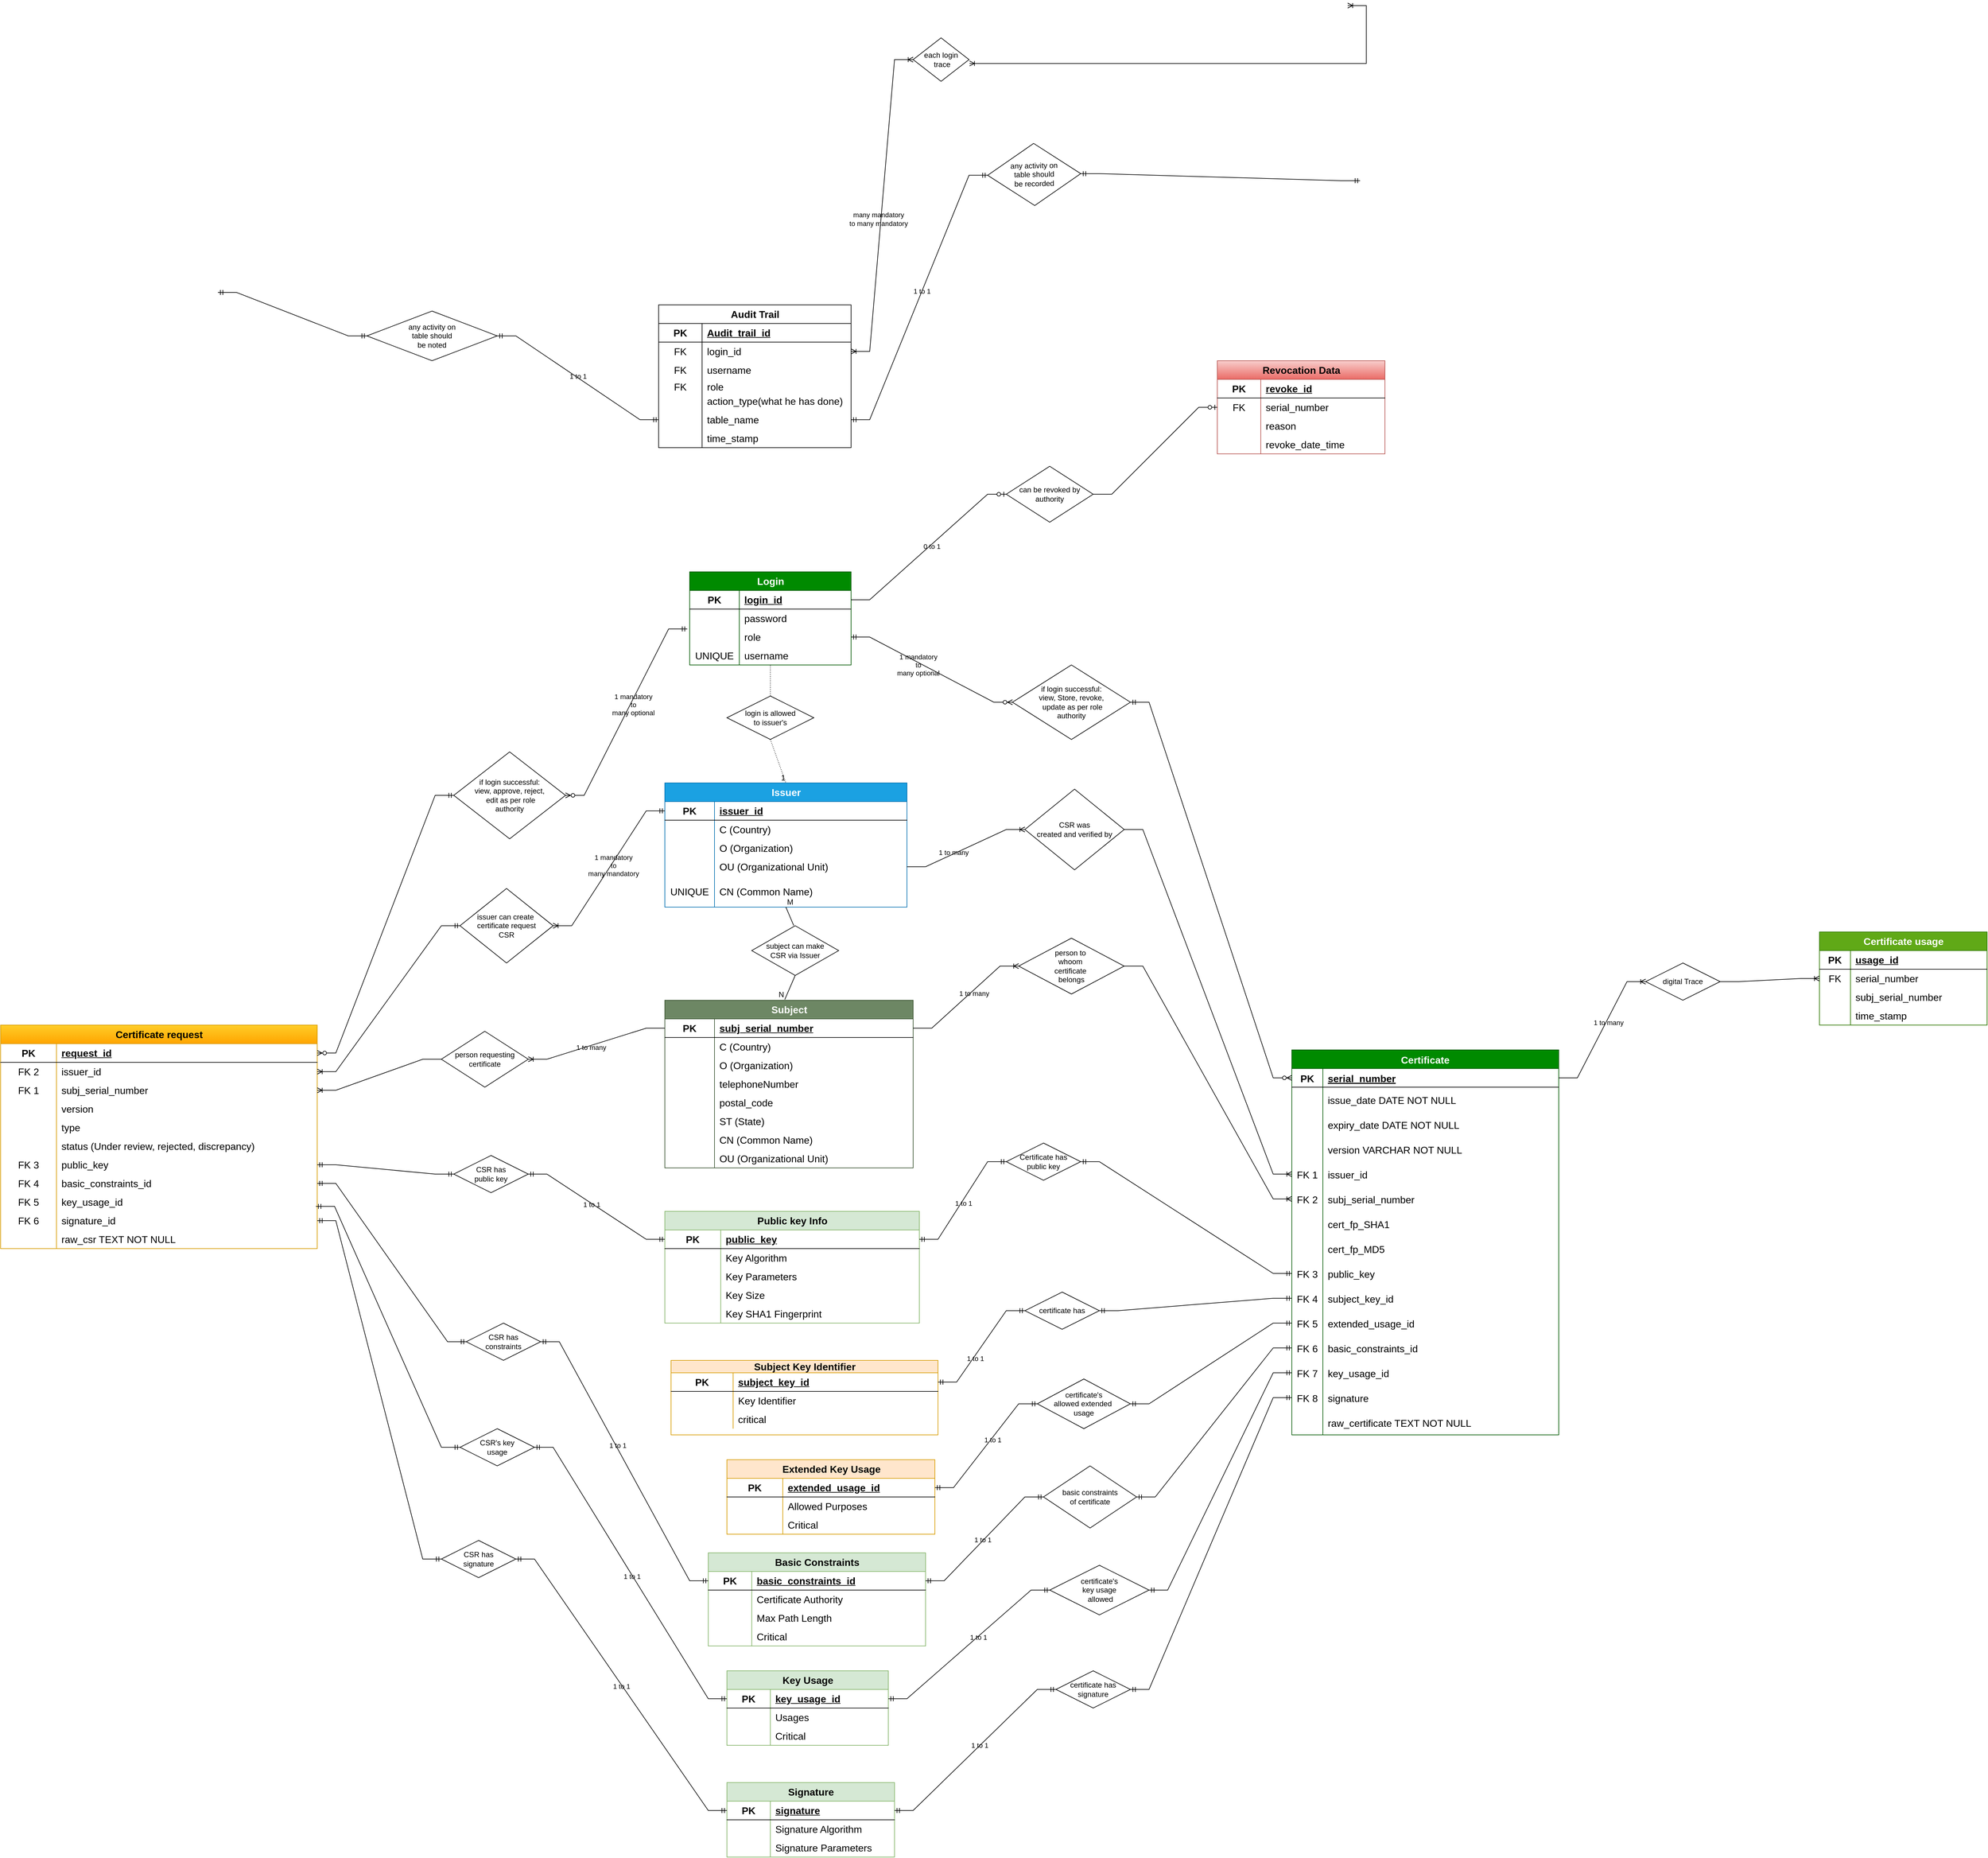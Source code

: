 <mxfile version="22.1.15" type="github">
  <diagram id="R2lEEEUBdFMjLlhIrx00" name="Page-1">
    <mxGraphModel dx="6347" dy="4758" grid="1" gridSize="10" guides="1" tooltips="1" connect="1" arrows="1" fold="1" page="1" pageScale="1" pageWidth="1169" pageHeight="827" math="0" shadow="0" extFonts="Permanent Marker^https://fonts.googleapis.com/css?family=Permanent+Marker">
      <root>
        <mxCell id="0" />
        <mxCell id="1" parent="0" />
        <mxCell id="PCRB14Bkoi_nJQecKA2T-1" value="Certificate" style="shape=table;startSize=30;container=1;collapsible=1;childLayout=tableLayout;fixedRows=1;rowLines=0;fontStyle=1;align=center;resizeLast=1;fillColor=#008a00;fontSize=16;labelBackgroundColor=none;fontColor=#ffffff;strokeColor=#005700;" vertex="1" parent="1">
          <mxGeometry x="-1180" y="-1280" width="430" height="620" as="geometry" />
        </mxCell>
        <mxCell id="PCRB14Bkoi_nJQecKA2T-2" value="" style="shape=partialRectangle;collapsible=0;dropTarget=0;pointerEvents=0;fillColor=none;points=[[0,0.5],[1,0.5]];portConstraint=eastwest;top=0;left=0;right=0;bottom=1;fontSize=16;labelBackgroundColor=none;" vertex="1" parent="PCRB14Bkoi_nJQecKA2T-1">
          <mxGeometry y="30" width="430" height="30" as="geometry" />
        </mxCell>
        <mxCell id="PCRB14Bkoi_nJQecKA2T-3" value="PK" style="shape=partialRectangle;overflow=hidden;connectable=0;fillColor=none;top=0;left=0;bottom=0;right=0;fontStyle=1;fontSize=16;labelBackgroundColor=none;" vertex="1" parent="PCRB14Bkoi_nJQecKA2T-2">
          <mxGeometry width="50" height="30" as="geometry">
            <mxRectangle width="50" height="30" as="alternateBounds" />
          </mxGeometry>
        </mxCell>
        <mxCell id="PCRB14Bkoi_nJQecKA2T-4" value="serial_number" style="shape=partialRectangle;overflow=hidden;connectable=0;fillColor=none;top=0;left=0;bottom=0;right=0;align=left;spacingLeft=6;fontStyle=5;fontSize=16;labelBackgroundColor=none;" vertex="1" parent="PCRB14Bkoi_nJQecKA2T-2">
          <mxGeometry x="50" width="380" height="30" as="geometry">
            <mxRectangle width="380" height="30" as="alternateBounds" />
          </mxGeometry>
        </mxCell>
        <mxCell id="PCRB14Bkoi_nJQecKA2T-5" value="" style="shape=partialRectangle;collapsible=0;dropTarget=0;pointerEvents=0;fillColor=none;points=[[0,0.5],[1,0.5]];portConstraint=eastwest;top=0;left=0;right=0;bottom=0;fontSize=16;labelBackgroundColor=none;" vertex="1" parent="PCRB14Bkoi_nJQecKA2T-1">
          <mxGeometry y="60" width="430" height="40" as="geometry" />
        </mxCell>
        <mxCell id="PCRB14Bkoi_nJQecKA2T-6" value="" style="shape=partialRectangle;overflow=hidden;connectable=0;fillColor=none;top=0;left=0;bottom=0;right=0;fontSize=16;labelBackgroundColor=none;" vertex="1" parent="PCRB14Bkoi_nJQecKA2T-5">
          <mxGeometry width="50" height="40" as="geometry">
            <mxRectangle width="50" height="40" as="alternateBounds" />
          </mxGeometry>
        </mxCell>
        <mxCell id="PCRB14Bkoi_nJQecKA2T-7" value="issue_date DATE NOT NULL" style="shape=partialRectangle;overflow=hidden;connectable=0;fillColor=none;top=0;left=0;bottom=0;right=0;align=left;spacingLeft=6;dashed=1;fontSize=16;labelBackgroundColor=none;" vertex="1" parent="PCRB14Bkoi_nJQecKA2T-5">
          <mxGeometry x="50" width="380" height="40" as="geometry">
            <mxRectangle width="380" height="40" as="alternateBounds" />
          </mxGeometry>
        </mxCell>
        <mxCell id="PCRB14Bkoi_nJQecKA2T-8" value="" style="shape=partialRectangle;collapsible=0;dropTarget=0;pointerEvents=0;fillColor=none;points=[[0,0.5],[1,0.5]];portConstraint=eastwest;top=0;left=0;right=0;bottom=0;fontSize=16;labelBackgroundColor=none;" vertex="1" parent="PCRB14Bkoi_nJQecKA2T-1">
          <mxGeometry y="100" width="430" height="40" as="geometry" />
        </mxCell>
        <mxCell id="PCRB14Bkoi_nJQecKA2T-9" value="" style="shape=partialRectangle;overflow=hidden;connectable=0;fillColor=none;top=0;left=0;bottom=0;right=0;fontSize=16;labelBackgroundColor=none;" vertex="1" parent="PCRB14Bkoi_nJQecKA2T-8">
          <mxGeometry width="50" height="40" as="geometry">
            <mxRectangle width="50" height="40" as="alternateBounds" />
          </mxGeometry>
        </mxCell>
        <mxCell id="PCRB14Bkoi_nJQecKA2T-10" value="expiry_date DATE NOT NULL" style="shape=partialRectangle;overflow=hidden;connectable=0;fillColor=none;top=0;left=0;bottom=0;right=0;align=left;spacingLeft=6;dashed=1;fontSize=16;labelBackgroundColor=none;" vertex="1" parent="PCRB14Bkoi_nJQecKA2T-8">
          <mxGeometry x="50" width="380" height="40" as="geometry">
            <mxRectangle width="380" height="40" as="alternateBounds" />
          </mxGeometry>
        </mxCell>
        <mxCell id="PCRB14Bkoi_nJQecKA2T-11" value="" style="shape=partialRectangle;collapsible=0;dropTarget=0;pointerEvents=0;fillColor=none;points=[[0,0.5],[1,0.5]];portConstraint=eastwest;top=0;left=0;right=0;bottom=0;fontSize=16;labelBackgroundColor=none;" vertex="1" parent="PCRB14Bkoi_nJQecKA2T-1">
          <mxGeometry y="140" width="430" height="40" as="geometry" />
        </mxCell>
        <mxCell id="PCRB14Bkoi_nJQecKA2T-12" value="" style="shape=partialRectangle;overflow=hidden;connectable=0;fillColor=none;top=0;left=0;bottom=0;right=0;fontSize=16;labelBackgroundColor=none;" vertex="1" parent="PCRB14Bkoi_nJQecKA2T-11">
          <mxGeometry width="50" height="40" as="geometry">
            <mxRectangle width="50" height="40" as="alternateBounds" />
          </mxGeometry>
        </mxCell>
        <mxCell id="PCRB14Bkoi_nJQecKA2T-13" value="version VARCHAR NOT NULL" style="shape=partialRectangle;overflow=hidden;connectable=0;fillColor=none;top=0;left=0;bottom=0;right=0;align=left;spacingLeft=6;dashed=1;fontSize=16;labelBackgroundColor=none;" vertex="1" parent="PCRB14Bkoi_nJQecKA2T-11">
          <mxGeometry x="50" width="380" height="40" as="geometry">
            <mxRectangle width="380" height="40" as="alternateBounds" />
          </mxGeometry>
        </mxCell>
        <mxCell id="PCRB14Bkoi_nJQecKA2T-14" value="" style="shape=partialRectangle;collapsible=0;dropTarget=0;pointerEvents=0;fillColor=none;points=[[0,0.5],[1,0.5]];portConstraint=eastwest;top=0;left=0;right=0;bottom=0;fontSize=16;labelBackgroundColor=none;" vertex="1" parent="PCRB14Bkoi_nJQecKA2T-1">
          <mxGeometry y="180" width="430" height="40" as="geometry" />
        </mxCell>
        <mxCell id="PCRB14Bkoi_nJQecKA2T-15" value="FK 1" style="shape=partialRectangle;overflow=hidden;connectable=0;fillColor=none;top=0;left=0;bottom=0;right=0;fontSize=16;labelBackgroundColor=none;" vertex="1" parent="PCRB14Bkoi_nJQecKA2T-14">
          <mxGeometry width="50" height="40" as="geometry">
            <mxRectangle width="50" height="40" as="alternateBounds" />
          </mxGeometry>
        </mxCell>
        <mxCell id="PCRB14Bkoi_nJQecKA2T-16" value="issuer_id" style="shape=partialRectangle;overflow=hidden;connectable=0;fillColor=none;top=0;left=0;bottom=0;right=0;align=left;spacingLeft=6;dashed=1;fontSize=16;labelBackgroundColor=none;" vertex="1" parent="PCRB14Bkoi_nJQecKA2T-14">
          <mxGeometry x="50" width="380" height="40" as="geometry">
            <mxRectangle width="380" height="40" as="alternateBounds" />
          </mxGeometry>
        </mxCell>
        <mxCell id="PCRB14Bkoi_nJQecKA2T-17" value="" style="shape=partialRectangle;collapsible=0;dropTarget=0;pointerEvents=0;fillColor=none;points=[[0,0.5],[1,0.5]];portConstraint=eastwest;top=0;left=0;right=0;bottom=0;fontSize=16;labelBackgroundColor=none;" vertex="1" parent="PCRB14Bkoi_nJQecKA2T-1">
          <mxGeometry y="220" width="430" height="40" as="geometry" />
        </mxCell>
        <mxCell id="PCRB14Bkoi_nJQecKA2T-18" value="FK 2" style="shape=partialRectangle;overflow=hidden;connectable=0;fillColor=none;top=0;left=0;bottom=0;right=0;fontSize=16;labelBackgroundColor=none;" vertex="1" parent="PCRB14Bkoi_nJQecKA2T-17">
          <mxGeometry width="50" height="40" as="geometry">
            <mxRectangle width="50" height="40" as="alternateBounds" />
          </mxGeometry>
        </mxCell>
        <mxCell id="PCRB14Bkoi_nJQecKA2T-19" value="subj_serial_number" style="shape=partialRectangle;overflow=hidden;connectable=0;fillColor=none;top=0;left=0;bottom=0;right=0;align=left;spacingLeft=6;dashed=1;fontSize=16;labelBackgroundColor=none;" vertex="1" parent="PCRB14Bkoi_nJQecKA2T-17">
          <mxGeometry x="50" width="380" height="40" as="geometry">
            <mxRectangle width="380" height="40" as="alternateBounds" />
          </mxGeometry>
        </mxCell>
        <mxCell id="PCRB14Bkoi_nJQecKA2T-20" value="" style="shape=partialRectangle;collapsible=0;dropTarget=0;pointerEvents=0;fillColor=none;points=[[0,0.5],[1,0.5]];portConstraint=eastwest;top=0;left=0;right=0;bottom=0;fontSize=16;labelBackgroundColor=none;" vertex="1" parent="PCRB14Bkoi_nJQecKA2T-1">
          <mxGeometry y="260" width="430" height="40" as="geometry" />
        </mxCell>
        <mxCell id="PCRB14Bkoi_nJQecKA2T-21" value="" style="shape=partialRectangle;overflow=hidden;connectable=0;fillColor=none;top=0;left=0;bottom=0;right=0;fontSize=16;labelBackgroundColor=none;" vertex="1" parent="PCRB14Bkoi_nJQecKA2T-20">
          <mxGeometry width="50" height="40" as="geometry">
            <mxRectangle width="50" height="40" as="alternateBounds" />
          </mxGeometry>
        </mxCell>
        <mxCell id="PCRB14Bkoi_nJQecKA2T-22" value="cert_fp_SHA1" style="shape=partialRectangle;overflow=hidden;connectable=0;fillColor=none;top=0;left=0;bottom=0;right=0;align=left;spacingLeft=6;dashed=1;fontSize=16;labelBackgroundColor=none;" vertex="1" parent="PCRB14Bkoi_nJQecKA2T-20">
          <mxGeometry x="50" width="380" height="40" as="geometry">
            <mxRectangle width="380" height="40" as="alternateBounds" />
          </mxGeometry>
        </mxCell>
        <mxCell id="PCRB14Bkoi_nJQecKA2T-23" value="" style="shape=partialRectangle;collapsible=0;dropTarget=0;pointerEvents=0;fillColor=none;points=[[0,0.5],[1,0.5]];portConstraint=eastwest;top=0;left=0;right=0;bottom=0;fontSize=16;labelBackgroundColor=none;" vertex="1" parent="PCRB14Bkoi_nJQecKA2T-1">
          <mxGeometry y="300" width="430" height="40" as="geometry" />
        </mxCell>
        <mxCell id="PCRB14Bkoi_nJQecKA2T-24" value="" style="shape=partialRectangle;overflow=hidden;connectable=0;fillColor=none;top=0;left=0;bottom=0;right=0;fontSize=16;labelBackgroundColor=none;" vertex="1" parent="PCRB14Bkoi_nJQecKA2T-23">
          <mxGeometry width="50" height="40" as="geometry">
            <mxRectangle width="50" height="40" as="alternateBounds" />
          </mxGeometry>
        </mxCell>
        <mxCell id="PCRB14Bkoi_nJQecKA2T-25" value="cert_fp_MD5" style="shape=partialRectangle;overflow=hidden;connectable=0;fillColor=none;top=0;left=0;bottom=0;right=0;align=left;spacingLeft=6;dashed=1;fontSize=16;labelBackgroundColor=none;" vertex="1" parent="PCRB14Bkoi_nJQecKA2T-23">
          <mxGeometry x="50" width="380" height="40" as="geometry">
            <mxRectangle width="380" height="40" as="alternateBounds" />
          </mxGeometry>
        </mxCell>
        <mxCell id="PCRB14Bkoi_nJQecKA2T-26" value="" style="shape=partialRectangle;collapsible=0;dropTarget=0;pointerEvents=0;fillColor=none;points=[[0,0.5],[1,0.5]];portConstraint=eastwest;top=0;left=0;right=0;bottom=0;fontSize=16;labelBackgroundColor=none;" vertex="1" parent="PCRB14Bkoi_nJQecKA2T-1">
          <mxGeometry y="340" width="430" height="40" as="geometry" />
        </mxCell>
        <mxCell id="PCRB14Bkoi_nJQecKA2T-27" value="FK 3" style="shape=partialRectangle;overflow=hidden;connectable=0;fillColor=none;top=0;left=0;bottom=0;right=0;fontSize=16;labelBackgroundColor=none;" vertex="1" parent="PCRB14Bkoi_nJQecKA2T-26">
          <mxGeometry width="50" height="40" as="geometry">
            <mxRectangle width="50" height="40" as="alternateBounds" />
          </mxGeometry>
        </mxCell>
        <mxCell id="PCRB14Bkoi_nJQecKA2T-28" value="public_key" style="shape=partialRectangle;overflow=hidden;connectable=0;fillColor=none;top=0;left=0;bottom=0;right=0;align=left;spacingLeft=6;dashed=1;fontSize=16;labelBackgroundColor=none;" vertex="1" parent="PCRB14Bkoi_nJQecKA2T-26">
          <mxGeometry x="50" width="380" height="40" as="geometry">
            <mxRectangle width="380" height="40" as="alternateBounds" />
          </mxGeometry>
        </mxCell>
        <mxCell id="PCRB14Bkoi_nJQecKA2T-29" value="" style="shape=partialRectangle;collapsible=0;dropTarget=0;pointerEvents=0;fillColor=none;points=[[0,0.5],[1,0.5]];portConstraint=eastwest;top=0;left=0;right=0;bottom=0;fontSize=16;labelBackgroundColor=none;" vertex="1" parent="PCRB14Bkoi_nJQecKA2T-1">
          <mxGeometry y="380" width="430" height="40" as="geometry" />
        </mxCell>
        <mxCell id="PCRB14Bkoi_nJQecKA2T-30" value="FK 4" style="shape=partialRectangle;overflow=hidden;connectable=0;fillColor=none;top=0;left=0;bottom=0;right=0;fontSize=16;labelBackgroundColor=none;" vertex="1" parent="PCRB14Bkoi_nJQecKA2T-29">
          <mxGeometry width="50" height="40" as="geometry">
            <mxRectangle width="50" height="40" as="alternateBounds" />
          </mxGeometry>
        </mxCell>
        <mxCell id="PCRB14Bkoi_nJQecKA2T-31" value="subject_key_id" style="shape=partialRectangle;overflow=hidden;connectable=0;fillColor=none;top=0;left=0;bottom=0;right=0;align=left;spacingLeft=6;dashed=1;fontSize=16;labelBackgroundColor=none;" vertex="1" parent="PCRB14Bkoi_nJQecKA2T-29">
          <mxGeometry x="50" width="380" height="40" as="geometry">
            <mxRectangle width="380" height="40" as="alternateBounds" />
          </mxGeometry>
        </mxCell>
        <mxCell id="PCRB14Bkoi_nJQecKA2T-32" value="" style="shape=partialRectangle;collapsible=0;dropTarget=0;pointerEvents=0;fillColor=none;points=[[0,0.5],[1,0.5]];portConstraint=eastwest;top=0;left=0;right=0;bottom=0;fontSize=16;labelBackgroundColor=none;" vertex="1" parent="PCRB14Bkoi_nJQecKA2T-1">
          <mxGeometry y="420" width="430" height="40" as="geometry" />
        </mxCell>
        <mxCell id="PCRB14Bkoi_nJQecKA2T-33" value="FK 5" style="shape=partialRectangle;overflow=hidden;connectable=0;fillColor=none;top=0;left=0;bottom=0;right=0;fontSize=16;labelBackgroundColor=none;" vertex="1" parent="PCRB14Bkoi_nJQecKA2T-32">
          <mxGeometry width="50" height="40" as="geometry">
            <mxRectangle width="50" height="40" as="alternateBounds" />
          </mxGeometry>
        </mxCell>
        <mxCell id="PCRB14Bkoi_nJQecKA2T-34" value="extended_usage_id" style="shape=partialRectangle;overflow=hidden;connectable=0;fillColor=none;top=0;left=0;bottom=0;right=0;align=left;spacingLeft=6;dashed=1;fontSize=16;labelBackgroundColor=none;" vertex="1" parent="PCRB14Bkoi_nJQecKA2T-32">
          <mxGeometry x="50" width="380" height="40" as="geometry">
            <mxRectangle width="380" height="40" as="alternateBounds" />
          </mxGeometry>
        </mxCell>
        <mxCell id="PCRB14Bkoi_nJQecKA2T-35" value="" style="shape=partialRectangle;collapsible=0;dropTarget=0;pointerEvents=0;fillColor=none;points=[[0,0.5],[1,0.5]];portConstraint=eastwest;top=0;left=0;right=0;bottom=0;fontSize=16;labelBackgroundColor=none;" vertex="1" parent="PCRB14Bkoi_nJQecKA2T-1">
          <mxGeometry y="460" width="430" height="40" as="geometry" />
        </mxCell>
        <mxCell id="PCRB14Bkoi_nJQecKA2T-36" value="FK 6" style="shape=partialRectangle;overflow=hidden;connectable=0;fillColor=none;top=0;left=0;bottom=0;right=0;fontSize=16;labelBackgroundColor=none;" vertex="1" parent="PCRB14Bkoi_nJQecKA2T-35">
          <mxGeometry width="50" height="40" as="geometry">
            <mxRectangle width="50" height="40" as="alternateBounds" />
          </mxGeometry>
        </mxCell>
        <mxCell id="PCRB14Bkoi_nJQecKA2T-37" value="basic_constraints_id" style="shape=partialRectangle;overflow=hidden;connectable=0;fillColor=none;top=0;left=0;bottom=0;right=0;align=left;spacingLeft=6;dashed=1;fontSize=16;labelBackgroundColor=none;" vertex="1" parent="PCRB14Bkoi_nJQecKA2T-35">
          <mxGeometry x="50" width="380" height="40" as="geometry">
            <mxRectangle width="380" height="40" as="alternateBounds" />
          </mxGeometry>
        </mxCell>
        <mxCell id="PCRB14Bkoi_nJQecKA2T-38" value="" style="shape=partialRectangle;collapsible=0;dropTarget=0;pointerEvents=0;fillColor=none;points=[[0,0.5],[1,0.5]];portConstraint=eastwest;top=0;left=0;right=0;bottom=0;fontSize=16;labelBackgroundColor=none;" vertex="1" parent="PCRB14Bkoi_nJQecKA2T-1">
          <mxGeometry y="500" width="430" height="40" as="geometry" />
        </mxCell>
        <mxCell id="PCRB14Bkoi_nJQecKA2T-39" value="FK 7" style="shape=partialRectangle;overflow=hidden;connectable=0;fillColor=none;top=0;left=0;bottom=0;right=0;fontSize=16;labelBackgroundColor=none;" vertex="1" parent="PCRB14Bkoi_nJQecKA2T-38">
          <mxGeometry width="50" height="40" as="geometry">
            <mxRectangle width="50" height="40" as="alternateBounds" />
          </mxGeometry>
        </mxCell>
        <mxCell id="PCRB14Bkoi_nJQecKA2T-40" value="key_usage_id" style="shape=partialRectangle;overflow=hidden;connectable=0;fillColor=none;top=0;left=0;bottom=0;right=0;align=left;spacingLeft=6;dashed=1;fontSize=16;labelBackgroundColor=none;" vertex="1" parent="PCRB14Bkoi_nJQecKA2T-38">
          <mxGeometry x="50" width="380" height="40" as="geometry">
            <mxRectangle width="380" height="40" as="alternateBounds" />
          </mxGeometry>
        </mxCell>
        <mxCell id="PCRB14Bkoi_nJQecKA2T-41" value="" style="shape=partialRectangle;collapsible=0;dropTarget=0;pointerEvents=0;fillColor=none;points=[[0,0.5],[1,0.5]];portConstraint=eastwest;top=0;left=0;right=0;bottom=0;fontSize=16;labelBackgroundColor=none;" vertex="1" parent="PCRB14Bkoi_nJQecKA2T-1">
          <mxGeometry y="540" width="430" height="40" as="geometry" />
        </mxCell>
        <mxCell id="PCRB14Bkoi_nJQecKA2T-42" value="FK 8" style="shape=partialRectangle;overflow=hidden;connectable=0;fillColor=none;top=0;left=0;bottom=0;right=0;fontSize=16;labelBackgroundColor=none;" vertex="1" parent="PCRB14Bkoi_nJQecKA2T-41">
          <mxGeometry width="50" height="40" as="geometry">
            <mxRectangle width="50" height="40" as="alternateBounds" />
          </mxGeometry>
        </mxCell>
        <mxCell id="PCRB14Bkoi_nJQecKA2T-43" value="signature" style="shape=partialRectangle;overflow=hidden;connectable=0;fillColor=none;top=0;left=0;bottom=0;right=0;align=left;spacingLeft=6;dashed=1;fontSize=16;labelBackgroundColor=none;" vertex="1" parent="PCRB14Bkoi_nJQecKA2T-41">
          <mxGeometry x="50" width="380" height="40" as="geometry">
            <mxRectangle width="380" height="40" as="alternateBounds" />
          </mxGeometry>
        </mxCell>
        <mxCell id="PCRB14Bkoi_nJQecKA2T-44" value="" style="shape=partialRectangle;collapsible=0;dropTarget=0;pointerEvents=0;fillColor=none;points=[[0,0.5],[1,0.5]];portConstraint=eastwest;top=0;left=0;right=0;bottom=0;fontSize=16;labelBackgroundColor=none;" vertex="1" parent="PCRB14Bkoi_nJQecKA2T-1">
          <mxGeometry y="580" width="430" height="40" as="geometry" />
        </mxCell>
        <mxCell id="PCRB14Bkoi_nJQecKA2T-45" value="" style="shape=partialRectangle;overflow=hidden;connectable=0;fillColor=none;top=0;left=0;bottom=0;right=0;fontSize=16;labelBackgroundColor=none;" vertex="1" parent="PCRB14Bkoi_nJQecKA2T-44">
          <mxGeometry width="50" height="40" as="geometry">
            <mxRectangle width="50" height="40" as="alternateBounds" />
          </mxGeometry>
        </mxCell>
        <mxCell id="PCRB14Bkoi_nJQecKA2T-46" value="raw_certificate TEXT NOT NULL" style="shape=partialRectangle;overflow=hidden;connectable=0;fillColor=none;top=0;left=0;bottom=0;right=0;align=left;spacingLeft=6;dashed=1;fontSize=16;labelBackgroundColor=none;" vertex="1" parent="PCRB14Bkoi_nJQecKA2T-44">
          <mxGeometry x="50" width="380" height="40" as="geometry">
            <mxRectangle width="380" height="40" as="alternateBounds" />
          </mxGeometry>
        </mxCell>
        <mxCell id="PCRB14Bkoi_nJQecKA2T-47" value="Subject" style="shape=table;startSize=30;container=1;collapsible=1;childLayout=tableLayout;fixedRows=1;rowLines=0;fontStyle=1;align=center;resizeLast=1;html=1;fontSize=16;labelBackgroundColor=none;fillColor=#6d8764;fontColor=#ffffff;strokeColor=#3A5431;" vertex="1" parent="1">
          <mxGeometry x="-2190" y="-1360" width="400" height="270" as="geometry" />
        </mxCell>
        <mxCell id="PCRB14Bkoi_nJQecKA2T-48" value="" style="shape=tableRow;horizontal=0;startSize=0;swimlaneHead=0;swimlaneBody=0;fillColor=none;collapsible=0;dropTarget=0;points=[[0,0.5],[1,0.5]];portConstraint=eastwest;top=0;left=0;right=0;bottom=1;fontSize=16;labelBackgroundColor=none;" vertex="1" parent="PCRB14Bkoi_nJQecKA2T-47">
          <mxGeometry y="30" width="400" height="30" as="geometry" />
        </mxCell>
        <mxCell id="PCRB14Bkoi_nJQecKA2T-49" value="PK" style="shape=partialRectangle;connectable=0;fillColor=none;top=0;left=0;bottom=0;right=0;fontStyle=1;overflow=hidden;whiteSpace=wrap;html=1;fontSize=16;labelBackgroundColor=none;" vertex="1" parent="PCRB14Bkoi_nJQecKA2T-48">
          <mxGeometry width="80" height="30" as="geometry">
            <mxRectangle width="80" height="30" as="alternateBounds" />
          </mxGeometry>
        </mxCell>
        <mxCell id="PCRB14Bkoi_nJQecKA2T-50" value="subj_serial_number" style="shape=partialRectangle;connectable=0;fillColor=none;top=0;left=0;bottom=0;right=0;align=left;spacingLeft=6;fontStyle=5;overflow=hidden;whiteSpace=wrap;html=1;fontSize=16;labelBackgroundColor=none;" vertex="1" parent="PCRB14Bkoi_nJQecKA2T-48">
          <mxGeometry x="80" width="320" height="30" as="geometry">
            <mxRectangle width="320" height="30" as="alternateBounds" />
          </mxGeometry>
        </mxCell>
        <mxCell id="PCRB14Bkoi_nJQecKA2T-51" value="" style="shape=tableRow;horizontal=0;startSize=0;swimlaneHead=0;swimlaneBody=0;fillColor=none;collapsible=0;dropTarget=0;points=[[0,0.5],[1,0.5]];portConstraint=eastwest;top=0;left=0;right=0;bottom=0;fontSize=16;labelBackgroundColor=none;" vertex="1" parent="PCRB14Bkoi_nJQecKA2T-47">
          <mxGeometry y="60" width="400" height="30" as="geometry" />
        </mxCell>
        <mxCell id="PCRB14Bkoi_nJQecKA2T-52" value="" style="shape=partialRectangle;connectable=0;fillColor=none;top=0;left=0;bottom=0;right=0;editable=1;overflow=hidden;whiteSpace=wrap;html=1;fontSize=16;labelBackgroundColor=none;" vertex="1" parent="PCRB14Bkoi_nJQecKA2T-51">
          <mxGeometry width="80" height="30" as="geometry">
            <mxRectangle width="80" height="30" as="alternateBounds" />
          </mxGeometry>
        </mxCell>
        <mxCell id="PCRB14Bkoi_nJQecKA2T-53" value="C (Country)" style="shape=partialRectangle;connectable=0;fillColor=none;top=0;left=0;bottom=0;right=0;align=left;spacingLeft=6;overflow=hidden;whiteSpace=wrap;html=1;fontSize=16;labelBackgroundColor=none;" vertex="1" parent="PCRB14Bkoi_nJQecKA2T-51">
          <mxGeometry x="80" width="320" height="30" as="geometry">
            <mxRectangle width="320" height="30" as="alternateBounds" />
          </mxGeometry>
        </mxCell>
        <mxCell id="PCRB14Bkoi_nJQecKA2T-54" value="" style="shape=tableRow;horizontal=0;startSize=0;swimlaneHead=0;swimlaneBody=0;fillColor=none;collapsible=0;dropTarget=0;points=[[0,0.5],[1,0.5]];portConstraint=eastwest;top=0;left=0;right=0;bottom=0;fontSize=16;labelBackgroundColor=none;" vertex="1" parent="PCRB14Bkoi_nJQecKA2T-47">
          <mxGeometry y="90" width="400" height="30" as="geometry" />
        </mxCell>
        <mxCell id="PCRB14Bkoi_nJQecKA2T-55" value="" style="shape=partialRectangle;connectable=0;fillColor=none;top=0;left=0;bottom=0;right=0;editable=1;overflow=hidden;whiteSpace=wrap;html=1;fontSize=16;labelBackgroundColor=none;" vertex="1" parent="PCRB14Bkoi_nJQecKA2T-54">
          <mxGeometry width="80" height="30" as="geometry">
            <mxRectangle width="80" height="30" as="alternateBounds" />
          </mxGeometry>
        </mxCell>
        <mxCell id="PCRB14Bkoi_nJQecKA2T-56" value="O (Organization)" style="shape=partialRectangle;connectable=0;fillColor=none;top=0;left=0;bottom=0;right=0;align=left;spacingLeft=6;overflow=hidden;whiteSpace=wrap;html=1;fontSize=16;labelBackgroundColor=none;" vertex="1" parent="PCRB14Bkoi_nJQecKA2T-54">
          <mxGeometry x="80" width="320" height="30" as="geometry">
            <mxRectangle width="320" height="30" as="alternateBounds" />
          </mxGeometry>
        </mxCell>
        <mxCell id="PCRB14Bkoi_nJQecKA2T-57" value="" style="shape=tableRow;horizontal=0;startSize=0;swimlaneHead=0;swimlaneBody=0;fillColor=none;collapsible=0;dropTarget=0;points=[[0,0.5],[1,0.5]];portConstraint=eastwest;top=0;left=0;right=0;bottom=0;fontSize=16;labelBackgroundColor=none;" vertex="1" parent="PCRB14Bkoi_nJQecKA2T-47">
          <mxGeometry y="120" width="400" height="30" as="geometry" />
        </mxCell>
        <mxCell id="PCRB14Bkoi_nJQecKA2T-58" value="" style="shape=partialRectangle;connectable=0;fillColor=none;top=0;left=0;bottom=0;right=0;editable=1;overflow=hidden;whiteSpace=wrap;html=1;fontSize=16;labelBackgroundColor=none;" vertex="1" parent="PCRB14Bkoi_nJQecKA2T-57">
          <mxGeometry width="80" height="30" as="geometry">
            <mxRectangle width="80" height="30" as="alternateBounds" />
          </mxGeometry>
        </mxCell>
        <mxCell id="PCRB14Bkoi_nJQecKA2T-59" value="telephoneNumber" style="shape=partialRectangle;connectable=0;fillColor=none;top=0;left=0;bottom=0;right=0;align=left;spacingLeft=6;overflow=hidden;whiteSpace=wrap;html=1;fontSize=16;labelBackgroundColor=none;" vertex="1" parent="PCRB14Bkoi_nJQecKA2T-57">
          <mxGeometry x="80" width="320" height="30" as="geometry">
            <mxRectangle width="320" height="30" as="alternateBounds" />
          </mxGeometry>
        </mxCell>
        <mxCell id="PCRB14Bkoi_nJQecKA2T-60" value="" style="shape=tableRow;horizontal=0;startSize=0;swimlaneHead=0;swimlaneBody=0;fillColor=none;collapsible=0;dropTarget=0;points=[[0,0.5],[1,0.5]];portConstraint=eastwest;top=0;left=0;right=0;bottom=0;fontSize=16;labelBackgroundColor=none;" vertex="1" parent="PCRB14Bkoi_nJQecKA2T-47">
          <mxGeometry y="150" width="400" height="30" as="geometry" />
        </mxCell>
        <mxCell id="PCRB14Bkoi_nJQecKA2T-61" value="" style="shape=partialRectangle;connectable=0;fillColor=none;top=0;left=0;bottom=0;right=0;editable=1;overflow=hidden;whiteSpace=wrap;html=1;fontSize=16;labelBackgroundColor=none;" vertex="1" parent="PCRB14Bkoi_nJQecKA2T-60">
          <mxGeometry width="80" height="30" as="geometry">
            <mxRectangle width="80" height="30" as="alternateBounds" />
          </mxGeometry>
        </mxCell>
        <mxCell id="PCRB14Bkoi_nJQecKA2T-62" value="postal_code" style="shape=partialRectangle;connectable=0;fillColor=none;top=0;left=0;bottom=0;right=0;align=left;spacingLeft=6;overflow=hidden;whiteSpace=wrap;html=1;fontSize=16;labelBackgroundColor=none;" vertex="1" parent="PCRB14Bkoi_nJQecKA2T-60">
          <mxGeometry x="80" width="320" height="30" as="geometry">
            <mxRectangle width="320" height="30" as="alternateBounds" />
          </mxGeometry>
        </mxCell>
        <mxCell id="PCRB14Bkoi_nJQecKA2T-63" value="" style="shape=tableRow;horizontal=0;startSize=0;swimlaneHead=0;swimlaneBody=0;fillColor=none;collapsible=0;dropTarget=0;points=[[0,0.5],[1,0.5]];portConstraint=eastwest;top=0;left=0;right=0;bottom=0;fontSize=16;labelBackgroundColor=none;" vertex="1" parent="PCRB14Bkoi_nJQecKA2T-47">
          <mxGeometry y="180" width="400" height="30" as="geometry" />
        </mxCell>
        <mxCell id="PCRB14Bkoi_nJQecKA2T-64" value="" style="shape=partialRectangle;connectable=0;fillColor=none;top=0;left=0;bottom=0;right=0;editable=1;overflow=hidden;whiteSpace=wrap;html=1;fontSize=16;labelBackgroundColor=none;" vertex="1" parent="PCRB14Bkoi_nJQecKA2T-63">
          <mxGeometry width="80" height="30" as="geometry">
            <mxRectangle width="80" height="30" as="alternateBounds" />
          </mxGeometry>
        </mxCell>
        <mxCell id="PCRB14Bkoi_nJQecKA2T-65" value="ST (State)" style="shape=partialRectangle;connectable=0;fillColor=none;top=0;left=0;bottom=0;right=0;align=left;spacingLeft=6;overflow=hidden;whiteSpace=wrap;html=1;fontSize=16;labelBackgroundColor=none;" vertex="1" parent="PCRB14Bkoi_nJQecKA2T-63">
          <mxGeometry x="80" width="320" height="30" as="geometry">
            <mxRectangle width="320" height="30" as="alternateBounds" />
          </mxGeometry>
        </mxCell>
        <mxCell id="PCRB14Bkoi_nJQecKA2T-66" value="" style="shape=tableRow;horizontal=0;startSize=0;swimlaneHead=0;swimlaneBody=0;fillColor=none;collapsible=0;dropTarget=0;points=[[0,0.5],[1,0.5]];portConstraint=eastwest;top=0;left=0;right=0;bottom=0;fontSize=16;labelBackgroundColor=none;" vertex="1" parent="PCRB14Bkoi_nJQecKA2T-47">
          <mxGeometry y="210" width="400" height="30" as="geometry" />
        </mxCell>
        <mxCell id="PCRB14Bkoi_nJQecKA2T-67" value="" style="shape=partialRectangle;connectable=0;fillColor=none;top=0;left=0;bottom=0;right=0;editable=1;overflow=hidden;whiteSpace=wrap;html=1;fontSize=16;labelBackgroundColor=none;" vertex="1" parent="PCRB14Bkoi_nJQecKA2T-66">
          <mxGeometry width="80" height="30" as="geometry">
            <mxRectangle width="80" height="30" as="alternateBounds" />
          </mxGeometry>
        </mxCell>
        <mxCell id="PCRB14Bkoi_nJQecKA2T-68" value="CN (Common Name)" style="shape=partialRectangle;connectable=0;fillColor=none;top=0;left=0;bottom=0;right=0;align=left;spacingLeft=6;overflow=hidden;whiteSpace=wrap;html=1;fontSize=16;labelBackgroundColor=none;" vertex="1" parent="PCRB14Bkoi_nJQecKA2T-66">
          <mxGeometry x="80" width="320" height="30" as="geometry">
            <mxRectangle width="320" height="30" as="alternateBounds" />
          </mxGeometry>
        </mxCell>
        <mxCell id="PCRB14Bkoi_nJQecKA2T-69" value="" style="shape=tableRow;horizontal=0;startSize=0;swimlaneHead=0;swimlaneBody=0;fillColor=none;collapsible=0;dropTarget=0;points=[[0,0.5],[1,0.5]];portConstraint=eastwest;top=0;left=0;right=0;bottom=0;fontSize=16;labelBackgroundColor=none;" vertex="1" parent="PCRB14Bkoi_nJQecKA2T-47">
          <mxGeometry y="240" width="400" height="30" as="geometry" />
        </mxCell>
        <mxCell id="PCRB14Bkoi_nJQecKA2T-70" value="" style="shape=partialRectangle;connectable=0;fillColor=none;top=0;left=0;bottom=0;right=0;editable=1;overflow=hidden;whiteSpace=wrap;html=1;fontSize=16;labelBackgroundColor=none;" vertex="1" parent="PCRB14Bkoi_nJQecKA2T-69">
          <mxGeometry width="80" height="30" as="geometry">
            <mxRectangle width="80" height="30" as="alternateBounds" />
          </mxGeometry>
        </mxCell>
        <mxCell id="PCRB14Bkoi_nJQecKA2T-71" value="OU (Organizational Unit)" style="shape=partialRectangle;connectable=0;fillColor=none;top=0;left=0;bottom=0;right=0;align=left;spacingLeft=6;overflow=hidden;whiteSpace=wrap;html=1;fontSize=16;labelBackgroundColor=none;" vertex="1" parent="PCRB14Bkoi_nJQecKA2T-69">
          <mxGeometry x="80" width="320" height="30" as="geometry">
            <mxRectangle width="320" height="30" as="alternateBounds" />
          </mxGeometry>
        </mxCell>
        <mxCell id="PCRB14Bkoi_nJQecKA2T-72" value="Issuer" style="shape=table;startSize=30;container=1;collapsible=1;childLayout=tableLayout;fixedRows=1;rowLines=0;fontStyle=1;align=center;resizeLast=1;html=1;fontSize=16;labelBackgroundColor=none;fillColor=#1ba1e2;fontColor=#ffffff;strokeColor=#006EAF;" vertex="1" parent="1">
          <mxGeometry x="-2190" y="-1710" width="390" height="200" as="geometry" />
        </mxCell>
        <mxCell id="PCRB14Bkoi_nJQecKA2T-73" value="" style="shape=tableRow;horizontal=0;startSize=0;swimlaneHead=0;swimlaneBody=0;fillColor=none;collapsible=0;dropTarget=0;points=[[0,0.5],[1,0.5]];portConstraint=eastwest;top=0;left=0;right=0;bottom=1;fontSize=16;labelBackgroundColor=none;" vertex="1" parent="PCRB14Bkoi_nJQecKA2T-72">
          <mxGeometry y="30" width="390" height="30" as="geometry" />
        </mxCell>
        <mxCell id="PCRB14Bkoi_nJQecKA2T-74" value="PK" style="shape=partialRectangle;connectable=0;fillColor=none;top=0;left=0;bottom=0;right=0;fontStyle=1;overflow=hidden;whiteSpace=wrap;html=1;fontSize=16;labelBackgroundColor=none;" vertex="1" parent="PCRB14Bkoi_nJQecKA2T-73">
          <mxGeometry width="80" height="30" as="geometry">
            <mxRectangle width="80" height="30" as="alternateBounds" />
          </mxGeometry>
        </mxCell>
        <mxCell id="PCRB14Bkoi_nJQecKA2T-75" value="issuer_id" style="shape=partialRectangle;connectable=0;fillColor=none;top=0;left=0;bottom=0;right=0;align=left;spacingLeft=6;fontStyle=5;overflow=hidden;whiteSpace=wrap;html=1;fontSize=16;labelBackgroundColor=none;" vertex="1" parent="PCRB14Bkoi_nJQecKA2T-73">
          <mxGeometry x="80" width="310" height="30" as="geometry">
            <mxRectangle width="310" height="30" as="alternateBounds" />
          </mxGeometry>
        </mxCell>
        <mxCell id="PCRB14Bkoi_nJQecKA2T-76" value="" style="shape=tableRow;horizontal=0;startSize=0;swimlaneHead=0;swimlaneBody=0;fillColor=none;collapsible=0;dropTarget=0;points=[[0,0.5],[1,0.5]];portConstraint=eastwest;top=0;left=0;right=0;bottom=0;fontSize=16;labelBackgroundColor=none;" vertex="1" parent="PCRB14Bkoi_nJQecKA2T-72">
          <mxGeometry y="60" width="390" height="30" as="geometry" />
        </mxCell>
        <mxCell id="PCRB14Bkoi_nJQecKA2T-77" value="" style="shape=partialRectangle;connectable=0;fillColor=none;top=0;left=0;bottom=0;right=0;editable=1;overflow=hidden;whiteSpace=wrap;html=1;fontSize=16;labelBackgroundColor=none;" vertex="1" parent="PCRB14Bkoi_nJQecKA2T-76">
          <mxGeometry width="80" height="30" as="geometry">
            <mxRectangle width="80" height="30" as="alternateBounds" />
          </mxGeometry>
        </mxCell>
        <mxCell id="PCRB14Bkoi_nJQecKA2T-78" value="C (Country)" style="shape=partialRectangle;connectable=0;fillColor=none;top=0;left=0;bottom=0;right=0;align=left;spacingLeft=6;overflow=hidden;whiteSpace=wrap;html=1;fontSize=16;labelBackgroundColor=none;" vertex="1" parent="PCRB14Bkoi_nJQecKA2T-76">
          <mxGeometry x="80" width="310" height="30" as="geometry">
            <mxRectangle width="310" height="30" as="alternateBounds" />
          </mxGeometry>
        </mxCell>
        <mxCell id="PCRB14Bkoi_nJQecKA2T-79" value="" style="shape=tableRow;horizontal=0;startSize=0;swimlaneHead=0;swimlaneBody=0;fillColor=none;collapsible=0;dropTarget=0;points=[[0,0.5],[1,0.5]];portConstraint=eastwest;top=0;left=0;right=0;bottom=0;fontSize=16;labelBackgroundColor=none;" vertex="1" parent="PCRB14Bkoi_nJQecKA2T-72">
          <mxGeometry y="90" width="390" height="30" as="geometry" />
        </mxCell>
        <mxCell id="PCRB14Bkoi_nJQecKA2T-80" value="" style="shape=partialRectangle;connectable=0;fillColor=none;top=0;left=0;bottom=0;right=0;editable=1;overflow=hidden;whiteSpace=wrap;html=1;fontSize=16;labelBackgroundColor=none;" vertex="1" parent="PCRB14Bkoi_nJQecKA2T-79">
          <mxGeometry width="80" height="30" as="geometry">
            <mxRectangle width="80" height="30" as="alternateBounds" />
          </mxGeometry>
        </mxCell>
        <mxCell id="PCRB14Bkoi_nJQecKA2T-81" value="O (Organization)" style="shape=partialRectangle;connectable=0;fillColor=none;top=0;left=0;bottom=0;right=0;align=left;spacingLeft=6;overflow=hidden;whiteSpace=wrap;html=1;fontSize=16;labelBackgroundColor=none;" vertex="1" parent="PCRB14Bkoi_nJQecKA2T-79">
          <mxGeometry x="80" width="310" height="30" as="geometry">
            <mxRectangle width="310" height="30" as="alternateBounds" />
          </mxGeometry>
        </mxCell>
        <mxCell id="PCRB14Bkoi_nJQecKA2T-82" value="" style="shape=tableRow;horizontal=0;startSize=0;swimlaneHead=0;swimlaneBody=0;fillColor=none;collapsible=0;dropTarget=0;points=[[0,0.5],[1,0.5]];portConstraint=eastwest;top=0;left=0;right=0;bottom=0;fontSize=16;labelBackgroundColor=none;" vertex="1" parent="PCRB14Bkoi_nJQecKA2T-72">
          <mxGeometry y="120" width="390" height="30" as="geometry" />
        </mxCell>
        <mxCell id="PCRB14Bkoi_nJQecKA2T-83" value="" style="shape=partialRectangle;connectable=0;fillColor=none;top=0;left=0;bottom=0;right=0;editable=1;overflow=hidden;whiteSpace=wrap;html=1;fontSize=16;labelBackgroundColor=none;" vertex="1" parent="PCRB14Bkoi_nJQecKA2T-82">
          <mxGeometry width="80" height="30" as="geometry">
            <mxRectangle width="80" height="30" as="alternateBounds" />
          </mxGeometry>
        </mxCell>
        <mxCell id="PCRB14Bkoi_nJQecKA2T-84" value="OU (Organizational Unit)" style="shape=partialRectangle;connectable=0;fillColor=none;top=0;left=0;bottom=0;right=0;align=left;spacingLeft=6;overflow=hidden;whiteSpace=wrap;html=1;fontSize=16;labelBackgroundColor=none;" vertex="1" parent="PCRB14Bkoi_nJQecKA2T-82">
          <mxGeometry x="80" width="310" height="30" as="geometry">
            <mxRectangle width="310" height="30" as="alternateBounds" />
          </mxGeometry>
        </mxCell>
        <mxCell id="PCRB14Bkoi_nJQecKA2T-85" value="" style="shape=tableRow;horizontal=0;startSize=0;swimlaneHead=0;swimlaneBody=0;fillColor=none;collapsible=0;dropTarget=0;points=[[0,0.5],[1,0.5]];portConstraint=eastwest;top=0;left=0;right=0;bottom=0;fontSize=16;labelBackgroundColor=none;" vertex="1" parent="PCRB14Bkoi_nJQecKA2T-72">
          <mxGeometry y="150" width="390" height="50" as="geometry" />
        </mxCell>
        <mxCell id="PCRB14Bkoi_nJQecKA2T-86" value="UNIQUE" style="shape=partialRectangle;connectable=0;fillColor=none;top=0;left=0;bottom=0;right=0;editable=1;overflow=hidden;whiteSpace=wrap;html=1;fontSize=16;labelBackgroundColor=none;" vertex="1" parent="PCRB14Bkoi_nJQecKA2T-85">
          <mxGeometry width="80" height="50" as="geometry">
            <mxRectangle width="80" height="50" as="alternateBounds" />
          </mxGeometry>
        </mxCell>
        <mxCell id="PCRB14Bkoi_nJQecKA2T-87" value="CN (Common Name)" style="shape=partialRectangle;connectable=0;fillColor=none;top=0;left=0;bottom=0;right=0;align=left;spacingLeft=6;overflow=hidden;whiteSpace=wrap;html=1;fontSize=16;labelBackgroundColor=none;" vertex="1" parent="PCRB14Bkoi_nJQecKA2T-85">
          <mxGeometry x="80" width="310" height="50" as="geometry">
            <mxRectangle width="310" height="50" as="alternateBounds" />
          </mxGeometry>
        </mxCell>
        <mxCell id="PCRB14Bkoi_nJQecKA2T-88" value="Public key Info" style="shape=table;startSize=30;container=1;collapsible=1;childLayout=tableLayout;fixedRows=1;rowLines=0;fontStyle=1;align=center;resizeLast=1;html=1;fontSize=16;labelBackgroundColor=none;fillColor=#d5e8d4;strokeColor=#82b366;" vertex="1" parent="1">
          <mxGeometry x="-2190" y="-1020" width="410" height="180" as="geometry" />
        </mxCell>
        <mxCell id="PCRB14Bkoi_nJQecKA2T-89" value="" style="shape=tableRow;horizontal=0;startSize=0;swimlaneHead=0;swimlaneBody=0;fillColor=none;collapsible=0;dropTarget=0;points=[[0,0.5],[1,0.5]];portConstraint=eastwest;top=0;left=0;right=0;bottom=1;fontSize=16;labelBackgroundColor=none;" vertex="1" parent="PCRB14Bkoi_nJQecKA2T-88">
          <mxGeometry y="30" width="410" height="30" as="geometry" />
        </mxCell>
        <mxCell id="PCRB14Bkoi_nJQecKA2T-90" value="PK" style="shape=partialRectangle;connectable=0;fillColor=none;top=0;left=0;bottom=0;right=0;fontStyle=1;overflow=hidden;whiteSpace=wrap;html=1;fontSize=16;labelBackgroundColor=none;" vertex="1" parent="PCRB14Bkoi_nJQecKA2T-89">
          <mxGeometry width="90" height="30" as="geometry">
            <mxRectangle width="90" height="30" as="alternateBounds" />
          </mxGeometry>
        </mxCell>
        <mxCell id="PCRB14Bkoi_nJQecKA2T-91" value="public_key" style="shape=partialRectangle;connectable=0;fillColor=none;top=0;left=0;bottom=0;right=0;align=left;spacingLeft=6;fontStyle=5;overflow=hidden;whiteSpace=wrap;html=1;fontSize=16;labelBackgroundColor=none;" vertex="1" parent="PCRB14Bkoi_nJQecKA2T-89">
          <mxGeometry x="90" width="320" height="30" as="geometry">
            <mxRectangle width="320" height="30" as="alternateBounds" />
          </mxGeometry>
        </mxCell>
        <mxCell id="PCRB14Bkoi_nJQecKA2T-92" value="" style="shape=tableRow;horizontal=0;startSize=0;swimlaneHead=0;swimlaneBody=0;fillColor=none;collapsible=0;dropTarget=0;points=[[0,0.5],[1,0.5]];portConstraint=eastwest;top=0;left=0;right=0;bottom=0;fontSize=16;labelBackgroundColor=none;" vertex="1" parent="PCRB14Bkoi_nJQecKA2T-88">
          <mxGeometry y="60" width="410" height="30" as="geometry" />
        </mxCell>
        <mxCell id="PCRB14Bkoi_nJQecKA2T-93" value="" style="shape=partialRectangle;connectable=0;fillColor=none;top=0;left=0;bottom=0;right=0;editable=1;overflow=hidden;whiteSpace=wrap;html=1;fontSize=16;labelBackgroundColor=none;" vertex="1" parent="PCRB14Bkoi_nJQecKA2T-92">
          <mxGeometry width="90" height="30" as="geometry">
            <mxRectangle width="90" height="30" as="alternateBounds" />
          </mxGeometry>
        </mxCell>
        <mxCell id="PCRB14Bkoi_nJQecKA2T-94" value="Key Algorithm" style="shape=partialRectangle;connectable=0;fillColor=none;top=0;left=0;bottom=0;right=0;align=left;spacingLeft=6;overflow=hidden;whiteSpace=wrap;html=1;fontSize=16;labelBackgroundColor=none;" vertex="1" parent="PCRB14Bkoi_nJQecKA2T-92">
          <mxGeometry x="90" width="320" height="30" as="geometry">
            <mxRectangle width="320" height="30" as="alternateBounds" />
          </mxGeometry>
        </mxCell>
        <mxCell id="PCRB14Bkoi_nJQecKA2T-95" value="" style="shape=tableRow;horizontal=0;startSize=0;swimlaneHead=0;swimlaneBody=0;fillColor=none;collapsible=0;dropTarget=0;points=[[0,0.5],[1,0.5]];portConstraint=eastwest;top=0;left=0;right=0;bottom=0;fontSize=16;labelBackgroundColor=none;" vertex="1" parent="PCRB14Bkoi_nJQecKA2T-88">
          <mxGeometry y="90" width="410" height="30" as="geometry" />
        </mxCell>
        <mxCell id="PCRB14Bkoi_nJQecKA2T-96" value="" style="shape=partialRectangle;connectable=0;fillColor=none;top=0;left=0;bottom=0;right=0;editable=1;overflow=hidden;whiteSpace=wrap;html=1;fontSize=16;labelBackgroundColor=none;" vertex="1" parent="PCRB14Bkoi_nJQecKA2T-95">
          <mxGeometry width="90" height="30" as="geometry">
            <mxRectangle width="90" height="30" as="alternateBounds" />
          </mxGeometry>
        </mxCell>
        <mxCell id="PCRB14Bkoi_nJQecKA2T-97" value="Key Parameters" style="shape=partialRectangle;connectable=0;fillColor=none;top=0;left=0;bottom=0;right=0;align=left;spacingLeft=6;overflow=hidden;whiteSpace=wrap;html=1;fontSize=16;labelBackgroundColor=none;" vertex="1" parent="PCRB14Bkoi_nJQecKA2T-95">
          <mxGeometry x="90" width="320" height="30" as="geometry">
            <mxRectangle width="320" height="30" as="alternateBounds" />
          </mxGeometry>
        </mxCell>
        <mxCell id="PCRB14Bkoi_nJQecKA2T-98" value="" style="shape=tableRow;horizontal=0;startSize=0;swimlaneHead=0;swimlaneBody=0;fillColor=none;collapsible=0;dropTarget=0;points=[[0,0.5],[1,0.5]];portConstraint=eastwest;top=0;left=0;right=0;bottom=0;fontSize=16;labelBackgroundColor=none;" vertex="1" parent="PCRB14Bkoi_nJQecKA2T-88">
          <mxGeometry y="120" width="410" height="30" as="geometry" />
        </mxCell>
        <mxCell id="PCRB14Bkoi_nJQecKA2T-99" value="" style="shape=partialRectangle;connectable=0;fillColor=none;top=0;left=0;bottom=0;right=0;editable=1;overflow=hidden;whiteSpace=wrap;html=1;fontSize=16;labelBackgroundColor=none;" vertex="1" parent="PCRB14Bkoi_nJQecKA2T-98">
          <mxGeometry width="90" height="30" as="geometry">
            <mxRectangle width="90" height="30" as="alternateBounds" />
          </mxGeometry>
        </mxCell>
        <mxCell id="PCRB14Bkoi_nJQecKA2T-100" value="Key Size" style="shape=partialRectangle;connectable=0;fillColor=none;top=0;left=0;bottom=0;right=0;align=left;spacingLeft=6;overflow=hidden;whiteSpace=wrap;html=1;fontSize=16;labelBackgroundColor=none;" vertex="1" parent="PCRB14Bkoi_nJQecKA2T-98">
          <mxGeometry x="90" width="320" height="30" as="geometry">
            <mxRectangle width="320" height="30" as="alternateBounds" />
          </mxGeometry>
        </mxCell>
        <mxCell id="PCRB14Bkoi_nJQecKA2T-101" value="" style="shape=tableRow;horizontal=0;startSize=0;swimlaneHead=0;swimlaneBody=0;fillColor=none;collapsible=0;dropTarget=0;points=[[0,0.5],[1,0.5]];portConstraint=eastwest;top=0;left=0;right=0;bottom=0;fontSize=16;labelBackgroundColor=none;" vertex="1" parent="PCRB14Bkoi_nJQecKA2T-88">
          <mxGeometry y="150" width="410" height="30" as="geometry" />
        </mxCell>
        <mxCell id="PCRB14Bkoi_nJQecKA2T-102" value="" style="shape=partialRectangle;connectable=0;fillColor=none;top=0;left=0;bottom=0;right=0;editable=1;overflow=hidden;whiteSpace=wrap;html=1;fontSize=16;labelBackgroundColor=none;" vertex="1" parent="PCRB14Bkoi_nJQecKA2T-101">
          <mxGeometry width="90" height="30" as="geometry">
            <mxRectangle width="90" height="30" as="alternateBounds" />
          </mxGeometry>
        </mxCell>
        <mxCell id="PCRB14Bkoi_nJQecKA2T-103" value="Key SHA1 Fingerprint" style="shape=partialRectangle;connectable=0;fillColor=none;top=0;left=0;bottom=0;right=0;align=left;spacingLeft=6;overflow=hidden;whiteSpace=wrap;html=1;fontSize=16;labelBackgroundColor=none;" vertex="1" parent="PCRB14Bkoi_nJQecKA2T-101">
          <mxGeometry x="90" width="320" height="30" as="geometry">
            <mxRectangle width="320" height="30" as="alternateBounds" />
          </mxGeometry>
        </mxCell>
        <mxCell id="PCRB14Bkoi_nJQecKA2T-104" value="Subject Key Identifier" style="shape=table;startSize=20;container=1;collapsible=1;childLayout=tableLayout;fixedRows=1;rowLines=0;fontStyle=1;align=center;resizeLast=1;html=1;fontSize=16;labelBackgroundColor=none;fillColor=#ffe6cc;strokeColor=#d79b00;" vertex="1" parent="1">
          <mxGeometry x="-2180" y="-780" width="430" height="120" as="geometry" />
        </mxCell>
        <mxCell id="PCRB14Bkoi_nJQecKA2T-105" value="" style="shape=tableRow;horizontal=0;startSize=0;swimlaneHead=0;swimlaneBody=0;fillColor=none;collapsible=0;dropTarget=0;points=[[0,0.5],[1,0.5]];portConstraint=eastwest;top=0;left=0;right=0;bottom=1;fontSize=16;labelBackgroundColor=none;" vertex="1" parent="PCRB14Bkoi_nJQecKA2T-104">
          <mxGeometry y="20" width="430" height="30" as="geometry" />
        </mxCell>
        <mxCell id="PCRB14Bkoi_nJQecKA2T-106" value="PK" style="shape=partialRectangle;connectable=0;fillColor=none;top=0;left=0;bottom=0;right=0;fontStyle=1;overflow=hidden;whiteSpace=wrap;html=1;fontSize=16;labelBackgroundColor=none;" vertex="1" parent="PCRB14Bkoi_nJQecKA2T-105">
          <mxGeometry width="100" height="30" as="geometry">
            <mxRectangle width="100" height="30" as="alternateBounds" />
          </mxGeometry>
        </mxCell>
        <mxCell id="PCRB14Bkoi_nJQecKA2T-107" value="subject_key_id" style="shape=partialRectangle;connectable=0;fillColor=none;top=0;left=0;bottom=0;right=0;align=left;spacingLeft=6;fontStyle=5;overflow=hidden;whiteSpace=wrap;html=1;fontSize=16;labelBackgroundColor=none;" vertex="1" parent="PCRB14Bkoi_nJQecKA2T-105">
          <mxGeometry x="100" width="330" height="30" as="geometry">
            <mxRectangle width="330" height="30" as="alternateBounds" />
          </mxGeometry>
        </mxCell>
        <mxCell id="PCRB14Bkoi_nJQecKA2T-108" value="" style="shape=tableRow;horizontal=0;startSize=0;swimlaneHead=0;swimlaneBody=0;fillColor=none;collapsible=0;dropTarget=0;points=[[0,0.5],[1,0.5]];portConstraint=eastwest;top=0;left=0;right=0;bottom=0;fontSize=16;labelBackgroundColor=none;" vertex="1" parent="PCRB14Bkoi_nJQecKA2T-104">
          <mxGeometry y="50" width="430" height="30" as="geometry" />
        </mxCell>
        <mxCell id="PCRB14Bkoi_nJQecKA2T-109" value="" style="shape=partialRectangle;connectable=0;fillColor=none;top=0;left=0;bottom=0;right=0;editable=1;overflow=hidden;whiteSpace=wrap;html=1;fontSize=16;labelBackgroundColor=none;" vertex="1" parent="PCRB14Bkoi_nJQecKA2T-108">
          <mxGeometry width="100" height="30" as="geometry">
            <mxRectangle width="100" height="30" as="alternateBounds" />
          </mxGeometry>
        </mxCell>
        <mxCell id="PCRB14Bkoi_nJQecKA2T-110" value="Key Identifier" style="shape=partialRectangle;connectable=0;fillColor=none;top=0;left=0;bottom=0;right=0;align=left;spacingLeft=6;overflow=hidden;whiteSpace=wrap;html=1;fontSize=16;labelBackgroundColor=none;" vertex="1" parent="PCRB14Bkoi_nJQecKA2T-108">
          <mxGeometry x="100" width="330" height="30" as="geometry">
            <mxRectangle width="330" height="30" as="alternateBounds" />
          </mxGeometry>
        </mxCell>
        <mxCell id="PCRB14Bkoi_nJQecKA2T-111" value="" style="shape=tableRow;horizontal=0;startSize=0;swimlaneHead=0;swimlaneBody=0;fillColor=none;collapsible=0;dropTarget=0;points=[[0,0.5],[1,0.5]];portConstraint=eastwest;top=0;left=0;right=0;bottom=0;fontSize=16;labelBackgroundColor=none;" vertex="1" parent="PCRB14Bkoi_nJQecKA2T-104">
          <mxGeometry y="80" width="430" height="30" as="geometry" />
        </mxCell>
        <mxCell id="PCRB14Bkoi_nJQecKA2T-112" value="" style="shape=partialRectangle;connectable=0;fillColor=none;top=0;left=0;bottom=0;right=0;editable=1;overflow=hidden;whiteSpace=wrap;html=1;fontSize=16;labelBackgroundColor=none;" vertex="1" parent="PCRB14Bkoi_nJQecKA2T-111">
          <mxGeometry width="100" height="30" as="geometry">
            <mxRectangle width="100" height="30" as="alternateBounds" />
          </mxGeometry>
        </mxCell>
        <mxCell id="PCRB14Bkoi_nJQecKA2T-113" value="critical" style="shape=partialRectangle;connectable=0;fillColor=none;top=0;left=0;bottom=0;right=0;align=left;spacingLeft=6;overflow=hidden;whiteSpace=wrap;html=1;fontSize=16;labelBackgroundColor=none;" vertex="1" parent="PCRB14Bkoi_nJQecKA2T-111">
          <mxGeometry x="100" width="330" height="30" as="geometry">
            <mxRectangle width="330" height="30" as="alternateBounds" />
          </mxGeometry>
        </mxCell>
        <mxCell id="PCRB14Bkoi_nJQecKA2T-114" value="Basic Constraints" style="shape=table;startSize=30;container=1;collapsible=1;childLayout=tableLayout;fixedRows=1;rowLines=0;fontStyle=1;align=center;resizeLast=1;html=1;fontSize=16;labelBackgroundColor=none;fillColor=#d5e8d4;strokeColor=#82b366;" vertex="1" parent="1">
          <mxGeometry x="-2120" y="-470" width="350" height="150" as="geometry" />
        </mxCell>
        <mxCell id="PCRB14Bkoi_nJQecKA2T-115" value="" style="shape=tableRow;horizontal=0;startSize=0;swimlaneHead=0;swimlaneBody=0;fillColor=none;collapsible=0;dropTarget=0;points=[[0,0.5],[1,0.5]];portConstraint=eastwest;top=0;left=0;right=0;bottom=1;fontSize=16;labelBackgroundColor=none;" vertex="1" parent="PCRB14Bkoi_nJQecKA2T-114">
          <mxGeometry y="30" width="350" height="30" as="geometry" />
        </mxCell>
        <mxCell id="PCRB14Bkoi_nJQecKA2T-116" value="PK" style="shape=partialRectangle;connectable=0;fillColor=none;top=0;left=0;bottom=0;right=0;fontStyle=1;overflow=hidden;whiteSpace=wrap;html=1;fontSize=16;labelBackgroundColor=none;" vertex="1" parent="PCRB14Bkoi_nJQecKA2T-115">
          <mxGeometry width="70" height="30" as="geometry">
            <mxRectangle width="70" height="30" as="alternateBounds" />
          </mxGeometry>
        </mxCell>
        <mxCell id="PCRB14Bkoi_nJQecKA2T-117" value="basic_constraints_id" style="shape=partialRectangle;connectable=0;fillColor=none;top=0;left=0;bottom=0;right=0;align=left;spacingLeft=6;fontStyle=5;overflow=hidden;whiteSpace=wrap;html=1;fontSize=16;labelBackgroundColor=none;" vertex="1" parent="PCRB14Bkoi_nJQecKA2T-115">
          <mxGeometry x="70" width="280" height="30" as="geometry">
            <mxRectangle width="280" height="30" as="alternateBounds" />
          </mxGeometry>
        </mxCell>
        <mxCell id="PCRB14Bkoi_nJQecKA2T-118" value="" style="shape=tableRow;horizontal=0;startSize=0;swimlaneHead=0;swimlaneBody=0;fillColor=none;collapsible=0;dropTarget=0;points=[[0,0.5],[1,0.5]];portConstraint=eastwest;top=0;left=0;right=0;bottom=0;fontSize=16;labelBackgroundColor=none;" vertex="1" parent="PCRB14Bkoi_nJQecKA2T-114">
          <mxGeometry y="60" width="350" height="30" as="geometry" />
        </mxCell>
        <mxCell id="PCRB14Bkoi_nJQecKA2T-119" value="" style="shape=partialRectangle;connectable=0;fillColor=none;top=0;left=0;bottom=0;right=0;editable=1;overflow=hidden;whiteSpace=wrap;html=1;fontSize=16;labelBackgroundColor=none;" vertex="1" parent="PCRB14Bkoi_nJQecKA2T-118">
          <mxGeometry width="70" height="30" as="geometry">
            <mxRectangle width="70" height="30" as="alternateBounds" />
          </mxGeometry>
        </mxCell>
        <mxCell id="PCRB14Bkoi_nJQecKA2T-120" value="Certificate Authority" style="shape=partialRectangle;connectable=0;fillColor=none;top=0;left=0;bottom=0;right=0;align=left;spacingLeft=6;overflow=hidden;whiteSpace=wrap;html=1;fontSize=16;labelBackgroundColor=none;" vertex="1" parent="PCRB14Bkoi_nJQecKA2T-118">
          <mxGeometry x="70" width="280" height="30" as="geometry">
            <mxRectangle width="280" height="30" as="alternateBounds" />
          </mxGeometry>
        </mxCell>
        <mxCell id="PCRB14Bkoi_nJQecKA2T-121" value="" style="shape=tableRow;horizontal=0;startSize=0;swimlaneHead=0;swimlaneBody=0;fillColor=none;collapsible=0;dropTarget=0;points=[[0,0.5],[1,0.5]];portConstraint=eastwest;top=0;left=0;right=0;bottom=0;fontSize=16;labelBackgroundColor=none;" vertex="1" parent="PCRB14Bkoi_nJQecKA2T-114">
          <mxGeometry y="90" width="350" height="30" as="geometry" />
        </mxCell>
        <mxCell id="PCRB14Bkoi_nJQecKA2T-122" value="" style="shape=partialRectangle;connectable=0;fillColor=none;top=0;left=0;bottom=0;right=0;editable=1;overflow=hidden;whiteSpace=wrap;html=1;fontSize=16;labelBackgroundColor=none;" vertex="1" parent="PCRB14Bkoi_nJQecKA2T-121">
          <mxGeometry width="70" height="30" as="geometry">
            <mxRectangle width="70" height="30" as="alternateBounds" />
          </mxGeometry>
        </mxCell>
        <mxCell id="PCRB14Bkoi_nJQecKA2T-123" value="Max Path Length" style="shape=partialRectangle;connectable=0;fillColor=none;top=0;left=0;bottom=0;right=0;align=left;spacingLeft=6;overflow=hidden;whiteSpace=wrap;html=1;fontSize=16;labelBackgroundColor=none;" vertex="1" parent="PCRB14Bkoi_nJQecKA2T-121">
          <mxGeometry x="70" width="280" height="30" as="geometry">
            <mxRectangle width="280" height="30" as="alternateBounds" />
          </mxGeometry>
        </mxCell>
        <mxCell id="PCRB14Bkoi_nJQecKA2T-124" value="" style="shape=tableRow;horizontal=0;startSize=0;swimlaneHead=0;swimlaneBody=0;fillColor=none;collapsible=0;dropTarget=0;points=[[0,0.5],[1,0.5]];portConstraint=eastwest;top=0;left=0;right=0;bottom=0;fontSize=16;labelBackgroundColor=none;" vertex="1" parent="PCRB14Bkoi_nJQecKA2T-114">
          <mxGeometry y="120" width="350" height="30" as="geometry" />
        </mxCell>
        <mxCell id="PCRB14Bkoi_nJQecKA2T-125" value="" style="shape=partialRectangle;connectable=0;fillColor=none;top=0;left=0;bottom=0;right=0;editable=1;overflow=hidden;whiteSpace=wrap;html=1;fontSize=16;labelBackgroundColor=none;" vertex="1" parent="PCRB14Bkoi_nJQecKA2T-124">
          <mxGeometry width="70" height="30" as="geometry">
            <mxRectangle width="70" height="30" as="alternateBounds" />
          </mxGeometry>
        </mxCell>
        <mxCell id="PCRB14Bkoi_nJQecKA2T-126" value="Critical" style="shape=partialRectangle;connectable=0;fillColor=none;top=0;left=0;bottom=0;right=0;align=left;spacingLeft=6;overflow=hidden;whiteSpace=wrap;html=1;fontSize=16;labelBackgroundColor=none;" vertex="1" parent="PCRB14Bkoi_nJQecKA2T-124">
          <mxGeometry x="70" width="280" height="30" as="geometry">
            <mxRectangle width="280" height="30" as="alternateBounds" />
          </mxGeometry>
        </mxCell>
        <mxCell id="PCRB14Bkoi_nJQecKA2T-127" value="Extended Key Usage" style="shape=table;startSize=30;container=1;collapsible=1;childLayout=tableLayout;fixedRows=1;rowLines=0;fontStyle=1;align=center;resizeLast=1;html=1;fontSize=16;labelBackgroundColor=none;fillColor=#ffe6cc;strokeColor=#d79b00;" vertex="1" parent="1">
          <mxGeometry x="-2090" y="-620" width="335" height="120" as="geometry" />
        </mxCell>
        <mxCell id="PCRB14Bkoi_nJQecKA2T-128" value="" style="shape=tableRow;horizontal=0;startSize=0;swimlaneHead=0;swimlaneBody=0;fillColor=none;collapsible=0;dropTarget=0;points=[[0,0.5],[1,0.5]];portConstraint=eastwest;top=0;left=0;right=0;bottom=1;fontSize=16;labelBackgroundColor=none;" vertex="1" parent="PCRB14Bkoi_nJQecKA2T-127">
          <mxGeometry y="30" width="335" height="30" as="geometry" />
        </mxCell>
        <mxCell id="PCRB14Bkoi_nJQecKA2T-129" value="PK" style="shape=partialRectangle;connectable=0;fillColor=none;top=0;left=0;bottom=0;right=0;fontStyle=1;overflow=hidden;whiteSpace=wrap;html=1;fontSize=16;labelBackgroundColor=none;" vertex="1" parent="PCRB14Bkoi_nJQecKA2T-128">
          <mxGeometry width="90" height="30" as="geometry">
            <mxRectangle width="90" height="30" as="alternateBounds" />
          </mxGeometry>
        </mxCell>
        <mxCell id="PCRB14Bkoi_nJQecKA2T-130" value="extended_usage_id" style="shape=partialRectangle;connectable=0;fillColor=none;top=0;left=0;bottom=0;right=0;align=left;spacingLeft=6;fontStyle=5;overflow=hidden;whiteSpace=wrap;html=1;fontSize=16;labelBackgroundColor=none;" vertex="1" parent="PCRB14Bkoi_nJQecKA2T-128">
          <mxGeometry x="90" width="245" height="30" as="geometry">
            <mxRectangle width="245" height="30" as="alternateBounds" />
          </mxGeometry>
        </mxCell>
        <mxCell id="PCRB14Bkoi_nJQecKA2T-131" value="" style="shape=tableRow;horizontal=0;startSize=0;swimlaneHead=0;swimlaneBody=0;fillColor=none;collapsible=0;dropTarget=0;points=[[0,0.5],[1,0.5]];portConstraint=eastwest;top=0;left=0;right=0;bottom=0;fontSize=16;labelBackgroundColor=none;" vertex="1" parent="PCRB14Bkoi_nJQecKA2T-127">
          <mxGeometry y="60" width="335" height="30" as="geometry" />
        </mxCell>
        <mxCell id="PCRB14Bkoi_nJQecKA2T-132" value="" style="shape=partialRectangle;connectable=0;fillColor=none;top=0;left=0;bottom=0;right=0;editable=1;overflow=hidden;whiteSpace=wrap;html=1;fontSize=16;labelBackgroundColor=none;" vertex="1" parent="PCRB14Bkoi_nJQecKA2T-131">
          <mxGeometry width="90" height="30" as="geometry">
            <mxRectangle width="90" height="30" as="alternateBounds" />
          </mxGeometry>
        </mxCell>
        <mxCell id="PCRB14Bkoi_nJQecKA2T-133" value="Allowed Purposes" style="shape=partialRectangle;connectable=0;fillColor=none;top=0;left=0;bottom=0;right=0;align=left;spacingLeft=6;overflow=hidden;whiteSpace=wrap;html=1;fontSize=16;labelBackgroundColor=none;" vertex="1" parent="PCRB14Bkoi_nJQecKA2T-131">
          <mxGeometry x="90" width="245" height="30" as="geometry">
            <mxRectangle width="245" height="30" as="alternateBounds" />
          </mxGeometry>
        </mxCell>
        <mxCell id="PCRB14Bkoi_nJQecKA2T-134" value="" style="shape=tableRow;horizontal=0;startSize=0;swimlaneHead=0;swimlaneBody=0;fillColor=none;collapsible=0;dropTarget=0;points=[[0,0.5],[1,0.5]];portConstraint=eastwest;top=0;left=0;right=0;bottom=0;fontSize=16;labelBackgroundColor=none;" vertex="1" parent="PCRB14Bkoi_nJQecKA2T-127">
          <mxGeometry y="90" width="335" height="30" as="geometry" />
        </mxCell>
        <mxCell id="PCRB14Bkoi_nJQecKA2T-135" value="" style="shape=partialRectangle;connectable=0;fillColor=none;top=0;left=0;bottom=0;right=0;editable=1;overflow=hidden;whiteSpace=wrap;html=1;fontSize=16;labelBackgroundColor=none;" vertex="1" parent="PCRB14Bkoi_nJQecKA2T-134">
          <mxGeometry width="90" height="30" as="geometry">
            <mxRectangle width="90" height="30" as="alternateBounds" />
          </mxGeometry>
        </mxCell>
        <mxCell id="PCRB14Bkoi_nJQecKA2T-136" value="Critical" style="shape=partialRectangle;connectable=0;fillColor=none;top=0;left=0;bottom=0;right=0;align=left;spacingLeft=6;overflow=hidden;whiteSpace=wrap;html=1;fontSize=16;labelBackgroundColor=none;" vertex="1" parent="PCRB14Bkoi_nJQecKA2T-134">
          <mxGeometry x="90" width="245" height="30" as="geometry">
            <mxRectangle width="245" height="30" as="alternateBounds" />
          </mxGeometry>
        </mxCell>
        <mxCell id="PCRB14Bkoi_nJQecKA2T-137" value="Key Usage" style="shape=table;startSize=30;container=1;collapsible=1;childLayout=tableLayout;fixedRows=1;rowLines=0;fontStyle=1;align=center;resizeLast=1;html=1;fontSize=16;labelBackgroundColor=none;fillColor=#d5e8d4;strokeColor=#82b366;" vertex="1" parent="1">
          <mxGeometry x="-2090" y="-280" width="260" height="120" as="geometry" />
        </mxCell>
        <mxCell id="PCRB14Bkoi_nJQecKA2T-138" value="" style="shape=tableRow;horizontal=0;startSize=0;swimlaneHead=0;swimlaneBody=0;fillColor=none;collapsible=0;dropTarget=0;points=[[0,0.5],[1,0.5]];portConstraint=eastwest;top=0;left=0;right=0;bottom=1;fontSize=16;labelBackgroundColor=none;" vertex="1" parent="PCRB14Bkoi_nJQecKA2T-137">
          <mxGeometry y="30" width="260" height="30" as="geometry" />
        </mxCell>
        <mxCell id="PCRB14Bkoi_nJQecKA2T-139" value="PK" style="shape=partialRectangle;connectable=0;fillColor=none;top=0;left=0;bottom=0;right=0;fontStyle=1;overflow=hidden;whiteSpace=wrap;html=1;fontSize=16;labelBackgroundColor=none;" vertex="1" parent="PCRB14Bkoi_nJQecKA2T-138">
          <mxGeometry width="70" height="30" as="geometry">
            <mxRectangle width="70" height="30" as="alternateBounds" />
          </mxGeometry>
        </mxCell>
        <mxCell id="PCRB14Bkoi_nJQecKA2T-140" value="key_usage_id" style="shape=partialRectangle;connectable=0;fillColor=none;top=0;left=0;bottom=0;right=0;align=left;spacingLeft=6;fontStyle=5;overflow=hidden;whiteSpace=wrap;html=1;fontSize=16;labelBackgroundColor=none;" vertex="1" parent="PCRB14Bkoi_nJQecKA2T-138">
          <mxGeometry x="70" width="190" height="30" as="geometry">
            <mxRectangle width="190" height="30" as="alternateBounds" />
          </mxGeometry>
        </mxCell>
        <mxCell id="PCRB14Bkoi_nJQecKA2T-141" value="" style="shape=tableRow;horizontal=0;startSize=0;swimlaneHead=0;swimlaneBody=0;fillColor=none;collapsible=0;dropTarget=0;points=[[0,0.5],[1,0.5]];portConstraint=eastwest;top=0;left=0;right=0;bottom=0;fontSize=16;labelBackgroundColor=none;" vertex="1" parent="PCRB14Bkoi_nJQecKA2T-137">
          <mxGeometry y="60" width="260" height="30" as="geometry" />
        </mxCell>
        <mxCell id="PCRB14Bkoi_nJQecKA2T-142" value="" style="shape=partialRectangle;connectable=0;fillColor=none;top=0;left=0;bottom=0;right=0;editable=1;overflow=hidden;whiteSpace=wrap;html=1;fontSize=16;labelBackgroundColor=none;" vertex="1" parent="PCRB14Bkoi_nJQecKA2T-141">
          <mxGeometry width="70" height="30" as="geometry">
            <mxRectangle width="70" height="30" as="alternateBounds" />
          </mxGeometry>
        </mxCell>
        <mxCell id="PCRB14Bkoi_nJQecKA2T-143" value="Usages" style="shape=partialRectangle;connectable=0;fillColor=none;top=0;left=0;bottom=0;right=0;align=left;spacingLeft=6;overflow=hidden;whiteSpace=wrap;html=1;fontSize=16;labelBackgroundColor=none;" vertex="1" parent="PCRB14Bkoi_nJQecKA2T-141">
          <mxGeometry x="70" width="190" height="30" as="geometry">
            <mxRectangle width="190" height="30" as="alternateBounds" />
          </mxGeometry>
        </mxCell>
        <mxCell id="PCRB14Bkoi_nJQecKA2T-144" value="" style="shape=tableRow;horizontal=0;startSize=0;swimlaneHead=0;swimlaneBody=0;fillColor=none;collapsible=0;dropTarget=0;points=[[0,0.5],[1,0.5]];portConstraint=eastwest;top=0;left=0;right=0;bottom=0;fontSize=16;labelBackgroundColor=none;" vertex="1" parent="PCRB14Bkoi_nJQecKA2T-137">
          <mxGeometry y="90" width="260" height="30" as="geometry" />
        </mxCell>
        <mxCell id="PCRB14Bkoi_nJQecKA2T-145" value="" style="shape=partialRectangle;connectable=0;fillColor=none;top=0;left=0;bottom=0;right=0;editable=1;overflow=hidden;whiteSpace=wrap;html=1;fontSize=16;labelBackgroundColor=none;" vertex="1" parent="PCRB14Bkoi_nJQecKA2T-144">
          <mxGeometry width="70" height="30" as="geometry">
            <mxRectangle width="70" height="30" as="alternateBounds" />
          </mxGeometry>
        </mxCell>
        <mxCell id="PCRB14Bkoi_nJQecKA2T-146" value="Critical" style="shape=partialRectangle;connectable=0;fillColor=none;top=0;left=0;bottom=0;right=0;align=left;spacingLeft=6;overflow=hidden;whiteSpace=wrap;html=1;fontSize=16;labelBackgroundColor=none;" vertex="1" parent="PCRB14Bkoi_nJQecKA2T-144">
          <mxGeometry x="70" width="190" height="30" as="geometry">
            <mxRectangle width="190" height="30" as="alternateBounds" />
          </mxGeometry>
        </mxCell>
        <mxCell id="PCRB14Bkoi_nJQecKA2T-147" value="Signature" style="shape=table;startSize=30;container=1;collapsible=1;childLayout=tableLayout;fixedRows=1;rowLines=0;fontStyle=1;align=center;resizeLast=1;html=1;fontSize=16;labelBackgroundColor=none;fillColor=#d5e8d4;strokeColor=#82b366;" vertex="1" parent="1">
          <mxGeometry x="-2090" y="-100" width="270" height="120" as="geometry" />
        </mxCell>
        <mxCell id="PCRB14Bkoi_nJQecKA2T-148" value="" style="shape=tableRow;horizontal=0;startSize=0;swimlaneHead=0;swimlaneBody=0;fillColor=none;collapsible=0;dropTarget=0;points=[[0,0.5],[1,0.5]];portConstraint=eastwest;top=0;left=0;right=0;bottom=1;fontSize=16;labelBackgroundColor=none;" vertex="1" parent="PCRB14Bkoi_nJQecKA2T-147">
          <mxGeometry y="30" width="270" height="30" as="geometry" />
        </mxCell>
        <mxCell id="PCRB14Bkoi_nJQecKA2T-149" value="PK" style="shape=partialRectangle;connectable=0;fillColor=none;top=0;left=0;bottom=0;right=0;fontStyle=1;overflow=hidden;whiteSpace=wrap;html=1;fontSize=16;labelBackgroundColor=none;" vertex="1" parent="PCRB14Bkoi_nJQecKA2T-148">
          <mxGeometry width="70" height="30" as="geometry">
            <mxRectangle width="70" height="30" as="alternateBounds" />
          </mxGeometry>
        </mxCell>
        <mxCell id="PCRB14Bkoi_nJQecKA2T-150" value="signature" style="shape=partialRectangle;connectable=0;fillColor=none;top=0;left=0;bottom=0;right=0;align=left;spacingLeft=6;fontStyle=5;overflow=hidden;whiteSpace=wrap;html=1;fontSize=16;labelBackgroundColor=none;" vertex="1" parent="PCRB14Bkoi_nJQecKA2T-148">
          <mxGeometry x="70" width="200" height="30" as="geometry">
            <mxRectangle width="200" height="30" as="alternateBounds" />
          </mxGeometry>
        </mxCell>
        <mxCell id="PCRB14Bkoi_nJQecKA2T-151" value="" style="shape=tableRow;horizontal=0;startSize=0;swimlaneHead=0;swimlaneBody=0;fillColor=none;collapsible=0;dropTarget=0;points=[[0,0.5],[1,0.5]];portConstraint=eastwest;top=0;left=0;right=0;bottom=0;fontSize=16;labelBackgroundColor=none;" vertex="1" parent="PCRB14Bkoi_nJQecKA2T-147">
          <mxGeometry y="60" width="270" height="30" as="geometry" />
        </mxCell>
        <mxCell id="PCRB14Bkoi_nJQecKA2T-152" value="" style="shape=partialRectangle;connectable=0;fillColor=none;top=0;left=0;bottom=0;right=0;editable=1;overflow=hidden;whiteSpace=wrap;html=1;fontSize=16;labelBackgroundColor=none;" vertex="1" parent="PCRB14Bkoi_nJQecKA2T-151">
          <mxGeometry width="70" height="30" as="geometry">
            <mxRectangle width="70" height="30" as="alternateBounds" />
          </mxGeometry>
        </mxCell>
        <mxCell id="PCRB14Bkoi_nJQecKA2T-153" value="Signature Algorithm" style="shape=partialRectangle;connectable=0;fillColor=none;top=0;left=0;bottom=0;right=0;align=left;spacingLeft=6;overflow=hidden;whiteSpace=wrap;html=1;fontSize=16;labelBackgroundColor=none;" vertex="1" parent="PCRB14Bkoi_nJQecKA2T-151">
          <mxGeometry x="70" width="200" height="30" as="geometry">
            <mxRectangle width="200" height="30" as="alternateBounds" />
          </mxGeometry>
        </mxCell>
        <mxCell id="PCRB14Bkoi_nJQecKA2T-154" value="" style="shape=tableRow;horizontal=0;startSize=0;swimlaneHead=0;swimlaneBody=0;fillColor=none;collapsible=0;dropTarget=0;points=[[0,0.5],[1,0.5]];portConstraint=eastwest;top=0;left=0;right=0;bottom=0;fontSize=16;labelBackgroundColor=none;" vertex="1" parent="PCRB14Bkoi_nJQecKA2T-147">
          <mxGeometry y="90" width="270" height="30" as="geometry" />
        </mxCell>
        <mxCell id="PCRB14Bkoi_nJQecKA2T-155" value="" style="shape=partialRectangle;connectable=0;fillColor=none;top=0;left=0;bottom=0;right=0;editable=1;overflow=hidden;whiteSpace=wrap;html=1;fontSize=16;labelBackgroundColor=none;" vertex="1" parent="PCRB14Bkoi_nJQecKA2T-154">
          <mxGeometry width="70" height="30" as="geometry">
            <mxRectangle width="70" height="30" as="alternateBounds" />
          </mxGeometry>
        </mxCell>
        <mxCell id="PCRB14Bkoi_nJQecKA2T-156" value="Signature Parameters" style="shape=partialRectangle;connectable=0;fillColor=none;top=0;left=0;bottom=0;right=0;align=left;spacingLeft=6;overflow=hidden;whiteSpace=wrap;html=1;fontSize=16;labelBackgroundColor=none;" vertex="1" parent="PCRB14Bkoi_nJQecKA2T-154">
          <mxGeometry x="70" width="200" height="30" as="geometry">
            <mxRectangle width="200" height="30" as="alternateBounds" />
          </mxGeometry>
        </mxCell>
        <mxCell id="PCRB14Bkoi_nJQecKA2T-157" value="Certificate request" style="shape=table;startSize=30;container=1;collapsible=1;childLayout=tableLayout;fixedRows=1;rowLines=0;fontStyle=1;align=center;resizeLast=1;html=1;fontSize=16;labelBackgroundColor=none;fillColor=#ffcd28;gradientColor=#ffa500;strokeColor=#d79b00;" vertex="1" parent="1">
          <mxGeometry x="-3260" y="-1320" width="510" height="360" as="geometry" />
        </mxCell>
        <mxCell id="PCRB14Bkoi_nJQecKA2T-158" value="" style="shape=tableRow;horizontal=0;startSize=0;swimlaneHead=0;swimlaneBody=0;fillColor=none;collapsible=0;dropTarget=0;points=[[0,0.5],[1,0.5]];portConstraint=eastwest;top=0;left=0;right=0;bottom=1;fontSize=16;labelBackgroundColor=none;" vertex="1" parent="PCRB14Bkoi_nJQecKA2T-157">
          <mxGeometry y="30" width="510" height="30" as="geometry" />
        </mxCell>
        <mxCell id="PCRB14Bkoi_nJQecKA2T-159" value="PK" style="shape=partialRectangle;connectable=0;fillColor=none;top=0;left=0;bottom=0;right=0;fontStyle=1;overflow=hidden;whiteSpace=wrap;html=1;fontSize=16;labelBackgroundColor=none;" vertex="1" parent="PCRB14Bkoi_nJQecKA2T-158">
          <mxGeometry width="90" height="30" as="geometry">
            <mxRectangle width="90" height="30" as="alternateBounds" />
          </mxGeometry>
        </mxCell>
        <mxCell id="PCRB14Bkoi_nJQecKA2T-160" value="request_id" style="shape=partialRectangle;connectable=0;fillColor=none;top=0;left=0;bottom=0;right=0;align=left;spacingLeft=6;fontStyle=5;overflow=hidden;whiteSpace=wrap;html=1;fontSize=16;labelBackgroundColor=none;" vertex="1" parent="PCRB14Bkoi_nJQecKA2T-158">
          <mxGeometry x="90" width="420" height="30" as="geometry">
            <mxRectangle width="420" height="30" as="alternateBounds" />
          </mxGeometry>
        </mxCell>
        <mxCell id="PCRB14Bkoi_nJQecKA2T-161" value="" style="shape=tableRow;horizontal=0;startSize=0;swimlaneHead=0;swimlaneBody=0;fillColor=none;collapsible=0;dropTarget=0;points=[[0,0.5],[1,0.5]];portConstraint=eastwest;top=0;left=0;right=0;bottom=0;fontSize=16;labelBackgroundColor=none;" vertex="1" parent="PCRB14Bkoi_nJQecKA2T-157">
          <mxGeometry y="60" width="510" height="30" as="geometry" />
        </mxCell>
        <mxCell id="PCRB14Bkoi_nJQecKA2T-162" value="FK 2" style="shape=partialRectangle;connectable=0;fillColor=none;top=0;left=0;bottom=0;right=0;editable=1;overflow=hidden;whiteSpace=wrap;html=1;fontSize=16;labelBackgroundColor=none;" vertex="1" parent="PCRB14Bkoi_nJQecKA2T-161">
          <mxGeometry width="90" height="30" as="geometry">
            <mxRectangle width="90" height="30" as="alternateBounds" />
          </mxGeometry>
        </mxCell>
        <mxCell id="PCRB14Bkoi_nJQecKA2T-163" value="issuer_id" style="shape=partialRectangle;connectable=0;fillColor=none;top=0;left=0;bottom=0;right=0;align=left;spacingLeft=6;overflow=hidden;whiteSpace=wrap;html=1;fontSize=16;labelBackgroundColor=none;" vertex="1" parent="PCRB14Bkoi_nJQecKA2T-161">
          <mxGeometry x="90" width="420" height="30" as="geometry">
            <mxRectangle width="420" height="30" as="alternateBounds" />
          </mxGeometry>
        </mxCell>
        <mxCell id="PCRB14Bkoi_nJQecKA2T-164" value="" style="shape=tableRow;horizontal=0;startSize=0;swimlaneHead=0;swimlaneBody=0;fillColor=none;collapsible=0;dropTarget=0;points=[[0,0.5],[1,0.5]];portConstraint=eastwest;top=0;left=0;right=0;bottom=0;fontSize=16;labelBackgroundColor=none;" vertex="1" parent="PCRB14Bkoi_nJQecKA2T-157">
          <mxGeometry y="90" width="510" height="30" as="geometry" />
        </mxCell>
        <mxCell id="PCRB14Bkoi_nJQecKA2T-165" value="FK 1" style="shape=partialRectangle;connectable=0;fillColor=none;top=0;left=0;bottom=0;right=0;editable=1;overflow=hidden;whiteSpace=wrap;html=1;fontSize=16;labelBackgroundColor=none;" vertex="1" parent="PCRB14Bkoi_nJQecKA2T-164">
          <mxGeometry width="90" height="30" as="geometry">
            <mxRectangle width="90" height="30" as="alternateBounds" />
          </mxGeometry>
        </mxCell>
        <mxCell id="PCRB14Bkoi_nJQecKA2T-166" value="subj_serial_number" style="shape=partialRectangle;connectable=0;fillColor=none;top=0;left=0;bottom=0;right=0;align=left;spacingLeft=6;overflow=hidden;whiteSpace=wrap;html=1;fontSize=16;labelBackgroundColor=none;" vertex="1" parent="PCRB14Bkoi_nJQecKA2T-164">
          <mxGeometry x="90" width="420" height="30" as="geometry">
            <mxRectangle width="420" height="30" as="alternateBounds" />
          </mxGeometry>
        </mxCell>
        <mxCell id="PCRB14Bkoi_nJQecKA2T-167" value="" style="shape=tableRow;horizontal=0;startSize=0;swimlaneHead=0;swimlaneBody=0;fillColor=none;collapsible=0;dropTarget=0;points=[[0,0.5],[1,0.5]];portConstraint=eastwest;top=0;left=0;right=0;bottom=0;fontSize=16;labelBackgroundColor=none;" vertex="1" parent="PCRB14Bkoi_nJQecKA2T-157">
          <mxGeometry y="120" width="510" height="30" as="geometry" />
        </mxCell>
        <mxCell id="PCRB14Bkoi_nJQecKA2T-168" value="" style="shape=partialRectangle;connectable=0;fillColor=none;top=0;left=0;bottom=0;right=0;editable=1;overflow=hidden;whiteSpace=wrap;html=1;fontSize=16;labelBackgroundColor=none;" vertex="1" parent="PCRB14Bkoi_nJQecKA2T-167">
          <mxGeometry width="90" height="30" as="geometry">
            <mxRectangle width="90" height="30" as="alternateBounds" />
          </mxGeometry>
        </mxCell>
        <mxCell id="PCRB14Bkoi_nJQecKA2T-169" value="version" style="shape=partialRectangle;connectable=0;fillColor=none;top=0;left=0;bottom=0;right=0;align=left;spacingLeft=6;overflow=hidden;whiteSpace=wrap;html=1;fontSize=16;labelBackgroundColor=none;" vertex="1" parent="PCRB14Bkoi_nJQecKA2T-167">
          <mxGeometry x="90" width="420" height="30" as="geometry">
            <mxRectangle width="420" height="30" as="alternateBounds" />
          </mxGeometry>
        </mxCell>
        <mxCell id="PCRB14Bkoi_nJQecKA2T-170" value="" style="shape=tableRow;horizontal=0;startSize=0;swimlaneHead=0;swimlaneBody=0;fillColor=none;collapsible=0;dropTarget=0;points=[[0,0.5],[1,0.5]];portConstraint=eastwest;top=0;left=0;right=0;bottom=0;fontSize=16;labelBackgroundColor=none;" vertex="1" parent="PCRB14Bkoi_nJQecKA2T-157">
          <mxGeometry y="150" width="510" height="30" as="geometry" />
        </mxCell>
        <mxCell id="PCRB14Bkoi_nJQecKA2T-171" value="" style="shape=partialRectangle;connectable=0;fillColor=none;top=0;left=0;bottom=0;right=0;editable=1;overflow=hidden;whiteSpace=wrap;html=1;fontSize=16;labelBackgroundColor=none;" vertex="1" parent="PCRB14Bkoi_nJQecKA2T-170">
          <mxGeometry width="90" height="30" as="geometry">
            <mxRectangle width="90" height="30" as="alternateBounds" />
          </mxGeometry>
        </mxCell>
        <mxCell id="PCRB14Bkoi_nJQecKA2T-172" value="type" style="shape=partialRectangle;connectable=0;fillColor=none;top=0;left=0;bottom=0;right=0;align=left;spacingLeft=6;overflow=hidden;whiteSpace=wrap;html=1;fontSize=16;labelBackgroundColor=none;" vertex="1" parent="PCRB14Bkoi_nJQecKA2T-170">
          <mxGeometry x="90" width="420" height="30" as="geometry">
            <mxRectangle width="420" height="30" as="alternateBounds" />
          </mxGeometry>
        </mxCell>
        <mxCell id="PCRB14Bkoi_nJQecKA2T-173" value="" style="shape=tableRow;horizontal=0;startSize=0;swimlaneHead=0;swimlaneBody=0;fillColor=none;collapsible=0;dropTarget=0;points=[[0,0.5],[1,0.5]];portConstraint=eastwest;top=0;left=0;right=0;bottom=0;fontSize=16;labelBackgroundColor=none;" vertex="1" parent="PCRB14Bkoi_nJQecKA2T-157">
          <mxGeometry y="180" width="510" height="30" as="geometry" />
        </mxCell>
        <mxCell id="PCRB14Bkoi_nJQecKA2T-174" value="" style="shape=partialRectangle;connectable=0;fillColor=none;top=0;left=0;bottom=0;right=0;editable=1;overflow=hidden;whiteSpace=wrap;html=1;fontSize=16;labelBackgroundColor=none;" vertex="1" parent="PCRB14Bkoi_nJQecKA2T-173">
          <mxGeometry width="90" height="30" as="geometry">
            <mxRectangle width="90" height="30" as="alternateBounds" />
          </mxGeometry>
        </mxCell>
        <mxCell id="PCRB14Bkoi_nJQecKA2T-175" value="status (Under review, rejected,&lt;span&gt;&lt;/span&gt; discrepancy)" style="shape=partialRectangle;connectable=0;fillColor=none;top=0;left=0;bottom=0;right=0;align=left;spacingLeft=6;overflow=hidden;whiteSpace=wrap;html=1;fontSize=16;labelBackgroundColor=none;" vertex="1" parent="PCRB14Bkoi_nJQecKA2T-173">
          <mxGeometry x="90" width="420" height="30" as="geometry">
            <mxRectangle width="420" height="30" as="alternateBounds" />
          </mxGeometry>
        </mxCell>
        <mxCell id="PCRB14Bkoi_nJQecKA2T-176" value="" style="shape=tableRow;horizontal=0;startSize=0;swimlaneHead=0;swimlaneBody=0;fillColor=none;collapsible=0;dropTarget=0;points=[[0,0.5],[1,0.5]];portConstraint=eastwest;top=0;left=0;right=0;bottom=0;fontSize=16;labelBackgroundColor=none;" vertex="1" parent="PCRB14Bkoi_nJQecKA2T-157">
          <mxGeometry y="210" width="510" height="30" as="geometry" />
        </mxCell>
        <mxCell id="PCRB14Bkoi_nJQecKA2T-177" value="FK 3" style="shape=partialRectangle;connectable=0;fillColor=none;top=0;left=0;bottom=0;right=0;editable=1;overflow=hidden;whiteSpace=wrap;html=1;fontSize=16;labelBackgroundColor=none;" vertex="1" parent="PCRB14Bkoi_nJQecKA2T-176">
          <mxGeometry width="90" height="30" as="geometry">
            <mxRectangle width="90" height="30" as="alternateBounds" />
          </mxGeometry>
        </mxCell>
        <mxCell id="PCRB14Bkoi_nJQecKA2T-178" value="public_key" style="shape=partialRectangle;connectable=0;fillColor=none;top=0;left=0;bottom=0;right=0;align=left;spacingLeft=6;overflow=hidden;whiteSpace=wrap;html=1;fontSize=16;labelBackgroundColor=none;" vertex="1" parent="PCRB14Bkoi_nJQecKA2T-176">
          <mxGeometry x="90" width="420" height="30" as="geometry">
            <mxRectangle width="420" height="30" as="alternateBounds" />
          </mxGeometry>
        </mxCell>
        <mxCell id="PCRB14Bkoi_nJQecKA2T-179" value="" style="shape=tableRow;horizontal=0;startSize=0;swimlaneHead=0;swimlaneBody=0;fillColor=none;collapsible=0;dropTarget=0;points=[[0,0.5],[1,0.5]];portConstraint=eastwest;top=0;left=0;right=0;bottom=0;fontSize=16;labelBackgroundColor=none;" vertex="1" parent="PCRB14Bkoi_nJQecKA2T-157">
          <mxGeometry y="240" width="510" height="30" as="geometry" />
        </mxCell>
        <mxCell id="PCRB14Bkoi_nJQecKA2T-180" value="FK 4" style="shape=partialRectangle;connectable=0;fillColor=none;top=0;left=0;bottom=0;right=0;editable=1;overflow=hidden;whiteSpace=wrap;html=1;fontSize=16;labelBackgroundColor=none;" vertex="1" parent="PCRB14Bkoi_nJQecKA2T-179">
          <mxGeometry width="90" height="30" as="geometry">
            <mxRectangle width="90" height="30" as="alternateBounds" />
          </mxGeometry>
        </mxCell>
        <mxCell id="PCRB14Bkoi_nJQecKA2T-181" value="basic_constraints_id" style="shape=partialRectangle;connectable=0;fillColor=none;top=0;left=0;bottom=0;right=0;align=left;spacingLeft=6;overflow=hidden;whiteSpace=wrap;html=1;fontSize=16;labelBackgroundColor=none;" vertex="1" parent="PCRB14Bkoi_nJQecKA2T-179">
          <mxGeometry x="90" width="420" height="30" as="geometry">
            <mxRectangle width="420" height="30" as="alternateBounds" />
          </mxGeometry>
        </mxCell>
        <mxCell id="PCRB14Bkoi_nJQecKA2T-182" value="" style="shape=tableRow;horizontal=0;startSize=0;swimlaneHead=0;swimlaneBody=0;fillColor=none;collapsible=0;dropTarget=0;points=[[0,0.5],[1,0.5]];portConstraint=eastwest;top=0;left=0;right=0;bottom=0;fontSize=16;labelBackgroundColor=none;" vertex="1" parent="PCRB14Bkoi_nJQecKA2T-157">
          <mxGeometry y="270" width="510" height="30" as="geometry" />
        </mxCell>
        <mxCell id="PCRB14Bkoi_nJQecKA2T-183" value="FK 5" style="shape=partialRectangle;connectable=0;fillColor=none;top=0;left=0;bottom=0;right=0;editable=1;overflow=hidden;whiteSpace=wrap;html=1;fontSize=16;labelBackgroundColor=none;" vertex="1" parent="PCRB14Bkoi_nJQecKA2T-182">
          <mxGeometry width="90" height="30" as="geometry">
            <mxRectangle width="90" height="30" as="alternateBounds" />
          </mxGeometry>
        </mxCell>
        <mxCell id="PCRB14Bkoi_nJQecKA2T-184" value="key_usage_id" style="shape=partialRectangle;connectable=0;fillColor=none;top=0;left=0;bottom=0;right=0;align=left;spacingLeft=6;overflow=hidden;whiteSpace=wrap;html=1;fontSize=16;labelBackgroundColor=none;" vertex="1" parent="PCRB14Bkoi_nJQecKA2T-182">
          <mxGeometry x="90" width="420" height="30" as="geometry">
            <mxRectangle width="420" height="30" as="alternateBounds" />
          </mxGeometry>
        </mxCell>
        <mxCell id="PCRB14Bkoi_nJQecKA2T-185" value="" style="shape=tableRow;horizontal=0;startSize=0;swimlaneHead=0;swimlaneBody=0;fillColor=none;collapsible=0;dropTarget=0;points=[[0,0.5],[1,0.5]];portConstraint=eastwest;top=0;left=0;right=0;bottom=0;fontSize=16;labelBackgroundColor=none;" vertex="1" parent="PCRB14Bkoi_nJQecKA2T-157">
          <mxGeometry y="300" width="510" height="30" as="geometry" />
        </mxCell>
        <mxCell id="PCRB14Bkoi_nJQecKA2T-186" value="FK 6" style="shape=partialRectangle;connectable=0;fillColor=none;top=0;left=0;bottom=0;right=0;editable=1;overflow=hidden;whiteSpace=wrap;html=1;fontSize=16;labelBackgroundColor=none;" vertex="1" parent="PCRB14Bkoi_nJQecKA2T-185">
          <mxGeometry width="90" height="30" as="geometry">
            <mxRectangle width="90" height="30" as="alternateBounds" />
          </mxGeometry>
        </mxCell>
        <mxCell id="PCRB14Bkoi_nJQecKA2T-187" value="signature_id" style="shape=partialRectangle;connectable=0;fillColor=none;top=0;left=0;bottom=0;right=0;align=left;spacingLeft=6;overflow=hidden;whiteSpace=wrap;html=1;fontSize=16;labelBackgroundColor=none;" vertex="1" parent="PCRB14Bkoi_nJQecKA2T-185">
          <mxGeometry x="90" width="420" height="30" as="geometry">
            <mxRectangle width="420" height="30" as="alternateBounds" />
          </mxGeometry>
        </mxCell>
        <mxCell id="PCRB14Bkoi_nJQecKA2T-188" value="" style="shape=tableRow;horizontal=0;startSize=0;swimlaneHead=0;swimlaneBody=0;fillColor=none;collapsible=0;dropTarget=0;points=[[0,0.5],[1,0.5]];portConstraint=eastwest;top=0;left=0;right=0;bottom=0;fontSize=16;labelBackgroundColor=none;" vertex="1" parent="PCRB14Bkoi_nJQecKA2T-157">
          <mxGeometry y="330" width="510" height="30" as="geometry" />
        </mxCell>
        <mxCell id="PCRB14Bkoi_nJQecKA2T-189" value="" style="shape=partialRectangle;connectable=0;fillColor=none;top=0;left=0;bottom=0;right=0;editable=1;overflow=hidden;whiteSpace=wrap;html=1;fontSize=16;labelBackgroundColor=none;" vertex="1" parent="PCRB14Bkoi_nJQecKA2T-188">
          <mxGeometry width="90" height="30" as="geometry">
            <mxRectangle width="90" height="30" as="alternateBounds" />
          </mxGeometry>
        </mxCell>
        <mxCell id="PCRB14Bkoi_nJQecKA2T-190" value="raw_csr TEXT NOT NULL" style="shape=partialRectangle;connectable=0;fillColor=none;top=0;left=0;bottom=0;right=0;align=left;spacingLeft=6;overflow=hidden;whiteSpace=wrap;html=1;fontSize=16;labelBackgroundColor=none;" vertex="1" parent="PCRB14Bkoi_nJQecKA2T-188">
          <mxGeometry x="90" width="420" height="30" as="geometry">
            <mxRectangle width="420" height="30" as="alternateBounds" />
          </mxGeometry>
        </mxCell>
        <mxCell id="PCRB14Bkoi_nJQecKA2T-191" value="Login" style="shape=table;startSize=30;container=1;collapsible=1;childLayout=tableLayout;fixedRows=1;rowLines=0;fontStyle=1;align=center;resizeLast=1;html=1;fontSize=16;labelBackgroundColor=none;fillColor=#008a00;strokeColor=#005700;fontColor=#ffffff;" vertex="1" parent="1">
          <mxGeometry x="-2150" y="-2050" width="260" height="150" as="geometry" />
        </mxCell>
        <mxCell id="PCRB14Bkoi_nJQecKA2T-192" value="" style="shape=tableRow;horizontal=0;startSize=0;swimlaneHead=0;swimlaneBody=0;fillColor=none;collapsible=0;dropTarget=0;points=[[0,0.5],[1,0.5]];portConstraint=eastwest;top=0;left=0;right=0;bottom=1;fontSize=16;labelBackgroundColor=none;" vertex="1" parent="PCRB14Bkoi_nJQecKA2T-191">
          <mxGeometry y="30" width="260" height="30" as="geometry" />
        </mxCell>
        <mxCell id="PCRB14Bkoi_nJQecKA2T-193" value="PK" style="shape=partialRectangle;connectable=0;fillColor=none;top=0;left=0;bottom=0;right=0;fontStyle=1;overflow=hidden;whiteSpace=wrap;html=1;fontSize=16;labelBackgroundColor=none;" vertex="1" parent="PCRB14Bkoi_nJQecKA2T-192">
          <mxGeometry width="80" height="30" as="geometry">
            <mxRectangle width="80" height="30" as="alternateBounds" />
          </mxGeometry>
        </mxCell>
        <mxCell id="PCRB14Bkoi_nJQecKA2T-194" value="login_id" style="shape=partialRectangle;connectable=0;fillColor=none;top=0;left=0;bottom=0;right=0;align=left;spacingLeft=6;fontStyle=5;overflow=hidden;whiteSpace=wrap;html=1;fontSize=16;labelBackgroundColor=none;" vertex="1" parent="PCRB14Bkoi_nJQecKA2T-192">
          <mxGeometry x="80" width="180" height="30" as="geometry">
            <mxRectangle width="180" height="30" as="alternateBounds" />
          </mxGeometry>
        </mxCell>
        <mxCell id="PCRB14Bkoi_nJQecKA2T-195" value="" style="shape=tableRow;horizontal=0;startSize=0;swimlaneHead=0;swimlaneBody=0;fillColor=none;collapsible=0;dropTarget=0;points=[[0,0.5],[1,0.5]];portConstraint=eastwest;top=0;left=0;right=0;bottom=0;fontSize=16;labelBackgroundColor=none;" vertex="1" parent="PCRB14Bkoi_nJQecKA2T-191">
          <mxGeometry y="60" width="260" height="30" as="geometry" />
        </mxCell>
        <mxCell id="PCRB14Bkoi_nJQecKA2T-196" value="" style="shape=partialRectangle;connectable=0;fillColor=none;top=0;left=0;bottom=0;right=0;editable=1;overflow=hidden;whiteSpace=wrap;html=1;fontSize=16;labelBackgroundColor=none;" vertex="1" parent="PCRB14Bkoi_nJQecKA2T-195">
          <mxGeometry width="80" height="30" as="geometry">
            <mxRectangle width="80" height="30" as="alternateBounds" />
          </mxGeometry>
        </mxCell>
        <mxCell id="PCRB14Bkoi_nJQecKA2T-197" value="password" style="shape=partialRectangle;connectable=0;fillColor=none;top=0;left=0;bottom=0;right=0;align=left;spacingLeft=6;overflow=hidden;whiteSpace=wrap;html=1;fontSize=16;labelBackgroundColor=none;" vertex="1" parent="PCRB14Bkoi_nJQecKA2T-195">
          <mxGeometry x="80" width="180" height="30" as="geometry">
            <mxRectangle width="180" height="30" as="alternateBounds" />
          </mxGeometry>
        </mxCell>
        <mxCell id="PCRB14Bkoi_nJQecKA2T-198" value="" style="shape=tableRow;horizontal=0;startSize=0;swimlaneHead=0;swimlaneBody=0;fillColor=none;collapsible=0;dropTarget=0;points=[[0,0.5],[1,0.5]];portConstraint=eastwest;top=0;left=0;right=0;bottom=0;fontSize=16;labelBackgroundColor=none;" vertex="1" parent="PCRB14Bkoi_nJQecKA2T-191">
          <mxGeometry y="90" width="260" height="30" as="geometry" />
        </mxCell>
        <mxCell id="PCRB14Bkoi_nJQecKA2T-199" value="" style="shape=partialRectangle;connectable=0;fillColor=none;top=0;left=0;bottom=0;right=0;editable=1;overflow=hidden;whiteSpace=wrap;html=1;fontSize=16;labelBackgroundColor=none;" vertex="1" parent="PCRB14Bkoi_nJQecKA2T-198">
          <mxGeometry width="80" height="30" as="geometry">
            <mxRectangle width="80" height="30" as="alternateBounds" />
          </mxGeometry>
        </mxCell>
        <mxCell id="PCRB14Bkoi_nJQecKA2T-200" value="role" style="shape=partialRectangle;connectable=0;fillColor=none;top=0;left=0;bottom=0;right=0;align=left;spacingLeft=6;overflow=hidden;whiteSpace=wrap;html=1;fontSize=16;labelBackgroundColor=none;" vertex="1" parent="PCRB14Bkoi_nJQecKA2T-198">
          <mxGeometry x="80" width="180" height="30" as="geometry">
            <mxRectangle width="180" height="30" as="alternateBounds" />
          </mxGeometry>
        </mxCell>
        <mxCell id="PCRB14Bkoi_nJQecKA2T-201" value="" style="shape=tableRow;horizontal=0;startSize=0;swimlaneHead=0;swimlaneBody=0;fillColor=none;collapsible=0;dropTarget=0;points=[[0,0.5],[1,0.5]];portConstraint=eastwest;top=0;left=0;right=0;bottom=0;fontSize=16;labelBackgroundColor=none;" vertex="1" parent="PCRB14Bkoi_nJQecKA2T-191">
          <mxGeometry y="120" width="260" height="30" as="geometry" />
        </mxCell>
        <mxCell id="PCRB14Bkoi_nJQecKA2T-202" value="UNIQUE" style="shape=partialRectangle;connectable=0;fillColor=none;top=0;left=0;bottom=0;right=0;editable=1;overflow=hidden;whiteSpace=wrap;html=1;fontSize=16;labelBackgroundColor=none;" vertex="1" parent="PCRB14Bkoi_nJQecKA2T-201">
          <mxGeometry width="80" height="30" as="geometry">
            <mxRectangle width="80" height="30" as="alternateBounds" />
          </mxGeometry>
        </mxCell>
        <mxCell id="PCRB14Bkoi_nJQecKA2T-203" value="username" style="shape=partialRectangle;connectable=0;fillColor=none;top=0;left=0;bottom=0;right=0;align=left;spacingLeft=6;overflow=hidden;whiteSpace=wrap;html=1;fontSize=16;labelBackgroundColor=none;" vertex="1" parent="PCRB14Bkoi_nJQecKA2T-201">
          <mxGeometry x="80" width="180" height="30" as="geometry">
            <mxRectangle width="180" height="30" as="alternateBounds" />
          </mxGeometry>
        </mxCell>
        <mxCell id="PCRB14Bkoi_nJQecKA2T-204" value="Audit Trail" style="shape=table;startSize=30;container=1;collapsible=1;childLayout=tableLayout;fixedRows=1;rowLines=0;fontStyle=1;align=center;resizeLast=1;html=1;fontSize=16;labelBackgroundColor=none;" vertex="1" parent="1">
          <mxGeometry x="-2200" y="-2480" width="310" height="230" as="geometry" />
        </mxCell>
        <mxCell id="PCRB14Bkoi_nJQecKA2T-205" value="" style="shape=tableRow;horizontal=0;startSize=0;swimlaneHead=0;swimlaneBody=0;fillColor=none;collapsible=0;dropTarget=0;points=[[0,0.5],[1,0.5]];portConstraint=eastwest;top=0;left=0;right=0;bottom=1;fontSize=16;labelBackgroundColor=none;" vertex="1" parent="PCRB14Bkoi_nJQecKA2T-204">
          <mxGeometry y="30" width="310" height="30" as="geometry" />
        </mxCell>
        <mxCell id="PCRB14Bkoi_nJQecKA2T-206" value="PK" style="shape=partialRectangle;connectable=0;fillColor=none;top=0;left=0;bottom=0;right=0;fontStyle=1;overflow=hidden;whiteSpace=wrap;html=1;fontSize=16;labelBackgroundColor=none;" vertex="1" parent="PCRB14Bkoi_nJQecKA2T-205">
          <mxGeometry width="70" height="30" as="geometry">
            <mxRectangle width="70" height="30" as="alternateBounds" />
          </mxGeometry>
        </mxCell>
        <mxCell id="PCRB14Bkoi_nJQecKA2T-207" value="Audit_trail_id" style="shape=partialRectangle;connectable=0;fillColor=none;top=0;left=0;bottom=0;right=0;align=left;spacingLeft=6;fontStyle=5;overflow=hidden;whiteSpace=wrap;html=1;fontSize=16;labelBackgroundColor=none;" vertex="1" parent="PCRB14Bkoi_nJQecKA2T-205">
          <mxGeometry x="70" width="240" height="30" as="geometry">
            <mxRectangle width="240" height="30" as="alternateBounds" />
          </mxGeometry>
        </mxCell>
        <mxCell id="PCRB14Bkoi_nJQecKA2T-208" value="" style="shape=tableRow;horizontal=0;startSize=0;swimlaneHead=0;swimlaneBody=0;fillColor=none;collapsible=0;dropTarget=0;points=[[0,0.5],[1,0.5]];portConstraint=eastwest;top=0;left=0;right=0;bottom=0;fontSize=16;labelBackgroundColor=none;" vertex="1" parent="PCRB14Bkoi_nJQecKA2T-204">
          <mxGeometry y="60" width="310" height="30" as="geometry" />
        </mxCell>
        <mxCell id="PCRB14Bkoi_nJQecKA2T-209" value="FK" style="shape=partialRectangle;connectable=0;fillColor=none;top=0;left=0;bottom=0;right=0;editable=1;overflow=hidden;whiteSpace=wrap;html=1;fontSize=16;labelBackgroundColor=none;" vertex="1" parent="PCRB14Bkoi_nJQecKA2T-208">
          <mxGeometry width="70" height="30" as="geometry">
            <mxRectangle width="70" height="30" as="alternateBounds" />
          </mxGeometry>
        </mxCell>
        <mxCell id="PCRB14Bkoi_nJQecKA2T-210" value="login_id" style="shape=partialRectangle;connectable=0;fillColor=none;top=0;left=0;bottom=0;right=0;align=left;spacingLeft=6;overflow=hidden;whiteSpace=wrap;html=1;fontSize=16;labelBackgroundColor=none;" vertex="1" parent="PCRB14Bkoi_nJQecKA2T-208">
          <mxGeometry x="70" width="240" height="30" as="geometry">
            <mxRectangle width="240" height="30" as="alternateBounds" />
          </mxGeometry>
        </mxCell>
        <mxCell id="PCRB14Bkoi_nJQecKA2T-211" value="" style="shape=tableRow;horizontal=0;startSize=0;swimlaneHead=0;swimlaneBody=0;fillColor=none;collapsible=0;dropTarget=0;points=[[0,0.5],[1,0.5]];portConstraint=eastwest;top=0;left=0;right=0;bottom=0;fontSize=16;labelBackgroundColor=none;" vertex="1" parent="PCRB14Bkoi_nJQecKA2T-204">
          <mxGeometry y="90" width="310" height="30" as="geometry" />
        </mxCell>
        <mxCell id="PCRB14Bkoi_nJQecKA2T-212" value="FK" style="shape=partialRectangle;connectable=0;fillColor=none;top=0;left=0;bottom=0;right=0;editable=1;overflow=hidden;whiteSpace=wrap;html=1;fontSize=16;labelBackgroundColor=none;" vertex="1" parent="PCRB14Bkoi_nJQecKA2T-211">
          <mxGeometry width="70" height="30" as="geometry">
            <mxRectangle width="70" height="30" as="alternateBounds" />
          </mxGeometry>
        </mxCell>
        <mxCell id="PCRB14Bkoi_nJQecKA2T-213" value="username" style="shape=partialRectangle;connectable=0;fillColor=none;top=0;left=0;bottom=0;right=0;align=left;spacingLeft=6;overflow=hidden;whiteSpace=wrap;html=1;fontSize=16;labelBackgroundColor=none;" vertex="1" parent="PCRB14Bkoi_nJQecKA2T-211">
          <mxGeometry x="70" width="240" height="30" as="geometry">
            <mxRectangle width="240" height="30" as="alternateBounds" />
          </mxGeometry>
        </mxCell>
        <mxCell id="PCRB14Bkoi_nJQecKA2T-214" value="" style="shape=tableRow;horizontal=0;startSize=0;swimlaneHead=0;swimlaneBody=0;fillColor=none;collapsible=0;dropTarget=0;points=[[0,0.5],[1,0.5]];portConstraint=eastwest;top=0;left=0;right=0;bottom=0;fontSize=16;labelBackgroundColor=none;" vertex="1" parent="PCRB14Bkoi_nJQecKA2T-204">
          <mxGeometry y="120" width="310" height="20" as="geometry" />
        </mxCell>
        <mxCell id="PCRB14Bkoi_nJQecKA2T-215" value="FK" style="shape=partialRectangle;connectable=0;fillColor=none;top=0;left=0;bottom=0;right=0;editable=1;overflow=hidden;whiteSpace=wrap;html=1;fontSize=16;labelBackgroundColor=none;" vertex="1" parent="PCRB14Bkoi_nJQecKA2T-214">
          <mxGeometry width="70" height="20" as="geometry">
            <mxRectangle width="70" height="20" as="alternateBounds" />
          </mxGeometry>
        </mxCell>
        <mxCell id="PCRB14Bkoi_nJQecKA2T-216" value="role" style="shape=partialRectangle;connectable=0;fillColor=none;top=0;left=0;bottom=0;right=0;align=left;spacingLeft=6;overflow=hidden;whiteSpace=wrap;html=1;fontSize=16;labelBackgroundColor=none;" vertex="1" parent="PCRB14Bkoi_nJQecKA2T-214">
          <mxGeometry x="70" width="240" height="20" as="geometry">
            <mxRectangle width="240" height="20" as="alternateBounds" />
          </mxGeometry>
        </mxCell>
        <mxCell id="PCRB14Bkoi_nJQecKA2T-217" value="" style="shape=tableRow;horizontal=0;startSize=0;swimlaneHead=0;swimlaneBody=0;fillColor=none;collapsible=0;dropTarget=0;points=[[0,0.5],[1,0.5]];portConstraint=eastwest;top=0;left=0;right=0;bottom=0;fontSize=16;labelBackgroundColor=none;" vertex="1" parent="PCRB14Bkoi_nJQecKA2T-204">
          <mxGeometry y="140" width="310" height="30" as="geometry" />
        </mxCell>
        <mxCell id="PCRB14Bkoi_nJQecKA2T-218" value="" style="shape=partialRectangle;connectable=0;fillColor=none;top=0;left=0;bottom=0;right=0;editable=1;overflow=hidden;whiteSpace=wrap;html=1;fontSize=16;labelBackgroundColor=none;" vertex="1" parent="PCRB14Bkoi_nJQecKA2T-217">
          <mxGeometry width="70" height="30" as="geometry">
            <mxRectangle width="70" height="30" as="alternateBounds" />
          </mxGeometry>
        </mxCell>
        <mxCell id="PCRB14Bkoi_nJQecKA2T-219" value="action_type(what he has done)" style="shape=partialRectangle;connectable=0;fillColor=none;top=0;left=0;bottom=0;right=0;align=left;spacingLeft=6;overflow=hidden;whiteSpace=wrap;html=1;fontSize=16;labelBackgroundColor=none;" vertex="1" parent="PCRB14Bkoi_nJQecKA2T-217">
          <mxGeometry x="70" width="240" height="30" as="geometry">
            <mxRectangle width="240" height="30" as="alternateBounds" />
          </mxGeometry>
        </mxCell>
        <mxCell id="PCRB14Bkoi_nJQecKA2T-220" value="" style="shape=tableRow;horizontal=0;startSize=0;swimlaneHead=0;swimlaneBody=0;fillColor=none;collapsible=0;dropTarget=0;points=[[0,0.5],[1,0.5]];portConstraint=eastwest;top=0;left=0;right=0;bottom=0;fontSize=16;labelBackgroundColor=none;" vertex="1" parent="PCRB14Bkoi_nJQecKA2T-204">
          <mxGeometry y="170" width="310" height="30" as="geometry" />
        </mxCell>
        <mxCell id="PCRB14Bkoi_nJQecKA2T-221" value="" style="shape=partialRectangle;connectable=0;fillColor=none;top=0;left=0;bottom=0;right=0;editable=1;overflow=hidden;whiteSpace=wrap;html=1;fontSize=16;labelBackgroundColor=none;" vertex="1" parent="PCRB14Bkoi_nJQecKA2T-220">
          <mxGeometry width="70" height="30" as="geometry">
            <mxRectangle width="70" height="30" as="alternateBounds" />
          </mxGeometry>
        </mxCell>
        <mxCell id="PCRB14Bkoi_nJQecKA2T-222" value="table_name" style="shape=partialRectangle;connectable=0;fillColor=none;top=0;left=0;bottom=0;right=0;align=left;spacingLeft=6;overflow=hidden;whiteSpace=wrap;html=1;fontSize=16;labelBackgroundColor=none;" vertex="1" parent="PCRB14Bkoi_nJQecKA2T-220">
          <mxGeometry x="70" width="240" height="30" as="geometry">
            <mxRectangle width="240" height="30" as="alternateBounds" />
          </mxGeometry>
        </mxCell>
        <mxCell id="PCRB14Bkoi_nJQecKA2T-223" value="" style="shape=tableRow;horizontal=0;startSize=0;swimlaneHead=0;swimlaneBody=0;fillColor=none;collapsible=0;dropTarget=0;points=[[0,0.5],[1,0.5]];portConstraint=eastwest;top=0;left=0;right=0;bottom=0;fontSize=16;labelBackgroundColor=none;" vertex="1" parent="PCRB14Bkoi_nJQecKA2T-204">
          <mxGeometry y="200" width="310" height="30" as="geometry" />
        </mxCell>
        <mxCell id="PCRB14Bkoi_nJQecKA2T-224" value="" style="shape=partialRectangle;connectable=0;fillColor=none;top=0;left=0;bottom=0;right=0;editable=1;overflow=hidden;whiteSpace=wrap;html=1;fontSize=16;labelBackgroundColor=none;" vertex="1" parent="PCRB14Bkoi_nJQecKA2T-223">
          <mxGeometry width="70" height="30" as="geometry">
            <mxRectangle width="70" height="30" as="alternateBounds" />
          </mxGeometry>
        </mxCell>
        <mxCell id="PCRB14Bkoi_nJQecKA2T-225" value="time_stamp" style="shape=partialRectangle;connectable=0;fillColor=none;top=0;left=0;bottom=0;right=0;align=left;spacingLeft=6;overflow=hidden;whiteSpace=wrap;html=1;fontSize=16;labelBackgroundColor=none;" vertex="1" parent="PCRB14Bkoi_nJQecKA2T-223">
          <mxGeometry x="70" width="240" height="30" as="geometry">
            <mxRectangle width="240" height="30" as="alternateBounds" />
          </mxGeometry>
        </mxCell>
        <mxCell id="PCRB14Bkoi_nJQecKA2T-226" value="Certificate usage" style="shape=table;startSize=30;container=1;collapsible=1;childLayout=tableLayout;fixedRows=1;rowLines=0;fontStyle=1;align=center;resizeLast=1;html=1;fontSize=16;labelBackgroundColor=none;fillColor=#60a917;fontColor=#ffffff;strokeColor=#2D7600;" vertex="1" parent="1">
          <mxGeometry x="-330" y="-1470" width="270" height="150" as="geometry" />
        </mxCell>
        <mxCell id="PCRB14Bkoi_nJQecKA2T-227" value="" style="shape=tableRow;horizontal=0;startSize=0;swimlaneHead=0;swimlaneBody=0;fillColor=none;collapsible=0;dropTarget=0;points=[[0,0.5],[1,0.5]];portConstraint=eastwest;top=0;left=0;right=0;bottom=1;fontSize=16;labelBackgroundColor=none;" vertex="1" parent="PCRB14Bkoi_nJQecKA2T-226">
          <mxGeometry y="30" width="270" height="30" as="geometry" />
        </mxCell>
        <mxCell id="PCRB14Bkoi_nJQecKA2T-228" value="PK" style="shape=partialRectangle;connectable=0;fillColor=none;top=0;left=0;bottom=0;right=0;fontStyle=1;overflow=hidden;whiteSpace=wrap;html=1;fontSize=16;labelBackgroundColor=none;" vertex="1" parent="PCRB14Bkoi_nJQecKA2T-227">
          <mxGeometry width="50" height="30" as="geometry">
            <mxRectangle width="50" height="30" as="alternateBounds" />
          </mxGeometry>
        </mxCell>
        <mxCell id="PCRB14Bkoi_nJQecKA2T-229" value="usage_id" style="shape=partialRectangle;connectable=0;fillColor=none;top=0;left=0;bottom=0;right=0;align=left;spacingLeft=6;fontStyle=5;overflow=hidden;whiteSpace=wrap;html=1;fontSize=16;labelBackgroundColor=none;" vertex="1" parent="PCRB14Bkoi_nJQecKA2T-227">
          <mxGeometry x="50" width="220" height="30" as="geometry">
            <mxRectangle width="220" height="30" as="alternateBounds" />
          </mxGeometry>
        </mxCell>
        <mxCell id="PCRB14Bkoi_nJQecKA2T-230" value="" style="shape=tableRow;horizontal=0;startSize=0;swimlaneHead=0;swimlaneBody=0;fillColor=none;collapsible=0;dropTarget=0;points=[[0,0.5],[1,0.5]];portConstraint=eastwest;top=0;left=0;right=0;bottom=0;fontSize=16;labelBackgroundColor=none;" vertex="1" parent="PCRB14Bkoi_nJQecKA2T-226">
          <mxGeometry y="60" width="270" height="30" as="geometry" />
        </mxCell>
        <mxCell id="PCRB14Bkoi_nJQecKA2T-231" value="FK" style="shape=partialRectangle;connectable=0;fillColor=none;top=0;left=0;bottom=0;right=0;editable=1;overflow=hidden;whiteSpace=wrap;html=1;fontSize=16;labelBackgroundColor=none;" vertex="1" parent="PCRB14Bkoi_nJQecKA2T-230">
          <mxGeometry width="50" height="30" as="geometry">
            <mxRectangle width="50" height="30" as="alternateBounds" />
          </mxGeometry>
        </mxCell>
        <mxCell id="PCRB14Bkoi_nJQecKA2T-232" value="serial_number" style="shape=partialRectangle;connectable=0;fillColor=none;top=0;left=0;bottom=0;right=0;align=left;spacingLeft=6;overflow=hidden;whiteSpace=wrap;html=1;fontSize=16;labelBackgroundColor=none;" vertex="1" parent="PCRB14Bkoi_nJQecKA2T-230">
          <mxGeometry x="50" width="220" height="30" as="geometry">
            <mxRectangle width="220" height="30" as="alternateBounds" />
          </mxGeometry>
        </mxCell>
        <mxCell id="PCRB14Bkoi_nJQecKA2T-233" value="" style="shape=tableRow;horizontal=0;startSize=0;swimlaneHead=0;swimlaneBody=0;fillColor=none;collapsible=0;dropTarget=0;points=[[0,0.5],[1,0.5]];portConstraint=eastwest;top=0;left=0;right=0;bottom=0;fontSize=16;labelBackgroundColor=none;" vertex="1" parent="PCRB14Bkoi_nJQecKA2T-226">
          <mxGeometry y="90" width="270" height="30" as="geometry" />
        </mxCell>
        <mxCell id="PCRB14Bkoi_nJQecKA2T-234" value="" style="shape=partialRectangle;connectable=0;fillColor=none;top=0;left=0;bottom=0;right=0;editable=1;overflow=hidden;whiteSpace=wrap;html=1;fontSize=16;labelBackgroundColor=none;" vertex="1" parent="PCRB14Bkoi_nJQecKA2T-233">
          <mxGeometry width="50" height="30" as="geometry">
            <mxRectangle width="50" height="30" as="alternateBounds" />
          </mxGeometry>
        </mxCell>
        <mxCell id="PCRB14Bkoi_nJQecKA2T-235" value="subj_serial_number" style="shape=partialRectangle;connectable=0;fillColor=none;top=0;left=0;bottom=0;right=0;align=left;spacingLeft=6;overflow=hidden;whiteSpace=wrap;html=1;fontSize=16;labelBackgroundColor=none;" vertex="1" parent="PCRB14Bkoi_nJQecKA2T-233">
          <mxGeometry x="50" width="220" height="30" as="geometry">
            <mxRectangle width="220" height="30" as="alternateBounds" />
          </mxGeometry>
        </mxCell>
        <mxCell id="PCRB14Bkoi_nJQecKA2T-236" value="" style="shape=tableRow;horizontal=0;startSize=0;swimlaneHead=0;swimlaneBody=0;fillColor=none;collapsible=0;dropTarget=0;points=[[0,0.5],[1,0.5]];portConstraint=eastwest;top=0;left=0;right=0;bottom=0;fontSize=16;labelBackgroundColor=none;" vertex="1" parent="PCRB14Bkoi_nJQecKA2T-226">
          <mxGeometry y="120" width="270" height="30" as="geometry" />
        </mxCell>
        <mxCell id="PCRB14Bkoi_nJQecKA2T-237" value="" style="shape=partialRectangle;connectable=0;fillColor=none;top=0;left=0;bottom=0;right=0;editable=1;overflow=hidden;whiteSpace=wrap;html=1;fontSize=16;labelBackgroundColor=none;" vertex="1" parent="PCRB14Bkoi_nJQecKA2T-236">
          <mxGeometry width="50" height="30" as="geometry">
            <mxRectangle width="50" height="30" as="alternateBounds" />
          </mxGeometry>
        </mxCell>
        <mxCell id="PCRB14Bkoi_nJQecKA2T-238" value="time_stamp" style="shape=partialRectangle;connectable=0;fillColor=none;top=0;left=0;bottom=0;right=0;align=left;spacingLeft=6;overflow=hidden;whiteSpace=wrap;html=1;fontSize=16;labelBackgroundColor=none;" vertex="1" parent="PCRB14Bkoi_nJQecKA2T-236">
          <mxGeometry x="50" width="220" height="30" as="geometry">
            <mxRectangle width="220" height="30" as="alternateBounds" />
          </mxGeometry>
        </mxCell>
        <mxCell id="PCRB14Bkoi_nJQecKA2T-239" value="Revocation Data" style="shape=table;startSize=30;container=1;collapsible=1;childLayout=tableLayout;fixedRows=1;rowLines=0;fontStyle=1;align=center;resizeLast=1;html=1;fontSize=16;labelBackgroundColor=none;movable=1;resizable=1;rotatable=1;deletable=1;editable=1;locked=0;connectable=1;fillColor=#f8cecc;strokeColor=#b85450;gradientColor=#ea6b66;" vertex="1" parent="1">
          <mxGeometry x="-1300" y="-2390" width="270" height="150" as="geometry" />
        </mxCell>
        <mxCell id="PCRB14Bkoi_nJQecKA2T-240" value="" style="shape=tableRow;horizontal=0;startSize=0;swimlaneHead=0;swimlaneBody=0;fillColor=none;collapsible=0;dropTarget=0;points=[[0,0.5],[1,0.5]];portConstraint=eastwest;top=0;left=0;right=0;bottom=1;fontSize=16;labelBackgroundColor=none;" vertex="1" parent="PCRB14Bkoi_nJQecKA2T-239">
          <mxGeometry y="30" width="270" height="30" as="geometry" />
        </mxCell>
        <mxCell id="PCRB14Bkoi_nJQecKA2T-241" value="PK" style="shape=partialRectangle;connectable=0;fillColor=none;top=0;left=0;bottom=0;right=0;fontStyle=1;overflow=hidden;whiteSpace=wrap;html=1;fontSize=16;labelBackgroundColor=none;" vertex="1" parent="PCRB14Bkoi_nJQecKA2T-240">
          <mxGeometry width="70" height="30" as="geometry">
            <mxRectangle width="70" height="30" as="alternateBounds" />
          </mxGeometry>
        </mxCell>
        <mxCell id="PCRB14Bkoi_nJQecKA2T-242" value="revoke_id" style="shape=partialRectangle;connectable=0;fillColor=none;top=0;left=0;bottom=0;right=0;align=left;spacingLeft=6;fontStyle=5;overflow=hidden;whiteSpace=wrap;html=1;fontSize=16;labelBackgroundColor=none;" vertex="1" parent="PCRB14Bkoi_nJQecKA2T-240">
          <mxGeometry x="70" width="200" height="30" as="geometry">
            <mxRectangle width="200" height="30" as="alternateBounds" />
          </mxGeometry>
        </mxCell>
        <mxCell id="PCRB14Bkoi_nJQecKA2T-243" value="" style="shape=tableRow;horizontal=0;startSize=0;swimlaneHead=0;swimlaneBody=0;fillColor=none;collapsible=0;dropTarget=0;points=[[0,0.5],[1,0.5]];portConstraint=eastwest;top=0;left=0;right=0;bottom=0;fontSize=16;labelBackgroundColor=none;" vertex="1" parent="PCRB14Bkoi_nJQecKA2T-239">
          <mxGeometry y="60" width="270" height="30" as="geometry" />
        </mxCell>
        <mxCell id="PCRB14Bkoi_nJQecKA2T-244" value="FK" style="shape=partialRectangle;connectable=0;fillColor=none;top=0;left=0;bottom=0;right=0;editable=1;overflow=hidden;whiteSpace=wrap;html=1;fontSize=16;labelBackgroundColor=none;" vertex="1" parent="PCRB14Bkoi_nJQecKA2T-243">
          <mxGeometry width="70" height="30" as="geometry">
            <mxRectangle width="70" height="30" as="alternateBounds" />
          </mxGeometry>
        </mxCell>
        <mxCell id="PCRB14Bkoi_nJQecKA2T-245" value="serial_number" style="shape=partialRectangle;connectable=0;fillColor=none;top=0;left=0;bottom=0;right=0;align=left;spacingLeft=6;overflow=hidden;whiteSpace=wrap;html=1;fontSize=16;labelBackgroundColor=none;" vertex="1" parent="PCRB14Bkoi_nJQecKA2T-243">
          <mxGeometry x="70" width="200" height="30" as="geometry">
            <mxRectangle width="200" height="30" as="alternateBounds" />
          </mxGeometry>
        </mxCell>
        <mxCell id="PCRB14Bkoi_nJQecKA2T-246" value="" style="shape=tableRow;horizontal=0;startSize=0;swimlaneHead=0;swimlaneBody=0;fillColor=none;collapsible=0;dropTarget=0;points=[[0,0.5],[1,0.5]];portConstraint=eastwest;top=0;left=0;right=0;bottom=0;fontSize=16;labelBackgroundColor=none;" vertex="1" parent="PCRB14Bkoi_nJQecKA2T-239">
          <mxGeometry y="90" width="270" height="30" as="geometry" />
        </mxCell>
        <mxCell id="PCRB14Bkoi_nJQecKA2T-247" value="" style="shape=partialRectangle;connectable=0;fillColor=none;top=0;left=0;bottom=0;right=0;editable=1;overflow=hidden;whiteSpace=wrap;html=1;fontSize=16;labelBackgroundColor=none;" vertex="1" parent="PCRB14Bkoi_nJQecKA2T-246">
          <mxGeometry width="70" height="30" as="geometry">
            <mxRectangle width="70" height="30" as="alternateBounds" />
          </mxGeometry>
        </mxCell>
        <mxCell id="PCRB14Bkoi_nJQecKA2T-248" value="reason" style="shape=partialRectangle;connectable=0;fillColor=none;top=0;left=0;bottom=0;right=0;align=left;spacingLeft=6;overflow=hidden;whiteSpace=wrap;html=1;fontSize=16;labelBackgroundColor=none;" vertex="1" parent="PCRB14Bkoi_nJQecKA2T-246">
          <mxGeometry x="70" width="200" height="30" as="geometry">
            <mxRectangle width="200" height="30" as="alternateBounds" />
          </mxGeometry>
        </mxCell>
        <mxCell id="PCRB14Bkoi_nJQecKA2T-249" value="" style="shape=tableRow;horizontal=0;startSize=0;swimlaneHead=0;swimlaneBody=0;fillColor=none;collapsible=0;dropTarget=0;points=[[0,0.5],[1,0.5]];portConstraint=eastwest;top=0;left=0;right=0;bottom=0;fontSize=16;labelBackgroundColor=none;" vertex="1" parent="PCRB14Bkoi_nJQecKA2T-239">
          <mxGeometry y="120" width="270" height="30" as="geometry" />
        </mxCell>
        <mxCell id="PCRB14Bkoi_nJQecKA2T-250" value="" style="shape=partialRectangle;connectable=0;fillColor=none;top=0;left=0;bottom=0;right=0;editable=1;overflow=hidden;whiteSpace=wrap;html=1;fontSize=16;labelBackgroundColor=none;" vertex="1" parent="PCRB14Bkoi_nJQecKA2T-249">
          <mxGeometry width="70" height="30" as="geometry">
            <mxRectangle width="70" height="30" as="alternateBounds" />
          </mxGeometry>
        </mxCell>
        <mxCell id="PCRB14Bkoi_nJQecKA2T-251" value="revoke_date_time" style="shape=partialRectangle;connectable=0;fillColor=none;top=0;left=0;bottom=0;right=0;align=left;spacingLeft=6;overflow=hidden;whiteSpace=wrap;html=1;fontSize=16;labelBackgroundColor=none;" vertex="1" parent="PCRB14Bkoi_nJQecKA2T-249">
          <mxGeometry x="70" width="200" height="30" as="geometry">
            <mxRectangle width="200" height="30" as="alternateBounds" />
          </mxGeometry>
        </mxCell>
        <mxCell id="PCRB14Bkoi_nJQecKA2T-252" value="" style="edgeStyle=entityRelationEdgeStyle;fontSize=12;html=1;endArrow=ERoneToMany;rounded=0;exitX=1;exitY=0.5;exitDx=0;exitDy=0;entryX=0;entryY=0.5;entryDx=0;entryDy=0;labelBackgroundColor=none;fontColor=default;" edge="1" parent="1" source="PCRB14Bkoi_nJQecKA2T-284" target="PCRB14Bkoi_nJQecKA2T-230">
          <mxGeometry width="100" height="100" relative="1" as="geometry">
            <mxPoint x="-680" y="-1430" as="sourcePoint" />
            <mxPoint x="-580" y="-1530" as="targetPoint" />
          </mxGeometry>
        </mxCell>
        <mxCell id="PCRB14Bkoi_nJQecKA2T-253" value="" style="edgeStyle=entityRelationEdgeStyle;fontSize=12;html=1;endArrow=ERoneToMany;rounded=0;exitX=1;exitY=0.5;exitDx=0;exitDy=0;labelBackgroundColor=none;fontColor=default;" edge="1" parent="1" source="PCRB14Bkoi_nJQecKA2T-290" target="PCRB14Bkoi_nJQecKA2T-14">
          <mxGeometry width="100" height="100" relative="1" as="geometry">
            <mxPoint x="-1280" y="-1310" as="sourcePoint" />
            <mxPoint x="-1180" y="-1410" as="targetPoint" />
            <Array as="points" />
          </mxGeometry>
        </mxCell>
        <mxCell id="PCRB14Bkoi_nJQecKA2T-254" value="" style="edgeStyle=entityRelationEdgeStyle;fontSize=12;html=1;endArrow=ERmandOne;startArrow=ERmandOne;rounded=0;entryX=0;entryY=0.5;entryDx=0;entryDy=0;labelBackgroundColor=none;fontColor=default;" edge="1" parent="1" source="PCRB14Bkoi_nJQecKA2T-317" target="PCRB14Bkoi_nJQecKA2T-26">
          <mxGeometry width="100" height="100" relative="1" as="geometry">
            <mxPoint x="-1280" y="-980" as="sourcePoint" />
            <mxPoint x="-1180" y="-1080" as="targetPoint" />
          </mxGeometry>
        </mxCell>
        <mxCell id="PCRB14Bkoi_nJQecKA2T-255" value="" style="edgeStyle=entityRelationEdgeStyle;fontSize=12;html=1;endArrow=ERmandOne;startArrow=ERmandOne;rounded=0;exitX=1;exitY=0.5;exitDx=0;exitDy=0;entryX=0;entryY=0.5;entryDx=0;entryDy=0;labelBackgroundColor=none;fontColor=default;" edge="1" parent="1" source="PCRB14Bkoi_nJQecKA2T-320" target="PCRB14Bkoi_nJQecKA2T-29">
          <mxGeometry width="100" height="100" relative="1" as="geometry">
            <mxPoint x="-1280" y="-590" as="sourcePoint" />
            <mxPoint x="-1180" y="-690" as="targetPoint" />
          </mxGeometry>
        </mxCell>
        <mxCell id="PCRB14Bkoi_nJQecKA2T-256" value="" style="edgeStyle=entityRelationEdgeStyle;fontSize=12;html=1;endArrow=ERmandOne;startArrow=ERmandOne;rounded=0;exitX=1;exitY=0.5;exitDx=0;exitDy=0;entryX=0;entryY=0.5;entryDx=0;entryDy=0;labelBackgroundColor=none;fontColor=default;" edge="1" parent="1" source="PCRB14Bkoi_nJQecKA2T-332" target="PCRB14Bkoi_nJQecKA2T-35">
          <mxGeometry width="100" height="100" relative="1" as="geometry">
            <mxPoint x="-1280" y="-360" as="sourcePoint" />
            <mxPoint x="-1180" y="-460" as="targetPoint" />
          </mxGeometry>
        </mxCell>
        <mxCell id="PCRB14Bkoi_nJQecKA2T-257" value="" style="edgeStyle=entityRelationEdgeStyle;fontSize=12;html=1;endArrow=ERmandOne;startArrow=ERmandOne;rounded=0;entryX=0;entryY=0.5;entryDx=0;entryDy=0;labelBackgroundColor=none;fontColor=default;" edge="1" parent="1" source="PCRB14Bkoi_nJQecKA2T-329" target="PCRB14Bkoi_nJQecKA2T-38">
          <mxGeometry width="100" height="100" relative="1" as="geometry">
            <mxPoint x="-1280" y="-590" as="sourcePoint" />
            <mxPoint x="-1180" y="-690" as="targetPoint" />
          </mxGeometry>
        </mxCell>
        <mxCell id="PCRB14Bkoi_nJQecKA2T-258" value="" style="edgeStyle=entityRelationEdgeStyle;fontSize=12;html=1;endArrow=ERmandOne;startArrow=ERmandOne;rounded=0;exitX=1;exitY=0.5;exitDx=0;exitDy=0;labelBackgroundColor=none;fontColor=default;" edge="1" parent="1" source="PCRB14Bkoi_nJQecKA2T-326" target="PCRB14Bkoi_nJQecKA2T-41">
          <mxGeometry width="100" height="100" relative="1" as="geometry">
            <mxPoint x="-1370" y="-195" as="sourcePoint" />
            <mxPoint x="-1160" y="-710" as="targetPoint" />
          </mxGeometry>
        </mxCell>
        <mxCell id="PCRB14Bkoi_nJQecKA2T-259" value="" style="edgeStyle=entityRelationEdgeStyle;fontSize=16;html=1;endArrow=ERoneToMany;startArrow=ERoneToMany;rounded=0;exitX=0;exitY=0.5;exitDx=0;exitDy=0;labelBackgroundColor=none;fontColor=default;" edge="1" parent="1" source="PCRB14Bkoi_nJQecKA2T-278" target="PCRB14Bkoi_nJQecKA2T-208">
          <mxGeometry width="100" height="100" relative="1" as="geometry">
            <mxPoint x="-1610" y="-2130" as="sourcePoint" />
            <mxPoint x="-230" y="-1650" as="targetPoint" />
            <Array as="points">
              <mxPoint x="-1590" y="-2300" />
              <mxPoint x="-1630" y="-2300" />
            </Array>
          </mxGeometry>
        </mxCell>
        <mxCell id="PCRB14Bkoi_nJQecKA2T-260" value="&lt;div&gt;many mandatory&lt;/div&gt;&lt;div&gt;to many mandatory&lt;br&gt;&lt;/div&gt;" style="edgeLabel;html=1;align=center;verticalAlign=middle;resizable=0;points=[];labelBackgroundColor=none;" vertex="1" connectable="0" parent="PCRB14Bkoi_nJQecKA2T-259">
          <mxGeometry x="0.082" y="-4" relative="1" as="geometry">
            <mxPoint y="1" as="offset" />
          </mxGeometry>
        </mxCell>
        <mxCell id="PCRB14Bkoi_nJQecKA2T-261" value="" style="edgeStyle=entityRelationEdgeStyle;fontSize=12;html=1;endArrow=ERoneToMany;rounded=0;exitX=1;exitY=0.5;exitDx=0;exitDy=0;entryX=0;entryY=0.5;entryDx=0;entryDy=0;labelBackgroundColor=none;fontColor=default;" edge="1" parent="1" source="PCRB14Bkoi_nJQecKA2T-297" target="PCRB14Bkoi_nJQecKA2T-17">
          <mxGeometry width="100" height="100" relative="1" as="geometry">
            <mxPoint x="-1320" y="-1150" as="sourcePoint" />
            <mxPoint x="-1220" y="-1250" as="targetPoint" />
          </mxGeometry>
        </mxCell>
        <mxCell id="PCRB14Bkoi_nJQecKA2T-262" value="" style="edgeStyle=entityRelationEdgeStyle;fontSize=12;html=1;endArrow=ERmandOne;startArrow=ERmandOne;rounded=0;exitX=1;exitY=0.5;exitDx=0;exitDy=0;entryX=0;entryY=0.5;entryDx=0;entryDy=0;labelBackgroundColor=none;fontColor=default;" edge="1" parent="1" source="PCRB14Bkoi_nJQecKA2T-323" target="PCRB14Bkoi_nJQecKA2T-32">
          <mxGeometry width="100" height="100" relative="1" as="geometry">
            <mxPoint x="-1320" y="-540" as="sourcePoint" />
            <mxPoint x="-1220" y="-640" as="targetPoint" />
          </mxGeometry>
        </mxCell>
        <mxCell id="PCRB14Bkoi_nJQecKA2T-263" value="" style="edgeStyle=entityRelationEdgeStyle;fontSize=12;html=1;endArrow=ERzeroToOne;endFill=1;rounded=0;labelBackgroundColor=none;fontColor=default;movable=1;resizable=1;rotatable=1;deletable=1;editable=1;locked=0;connectable=1;" edge="1" parent="1" source="PCRB14Bkoi_nJQecKA2T-287" target="PCRB14Bkoi_nJQecKA2T-243">
          <mxGeometry width="100" height="100" relative="1" as="geometry">
            <mxPoint x="-1390" y="-2330" as="sourcePoint" />
            <mxPoint x="-1290" y="-2430" as="targetPoint" />
          </mxGeometry>
        </mxCell>
        <mxCell id="PCRB14Bkoi_nJQecKA2T-264" value="" style="edgeStyle=entityRelationEdgeStyle;fontSize=12;html=1;endArrow=ERmandOne;startArrow=ERmandOne;rounded=0;entryX=0;entryY=0.5;entryDx=0;entryDy=0;labelBackgroundColor=none;fontColor=default;" edge="1" parent="1" source="PCRB14Bkoi_nJQecKA2T-304" target="PCRB14Bkoi_nJQecKA2T-89">
          <mxGeometry width="100" height="100" relative="1" as="geometry">
            <mxPoint x="-2250" y="-1030" as="sourcePoint" />
            <mxPoint x="-2150" y="-1130" as="targetPoint" />
          </mxGeometry>
        </mxCell>
        <mxCell id="PCRB14Bkoi_nJQecKA2T-265" value="1 to 1" style="edgeLabel;html=1;align=center;verticalAlign=middle;resizable=0;points=[];labelBackgroundColor=none;" vertex="1" connectable="0" parent="PCRB14Bkoi_nJQecKA2T-264">
          <mxGeometry x="-0.071" y="-1" relative="1" as="geometry">
            <mxPoint as="offset" />
          </mxGeometry>
        </mxCell>
        <mxCell id="PCRB14Bkoi_nJQecKA2T-266" value="" style="edgeStyle=entityRelationEdgeStyle;fontSize=12;html=1;endArrow=ERmandOne;startArrow=ERmandOne;rounded=0;labelBackgroundColor=none;fontColor=default;" edge="1" parent="1" source="PCRB14Bkoi_nJQecKA2T-306" target="PCRB14Bkoi_nJQecKA2T-115">
          <mxGeometry width="100" height="100" relative="1" as="geometry">
            <mxPoint x="-2250" y="-760" as="sourcePoint" />
            <mxPoint x="-2150" y="-860" as="targetPoint" />
          </mxGeometry>
        </mxCell>
        <mxCell id="PCRB14Bkoi_nJQecKA2T-267" value="1 to 1" style="edgeLabel;html=1;align=center;verticalAlign=middle;resizable=0;points=[];labelBackgroundColor=none;" vertex="1" connectable="0" parent="PCRB14Bkoi_nJQecKA2T-266">
          <mxGeometry x="-0.111" y="2" relative="1" as="geometry">
            <mxPoint as="offset" />
          </mxGeometry>
        </mxCell>
        <mxCell id="PCRB14Bkoi_nJQecKA2T-268" value="" style="edgeStyle=entityRelationEdgeStyle;fontSize=12;html=1;endArrow=ERmandOne;startArrow=ERmandOne;rounded=0;exitX=1;exitY=0.5;exitDx=0;exitDy=0;labelBackgroundColor=none;fontColor=default;" edge="1" parent="1" source="PCRB14Bkoi_nJQecKA2T-308" target="PCRB14Bkoi_nJQecKA2T-138">
          <mxGeometry width="100" height="100" relative="1" as="geometry">
            <mxPoint x="-2310" y="-890" as="sourcePoint" />
            <mxPoint x="-2240" y="-760" as="targetPoint" />
          </mxGeometry>
        </mxCell>
        <mxCell id="PCRB14Bkoi_nJQecKA2T-269" value="1 to 1" style="edgeLabel;html=1;align=center;verticalAlign=middle;resizable=0;points=[];labelBackgroundColor=none;" vertex="1" connectable="0" parent="PCRB14Bkoi_nJQecKA2T-268">
          <mxGeometry x="0.02" y="-1" relative="1" as="geometry">
            <mxPoint as="offset" />
          </mxGeometry>
        </mxCell>
        <mxCell id="PCRB14Bkoi_nJQecKA2T-270" value="" style="edgeStyle=entityRelationEdgeStyle;fontSize=12;html=1;endArrow=ERmandOne;startArrow=ERmandOne;rounded=0;labelBackgroundColor=none;fontColor=default;" edge="1" parent="1" source="PCRB14Bkoi_nJQecKA2T-310" target="PCRB14Bkoi_nJQecKA2T-148">
          <mxGeometry width="100" height="100" relative="1" as="geometry">
            <mxPoint x="-2310" y="-890" as="sourcePoint" />
            <mxPoint x="-1990" y="-210" as="targetPoint" />
          </mxGeometry>
        </mxCell>
        <mxCell id="PCRB14Bkoi_nJQecKA2T-271" value="1 to 1" style="edgeLabel;html=1;align=center;verticalAlign=middle;resizable=0;points=[];labelBackgroundColor=none;" vertex="1" connectable="0" parent="PCRB14Bkoi_nJQecKA2T-270">
          <mxGeometry x="0.006" y="-2" relative="1" as="geometry">
            <mxPoint as="offset" />
          </mxGeometry>
        </mxCell>
        <object label="" id="PCRB14Bkoi_nJQecKA2T-272">
          <mxCell style="edgeStyle=entityRelationEdgeStyle;fontSize=12;html=1;endArrow=ERzeroToMany;startArrow=ERmandOne;rounded=0;entryX=0;entryY=0.5;entryDx=0;entryDy=0;labelBackgroundColor=none;fontColor=default;" edge="1" parent="1" source="PCRB14Bkoi_nJQecKA2T-281" target="PCRB14Bkoi_nJQecKA2T-2">
            <mxGeometry width="100" height="100" relative="1" as="geometry">
              <mxPoint x="-1580" y="-1680" as="sourcePoint" />
              <mxPoint x="-1050" y="-1570" as="targetPoint" />
            </mxGeometry>
          </mxCell>
        </object>
        <mxCell id="PCRB14Bkoi_nJQecKA2T-273" value="" style="edgeStyle=entityRelationEdgeStyle;fontSize=12;html=1;endArrow=ERzeroToMany;startArrow=ERmandOne;rounded=0;exitX=0;exitY=0.5;exitDx=0;exitDy=0;entryX=1;entryY=0.5;entryDx=0;entryDy=0;labelBackgroundColor=none;fontColor=default;" edge="1" parent="1" source="PCRB14Bkoi_nJQecKA2T-276" target="PCRB14Bkoi_nJQecKA2T-158">
          <mxGeometry width="100" height="100" relative="1" as="geometry">
            <mxPoint x="-2190" y="-1690" as="sourcePoint" />
            <mxPoint x="-2090" y="-1790" as="targetPoint" />
          </mxGeometry>
        </mxCell>
        <mxCell id="PCRB14Bkoi_nJQecKA2T-274" value="" style="edgeStyle=entityRelationEdgeStyle;fontSize=12;html=1;endArrow=ERzeroToMany;startArrow=ERmandOne;rounded=0;exitX=-0.015;exitY=0.067;exitDx=0;exitDy=0;exitPerimeter=0;entryX=1;entryY=0.5;entryDx=0;entryDy=0;labelBackgroundColor=none;fontColor=default;" edge="1" parent="1" source="PCRB14Bkoi_nJQecKA2T-198" target="PCRB14Bkoi_nJQecKA2T-276">
          <mxGeometry width="100" height="100" relative="1" as="geometry">
            <mxPoint x="-1774" y="-1898" as="sourcePoint" />
            <mxPoint x="-2320" y="-1295" as="targetPoint" />
          </mxGeometry>
        </mxCell>
        <mxCell id="PCRB14Bkoi_nJQecKA2T-275" value="&lt;div&gt;1 mandatory&lt;/div&gt;&lt;div&gt;to&lt;/div&gt;many optional" style="edgeLabel;html=1;align=center;verticalAlign=middle;resizable=0;points=[];labelBackgroundColor=none;" vertex="1" connectable="0" parent="PCRB14Bkoi_nJQecKA2T-274">
          <mxGeometry x="-0.081" y="3" relative="1" as="geometry">
            <mxPoint x="1" as="offset" />
          </mxGeometry>
        </mxCell>
        <mxCell id="PCRB14Bkoi_nJQecKA2T-276" value="if login successful:&lt;br&gt;&lt;div&gt;view, approve, reject,&lt;/div&gt;&lt;div&gt;&amp;nbsp;edit as per role&lt;/div&gt;&lt;div&gt;authority&lt;br&gt;&lt;/div&gt;" style="shape=rhombus;perimeter=rhombusPerimeter;whiteSpace=wrap;html=1;align=center;labelBackgroundColor=none;" vertex="1" parent="1">
          <mxGeometry x="-2530" y="-1760" width="180" height="140" as="geometry" />
        </mxCell>
        <mxCell id="PCRB14Bkoi_nJQecKA2T-277" value="" style="edgeStyle=entityRelationEdgeStyle;fontSize=16;html=1;endArrow=ERoneToMany;startArrow=ERoneToMany;rounded=0;entryX=1.009;entryY=0.589;entryDx=0;entryDy=0;entryPerimeter=0;labelBackgroundColor=none;fontColor=default;" edge="1" parent="1" target="PCRB14Bkoi_nJQecKA2T-278">
          <mxGeometry width="100" height="100" relative="1" as="geometry">
            <mxPoint x="-1090" y="-2962" as="sourcePoint" />
            <mxPoint x="-1580" y="-2360" as="targetPoint" />
          </mxGeometry>
        </mxCell>
        <mxCell id="PCRB14Bkoi_nJQecKA2T-278" value="&lt;div&gt;each login&lt;br&gt;&lt;/div&gt;&lt;div&gt;&amp;nbsp;trace&lt;/div&gt;" style="shape=rhombus;perimeter=rhombusPerimeter;whiteSpace=wrap;html=1;align=center;labelBackgroundColor=none;" vertex="1" parent="1">
          <mxGeometry x="-1790" y="-2910" width="90" height="70" as="geometry" />
        </mxCell>
        <mxCell id="PCRB14Bkoi_nJQecKA2T-279" value="" style="edgeStyle=entityRelationEdgeStyle;fontSize=12;html=1;endArrow=ERzeroToMany;startArrow=ERmandOne;rounded=0;entryX=0;entryY=0.5;entryDx=0;entryDy=0;labelBackgroundColor=none;fontColor=default;" edge="1" parent="1" source="PCRB14Bkoi_nJQecKA2T-198" target="PCRB14Bkoi_nJQecKA2T-281">
          <mxGeometry width="100" height="100" relative="1" as="geometry">
            <mxPoint x="-1510" y="-1885" as="sourcePoint" />
            <mxPoint x="-1150" y="-1225" as="targetPoint" />
          </mxGeometry>
        </mxCell>
        <mxCell id="PCRB14Bkoi_nJQecKA2T-280" value="&lt;div&gt;1 mandatory&lt;/div&gt;&lt;div&gt;to&lt;/div&gt;many optional" style="edgeLabel;html=1;align=center;verticalAlign=middle;resizable=0;points=[];labelBackgroundColor=none;" vertex="1" connectable="0" parent="PCRB14Bkoi_nJQecKA2T-279">
          <mxGeometry x="-0.168" y="-3" relative="1" as="geometry">
            <mxPoint y="1" as="offset" />
          </mxGeometry>
        </mxCell>
        <mxCell id="PCRB14Bkoi_nJQecKA2T-281" value="if login successful:&lt;br&gt;&lt;div&gt;view, Store, revoke,&lt;/div&gt;&lt;div&gt;&amp;nbsp;update as per role&lt;/div&gt;authority" style="shape=rhombus;perimeter=rhombusPerimeter;whiteSpace=wrap;html=1;align=center;labelBackgroundColor=none;" vertex="1" parent="1">
          <mxGeometry x="-1630" y="-1900" width="190" height="120" as="geometry" />
        </mxCell>
        <mxCell id="PCRB14Bkoi_nJQecKA2T-282" value="" style="edgeStyle=entityRelationEdgeStyle;fontSize=12;html=1;endArrow=ERoneToMany;rounded=0;exitX=1;exitY=0.5;exitDx=0;exitDy=0;entryX=0;entryY=0.5;entryDx=0;entryDy=0;labelBackgroundColor=none;fontColor=default;" edge="1" parent="1" source="PCRB14Bkoi_nJQecKA2T-2" target="PCRB14Bkoi_nJQecKA2T-284">
          <mxGeometry width="100" height="100" relative="1" as="geometry">
            <mxPoint x="-720" y="-1225" as="sourcePoint" />
            <mxPoint x="-500" y="-1445" as="targetPoint" />
          </mxGeometry>
        </mxCell>
        <mxCell id="PCRB14Bkoi_nJQecKA2T-283" value="1 to many" style="edgeLabel;html=1;align=center;verticalAlign=middle;resizable=0;points=[];labelBackgroundColor=none;" vertex="1" connectable="0" parent="PCRB14Bkoi_nJQecKA2T-282">
          <mxGeometry x="0.128" y="-3" relative="1" as="geometry">
            <mxPoint as="offset" />
          </mxGeometry>
        </mxCell>
        <mxCell id="PCRB14Bkoi_nJQecKA2T-284" value="digital Trace" style="shape=rhombus;perimeter=rhombusPerimeter;whiteSpace=wrap;html=1;align=center;labelBackgroundColor=none;" vertex="1" parent="1">
          <mxGeometry x="-610" y="-1420" width="120" height="60" as="geometry" />
        </mxCell>
        <mxCell id="PCRB14Bkoi_nJQecKA2T-285" value="" style="edgeStyle=entityRelationEdgeStyle;fontSize=12;html=1;endArrow=ERzeroToOne;endFill=1;rounded=0;labelBackgroundColor=none;fontColor=default;movable=1;resizable=1;rotatable=1;deletable=1;editable=1;locked=0;connectable=1;exitX=1;exitY=0.5;exitDx=0;exitDy=0;" edge="1" parent="1" source="PCRB14Bkoi_nJQecKA2T-192" target="PCRB14Bkoi_nJQecKA2T-287">
          <mxGeometry width="100" height="100" relative="1" as="geometry">
            <mxPoint x="-1090" y="-2175" as="sourcePoint" />
            <mxPoint x="-570" y="-1895" as="targetPoint" />
          </mxGeometry>
        </mxCell>
        <mxCell id="PCRB14Bkoi_nJQecKA2T-286" value="0 to 1" style="edgeLabel;html=1;align=center;verticalAlign=middle;resizable=0;points=[];labelBackgroundColor=none;" vertex="1" connectable="0" parent="PCRB14Bkoi_nJQecKA2T-285">
          <mxGeometry x="0.026" y="-2" relative="1" as="geometry">
            <mxPoint as="offset" />
          </mxGeometry>
        </mxCell>
        <mxCell id="PCRB14Bkoi_nJQecKA2T-287" value="can be revoked by authority" style="shape=rhombus;perimeter=rhombusPerimeter;whiteSpace=wrap;html=1;align=center;labelBackgroundColor=none;movable=1;resizable=1;rotatable=1;deletable=1;editable=1;locked=0;connectable=1;" vertex="1" parent="1">
          <mxGeometry x="-1640" y="-2220" width="140" height="90" as="geometry" />
        </mxCell>
        <mxCell id="PCRB14Bkoi_nJQecKA2T-288" value="" style="edgeStyle=entityRelationEdgeStyle;fontSize=12;html=1;endArrow=ERoneToMany;rounded=0;exitX=1;exitY=0.5;exitDx=0;exitDy=0;labelBackgroundColor=none;fontColor=default;" edge="1" parent="1" source="PCRB14Bkoi_nJQecKA2T-82" target="PCRB14Bkoi_nJQecKA2T-290">
          <mxGeometry width="100" height="100" relative="1" as="geometry">
            <mxPoint x="-1470" y="-1465" as="sourcePoint" />
            <mxPoint x="-1020" y="-1120" as="targetPoint" />
            <Array as="points">
              <mxPoint x="-1150" y="-1080" />
            </Array>
          </mxGeometry>
        </mxCell>
        <mxCell id="PCRB14Bkoi_nJQecKA2T-289" value="1 to many" style="edgeLabel;html=1;align=center;verticalAlign=middle;resizable=0;points=[];labelBackgroundColor=none;" vertex="1" connectable="0" parent="PCRB14Bkoi_nJQecKA2T-288">
          <mxGeometry x="-0.209" y="2" relative="1" as="geometry">
            <mxPoint as="offset" />
          </mxGeometry>
        </mxCell>
        <mxCell id="PCRB14Bkoi_nJQecKA2T-290" value="&lt;div&gt;CSR was&lt;/div&gt;&lt;div&gt;created and verified by&lt;br&gt;&lt;/div&gt;" style="shape=rhombus;perimeter=rhombusPerimeter;whiteSpace=wrap;html=1;align=center;labelBackgroundColor=none;" vertex="1" parent="1">
          <mxGeometry x="-1610" y="-1700" width="160" height="130" as="geometry" />
        </mxCell>
        <mxCell id="PCRB14Bkoi_nJQecKA2T-291" value="" style="edgeStyle=entityRelationEdgeStyle;fontSize=12;html=1;endArrow=ERoneToMany;startArrow=ERmandOne;rounded=0;labelBackgroundColor=none;fontColor=default;" edge="1" parent="1" source="PCRB14Bkoi_nJQecKA2T-294" target="PCRB14Bkoi_nJQecKA2T-161">
          <mxGeometry width="100" height="100" relative="1" as="geometry">
            <mxPoint x="-2080" y="-1340" as="sourcePoint" />
            <mxPoint x="-1980" y="-1440" as="targetPoint" />
          </mxGeometry>
        </mxCell>
        <mxCell id="PCRB14Bkoi_nJQecKA2T-292" value="" style="edgeStyle=entityRelationEdgeStyle;fontSize=12;html=1;endArrow=ERoneToMany;startArrow=ERmandOne;rounded=0;labelBackgroundColor=none;fontColor=default;" edge="1" parent="1" source="PCRB14Bkoi_nJQecKA2T-73" target="PCRB14Bkoi_nJQecKA2T-294">
          <mxGeometry width="100" height="100" relative="1" as="geometry">
            <mxPoint x="-1860" y="-1555" as="sourcePoint" />
            <mxPoint x="-2320" y="-1265" as="targetPoint" />
          </mxGeometry>
        </mxCell>
        <mxCell id="PCRB14Bkoi_nJQecKA2T-293" value="&lt;div&gt;1 mandatory&lt;/div&gt;&lt;div&gt;to&lt;/div&gt;many mandatory" style="edgeLabel;html=1;align=center;verticalAlign=middle;resizable=0;points=[];labelBackgroundColor=none;" vertex="1" connectable="0" parent="PCRB14Bkoi_nJQecKA2T-292">
          <mxGeometry x="-0.05" y="3" relative="1" as="geometry">
            <mxPoint as="offset" />
          </mxGeometry>
        </mxCell>
        <mxCell id="PCRB14Bkoi_nJQecKA2T-294" value="&lt;div&gt;issuer can create&amp;nbsp;&lt;/div&gt;&lt;div&gt;certificate request&lt;/div&gt;&lt;div&gt;CSR&lt;br&gt;&lt;/div&gt;" style="shape=rhombus;perimeter=rhombusPerimeter;whiteSpace=wrap;html=1;align=center;labelBackgroundColor=none;" vertex="1" parent="1">
          <mxGeometry x="-2520" y="-1540" width="150" height="120" as="geometry" />
        </mxCell>
        <mxCell id="PCRB14Bkoi_nJQecKA2T-295" value="" style="edgeStyle=entityRelationEdgeStyle;fontSize=12;html=1;endArrow=ERoneToMany;rounded=0;exitX=1;exitY=0.5;exitDx=0;exitDy=0;entryX=0;entryY=0.5;entryDx=0;entryDy=0;labelBackgroundColor=none;fontColor=default;" edge="1" parent="1" source="PCRB14Bkoi_nJQecKA2T-48" target="PCRB14Bkoi_nJQecKA2T-297">
          <mxGeometry width="100" height="100" relative="1" as="geometry">
            <mxPoint x="-1460" y="-1325" as="sourcePoint" />
            <mxPoint x="-1020" y="-1080" as="targetPoint" />
          </mxGeometry>
        </mxCell>
        <mxCell id="PCRB14Bkoi_nJQecKA2T-296" value="1 to many" style="edgeLabel;html=1;align=center;verticalAlign=middle;resizable=0;points=[];labelBackgroundColor=none;" vertex="1" connectable="0" parent="PCRB14Bkoi_nJQecKA2T-295">
          <mxGeometry x="0.124" y="-4" relative="1" as="geometry">
            <mxPoint as="offset" />
          </mxGeometry>
        </mxCell>
        <mxCell id="PCRB14Bkoi_nJQecKA2T-297" value="&lt;div&gt;person to&amp;nbsp;&lt;/div&gt;&lt;div&gt;whoom&amp;nbsp;&lt;/div&gt;&lt;div&gt;certificate&amp;nbsp;&lt;/div&gt;&lt;div&gt;belongs&lt;/div&gt;" style="shape=rhombus;perimeter=rhombusPerimeter;whiteSpace=wrap;html=1;align=center;labelBackgroundColor=none;" vertex="1" parent="1">
          <mxGeometry x="-1620" y="-1460" width="170" height="90" as="geometry" />
        </mxCell>
        <mxCell id="PCRB14Bkoi_nJQecKA2T-298" value="" style="endArrow=none;html=1;rounded=0;exitX=0.5;exitY=1;exitDx=0;exitDy=0;entryX=0.483;entryY=-0.004;entryDx=0;entryDy=0;entryPerimeter=0;labelBackgroundColor=none;fontColor=default;" edge="1" parent="1" source="PCRB14Bkoi_nJQecKA2T-302" target="PCRB14Bkoi_nJQecKA2T-47">
          <mxGeometry relative="1" as="geometry">
            <mxPoint x="-1680" y="-1350" as="sourcePoint" />
            <mxPoint x="-1520" y="-1350" as="targetPoint" />
          </mxGeometry>
        </mxCell>
        <mxCell id="PCRB14Bkoi_nJQecKA2T-299" value="N" style="resizable=0;html=1;whiteSpace=wrap;align=right;verticalAlign=bottom;labelBackgroundColor=none;" connectable="0" vertex="1" parent="PCRB14Bkoi_nJQecKA2T-298">
          <mxGeometry x="1" relative="1" as="geometry" />
        </mxCell>
        <mxCell id="PCRB14Bkoi_nJQecKA2T-300" value="" style="endArrow=none;html=1;rounded=0;exitX=0.5;exitY=1;exitDx=0;exitDy=0;entryX=0.483;entryY=-0.004;entryDx=0;entryDy=0;entryPerimeter=0;labelBackgroundColor=none;fontColor=default;" edge="1" parent="1" source="PCRB14Bkoi_nJQecKA2T-72" target="PCRB14Bkoi_nJQecKA2T-302">
          <mxGeometry relative="1" as="geometry">
            <mxPoint x="-1665" y="-1420" as="sourcePoint" />
            <mxPoint x="-1667" y="-1271" as="targetPoint" />
          </mxGeometry>
        </mxCell>
        <mxCell id="PCRB14Bkoi_nJQecKA2T-301" value="M" style="resizable=0;html=1;whiteSpace=wrap;align=left;verticalAlign=bottom;labelBackgroundColor=none;" connectable="0" vertex="1" parent="PCRB14Bkoi_nJQecKA2T-300">
          <mxGeometry x="-1" relative="1" as="geometry" />
        </mxCell>
        <mxCell id="PCRB14Bkoi_nJQecKA2T-302" value="&lt;div&gt;subject can make&lt;/div&gt;&lt;div&gt;CSR via Issuer&lt;br&gt;&lt;/div&gt;" style="shape=rhombus;perimeter=rhombusPerimeter;whiteSpace=wrap;html=1;align=center;labelBackgroundColor=none;" vertex="1" parent="1">
          <mxGeometry x="-2050" y="-1480" width="140" height="80" as="geometry" />
        </mxCell>
        <mxCell id="PCRB14Bkoi_nJQecKA2T-303" value="" style="edgeStyle=entityRelationEdgeStyle;fontSize=12;html=1;endArrow=ERmandOne;startArrow=ERmandOne;rounded=0;entryX=0;entryY=0.5;entryDx=0;entryDy=0;labelBackgroundColor=none;fontColor=default;" edge="1" parent="1" source="PCRB14Bkoi_nJQecKA2T-176" target="PCRB14Bkoi_nJQecKA2T-304">
          <mxGeometry width="100" height="100" relative="1" as="geometry">
            <mxPoint x="-2320" y="-1115" as="sourcePoint" />
            <mxPoint x="-1860" y="-935" as="targetPoint" />
          </mxGeometry>
        </mxCell>
        <mxCell id="PCRB14Bkoi_nJQecKA2T-304" value="&lt;div&gt;CSR has&lt;/div&gt;&lt;div&gt;public key&lt;br&gt;&lt;/div&gt;" style="shape=rhombus;perimeter=rhombusPerimeter;whiteSpace=wrap;html=1;align=center;labelBackgroundColor=none;" vertex="1" parent="1">
          <mxGeometry x="-2530" y="-1110" width="120" height="60" as="geometry" />
        </mxCell>
        <mxCell id="PCRB14Bkoi_nJQecKA2T-305" value="" style="edgeStyle=entityRelationEdgeStyle;fontSize=12;html=1;endArrow=ERmandOne;startArrow=ERmandOne;rounded=0;labelBackgroundColor=none;fontColor=default;" edge="1" parent="1" source="PCRB14Bkoi_nJQecKA2T-179" target="PCRB14Bkoi_nJQecKA2T-306">
          <mxGeometry width="100" height="100" relative="1" as="geometry">
            <mxPoint x="-2320" y="-1085" as="sourcePoint" />
            <mxPoint x="-1820" y="-425" as="targetPoint" />
          </mxGeometry>
        </mxCell>
        <mxCell id="PCRB14Bkoi_nJQecKA2T-306" value="&lt;div&gt;CSR has &lt;br&gt;&lt;/div&gt;&lt;div&gt;constraints&lt;br&gt;&lt;/div&gt;" style="shape=rhombus;perimeter=rhombusPerimeter;whiteSpace=wrap;html=1;align=center;labelBackgroundColor=none;" vertex="1" parent="1">
          <mxGeometry x="-2510" y="-840" width="120" height="60" as="geometry" />
        </mxCell>
        <mxCell id="PCRB14Bkoi_nJQecKA2T-307" value="" style="edgeStyle=entityRelationEdgeStyle;fontSize=12;html=1;endArrow=ERmandOne;startArrow=ERmandOne;rounded=0;exitX=0.996;exitY=0.733;exitDx=0;exitDy=0;exitPerimeter=0;labelBackgroundColor=none;fontColor=default;" edge="1" parent="1" source="PCRB14Bkoi_nJQecKA2T-182" target="PCRB14Bkoi_nJQecKA2T-308">
          <mxGeometry width="100" height="100" relative="1" as="geometry">
            <mxPoint x="-2322" y="-1048" as="sourcePoint" />
            <mxPoint x="-1780" y="-225" as="targetPoint" />
          </mxGeometry>
        </mxCell>
        <mxCell id="PCRB14Bkoi_nJQecKA2T-308" value="&lt;div&gt;CSR&#39;s key&lt;/div&gt;&lt;div&gt;usage&lt;br&gt;&lt;/div&gt;" style="shape=rhombus;perimeter=rhombusPerimeter;whiteSpace=wrap;html=1;align=center;labelBackgroundColor=none;" vertex="1" parent="1">
          <mxGeometry x="-2520" y="-670" width="120" height="60" as="geometry" />
        </mxCell>
        <mxCell id="PCRB14Bkoi_nJQecKA2T-309" value="" style="edgeStyle=entityRelationEdgeStyle;fontSize=12;html=1;endArrow=ERmandOne;startArrow=ERmandOne;rounded=0;labelBackgroundColor=none;fontColor=default;" edge="1" parent="1" source="PCRB14Bkoi_nJQecKA2T-185" target="PCRB14Bkoi_nJQecKA2T-310">
          <mxGeometry width="100" height="100" relative="1" as="geometry">
            <mxPoint x="-2320" y="-1025" as="sourcePoint" />
            <mxPoint x="-1780" y="85" as="targetPoint" />
          </mxGeometry>
        </mxCell>
        <mxCell id="PCRB14Bkoi_nJQecKA2T-310" value="&lt;div&gt;CSR has&lt;/div&gt;&lt;div&gt;signature&lt;br&gt;&lt;/div&gt;" style="shape=rhombus;perimeter=rhombusPerimeter;whiteSpace=wrap;html=1;align=center;labelBackgroundColor=none;" vertex="1" parent="1">
          <mxGeometry x="-2550" y="-490" width="120" height="60" as="geometry" />
        </mxCell>
        <mxCell id="PCRB14Bkoi_nJQecKA2T-311" value="" style="endArrow=none;html=1;rounded=0;dashed=1;dashPattern=1 2;exitX=0.5;exitY=1;exitDx=0;exitDy=0;entryX=0.5;entryY=0;entryDx=0;entryDy=0;labelBackgroundColor=none;fontColor=default;" edge="1" parent="1" source="PCRB14Bkoi_nJQecKA2T-314" target="PCRB14Bkoi_nJQecKA2T-72">
          <mxGeometry relative="1" as="geometry">
            <mxPoint x="-1690" y="-1790" as="sourcePoint" />
            <mxPoint x="-1530" y="-1790" as="targetPoint" />
          </mxGeometry>
        </mxCell>
        <mxCell id="PCRB14Bkoi_nJQecKA2T-312" value="1" style="resizable=0;html=1;whiteSpace=wrap;align=right;verticalAlign=bottom;labelBackgroundColor=none;" connectable="0" vertex="1" parent="PCRB14Bkoi_nJQecKA2T-311">
          <mxGeometry x="1" relative="1" as="geometry" />
        </mxCell>
        <mxCell id="PCRB14Bkoi_nJQecKA2T-313" value="" style="endArrow=none;html=1;rounded=0;dashed=1;dashPattern=1 2;exitX=0.5;exitY=1;exitDx=0;exitDy=0;entryX=0.5;entryY=0;entryDx=0;entryDy=0;labelBackgroundColor=none;fontColor=default;" edge="1" parent="1" source="PCRB14Bkoi_nJQecKA2T-191" target="PCRB14Bkoi_nJQecKA2T-314">
          <mxGeometry relative="1" as="geometry">
            <mxPoint x="-1640" y="-1840" as="sourcePoint" />
            <mxPoint x="-1645" y="-1720" as="targetPoint" />
          </mxGeometry>
        </mxCell>
        <mxCell id="PCRB14Bkoi_nJQecKA2T-314" value="&lt;div&gt;login is allowed &lt;br&gt;&lt;/div&gt;&lt;div&gt;to issuer&#39;s&lt;/div&gt;" style="shape=rhombus;perimeter=rhombusPerimeter;whiteSpace=wrap;html=1;align=center;labelBackgroundColor=none;" vertex="1" parent="1">
          <mxGeometry x="-2090" y="-1850" width="140" height="70" as="geometry" />
        </mxCell>
        <mxCell id="PCRB14Bkoi_nJQecKA2T-315" value="" style="edgeStyle=entityRelationEdgeStyle;fontSize=12;html=1;endArrow=ERmandOne;startArrow=ERmandOne;rounded=0;entryX=0;entryY=0.5;entryDx=0;entryDy=0;labelBackgroundColor=none;fontColor=default;" edge="1" parent="1" source="PCRB14Bkoi_nJQecKA2T-89" target="PCRB14Bkoi_nJQecKA2T-317">
          <mxGeometry width="100" height="100" relative="1" as="geometry">
            <mxPoint x="-1450" y="-935" as="sourcePoint" />
            <mxPoint x="-1020" y="-960" as="targetPoint" />
          </mxGeometry>
        </mxCell>
        <mxCell id="PCRB14Bkoi_nJQecKA2T-316" value="1 to 1" style="edgeLabel;html=1;align=center;verticalAlign=middle;resizable=0;points=[];labelBackgroundColor=none;" vertex="1" connectable="0" parent="PCRB14Bkoi_nJQecKA2T-315">
          <mxGeometry x="-0.033" y="-3" relative="1" as="geometry">
            <mxPoint as="offset" />
          </mxGeometry>
        </mxCell>
        <mxCell id="PCRB14Bkoi_nJQecKA2T-317" value="&lt;div&gt;Certificate has&lt;/div&gt;&lt;div&gt;public key&lt;br&gt;&lt;/div&gt;" style="shape=rhombus;perimeter=rhombusPerimeter;whiteSpace=wrap;html=1;align=center;labelBackgroundColor=none;" vertex="1" parent="1">
          <mxGeometry x="-1640" y="-1130" width="120" height="60" as="geometry" />
        </mxCell>
        <mxCell id="PCRB14Bkoi_nJQecKA2T-318" value="" style="edgeStyle=entityRelationEdgeStyle;fontSize=12;html=1;endArrow=ERmandOne;startArrow=ERmandOne;rounded=0;exitX=1;exitY=0.5;exitDx=0;exitDy=0;entryX=0;entryY=0.5;entryDx=0;entryDy=0;labelBackgroundColor=none;fontColor=default;" edge="1" parent="1" source="PCRB14Bkoi_nJQecKA2T-105" target="PCRB14Bkoi_nJQecKA2T-320">
          <mxGeometry width="100" height="100" relative="1" as="geometry">
            <mxPoint x="-1430" y="-725" as="sourcePoint" />
            <mxPoint x="-1020" y="-920" as="targetPoint" />
          </mxGeometry>
        </mxCell>
        <mxCell id="PCRB14Bkoi_nJQecKA2T-319" value="1 to 1" style="edgeLabel;html=1;align=center;verticalAlign=middle;resizable=0;points=[];labelBackgroundColor=none;" vertex="1" connectable="0" parent="PCRB14Bkoi_nJQecKA2T-318">
          <mxGeometry x="-0.203" y="-2" relative="1" as="geometry">
            <mxPoint y="1" as="offset" />
          </mxGeometry>
        </mxCell>
        <mxCell id="PCRB14Bkoi_nJQecKA2T-320" value="certificate has" style="shape=rhombus;perimeter=rhombusPerimeter;whiteSpace=wrap;html=1;align=center;labelBackgroundColor=none;" vertex="1" parent="1">
          <mxGeometry x="-1610" y="-890" width="120" height="60" as="geometry" />
        </mxCell>
        <mxCell id="PCRB14Bkoi_nJQecKA2T-321" value="" style="edgeStyle=entityRelationEdgeStyle;fontSize=12;html=1;endArrow=ERmandOne;startArrow=ERmandOne;rounded=0;exitX=1;exitY=0.5;exitDx=0;exitDy=0;entryX=0;entryY=0.5;entryDx=0;entryDy=0;labelBackgroundColor=none;fontColor=default;" edge="1" parent="1" source="PCRB14Bkoi_nJQecKA2T-128" target="PCRB14Bkoi_nJQecKA2T-323">
          <mxGeometry width="100" height="100" relative="1" as="geometry">
            <mxPoint x="-1425" y="-575" as="sourcePoint" />
            <mxPoint x="-1020" y="-880" as="targetPoint" />
          </mxGeometry>
        </mxCell>
        <mxCell id="PCRB14Bkoi_nJQecKA2T-322" value="&lt;div&gt;1 to 1&lt;/div&gt;" style="edgeLabel;html=1;align=center;verticalAlign=middle;resizable=0;points=[];labelBackgroundColor=none;" vertex="1" connectable="0" parent="PCRB14Bkoi_nJQecKA2T-321">
          <mxGeometry x="0.116" y="-2" relative="1" as="geometry">
            <mxPoint as="offset" />
          </mxGeometry>
        </mxCell>
        <mxCell id="PCRB14Bkoi_nJQecKA2T-323" value="&lt;div&gt;certificate&#39;s&lt;/div&gt;&lt;div&gt;allowed extended&amp;nbsp;&lt;/div&gt;&lt;div&gt;usage&lt;br&gt;&lt;/div&gt;" style="shape=rhombus;perimeter=rhombusPerimeter;whiteSpace=wrap;html=1;align=center;labelBackgroundColor=none;" vertex="1" parent="1">
          <mxGeometry x="-1590" y="-750" width="150" height="80" as="geometry" />
        </mxCell>
        <mxCell id="PCRB14Bkoi_nJQecKA2T-324" value="" style="edgeStyle=entityRelationEdgeStyle;fontSize=12;html=1;endArrow=ERmandOne;startArrow=ERmandOne;rounded=0;exitX=1;exitY=0.5;exitDx=0;exitDy=0;labelBackgroundColor=none;fontColor=default;" edge="1" parent="1" source="PCRB14Bkoi_nJQecKA2T-148" target="PCRB14Bkoi_nJQecKA2T-326">
          <mxGeometry width="100" height="100" relative="1" as="geometry">
            <mxPoint x="-1510" y="85" as="sourcePoint" />
            <mxPoint x="-1020" y="-760" as="targetPoint" />
          </mxGeometry>
        </mxCell>
        <mxCell id="PCRB14Bkoi_nJQecKA2T-325" value="1 to 1" style="edgeLabel;html=1;align=center;verticalAlign=middle;resizable=0;points=[];labelBackgroundColor=none;" vertex="1" connectable="0" parent="PCRB14Bkoi_nJQecKA2T-324">
          <mxGeometry x="0.061" y="1" relative="1" as="geometry">
            <mxPoint as="offset" />
          </mxGeometry>
        </mxCell>
        <mxCell id="PCRB14Bkoi_nJQecKA2T-326" value="&lt;div&gt;certificate has&lt;/div&gt;&lt;div&gt;signature&lt;br&gt;&lt;/div&gt;" style="shape=rhombus;perimeter=rhombusPerimeter;whiteSpace=wrap;html=1;align=center;labelBackgroundColor=none;" vertex="1" parent="1">
          <mxGeometry x="-1560" y="-280" width="120" height="60" as="geometry" />
        </mxCell>
        <mxCell id="PCRB14Bkoi_nJQecKA2T-327" value="" style="edgeStyle=entityRelationEdgeStyle;fontSize=12;html=1;endArrow=ERmandOne;startArrow=ERmandOne;rounded=0;entryX=0;entryY=0.5;entryDx=0;entryDy=0;labelBackgroundColor=none;fontColor=default;" edge="1" parent="1" source="PCRB14Bkoi_nJQecKA2T-138" target="PCRB14Bkoi_nJQecKA2T-329">
          <mxGeometry width="100" height="100" relative="1" as="geometry">
            <mxPoint x="-1520" y="-225" as="sourcePoint" />
            <mxPoint x="-1020" y="-800" as="targetPoint" />
          </mxGeometry>
        </mxCell>
        <mxCell id="PCRB14Bkoi_nJQecKA2T-328" value="1 to 1" style="edgeLabel;html=1;align=center;verticalAlign=middle;resizable=0;points=[];labelBackgroundColor=none;" vertex="1" connectable="0" parent="PCRB14Bkoi_nJQecKA2T-327">
          <mxGeometry x="0.117" y="-1" relative="1" as="geometry">
            <mxPoint as="offset" />
          </mxGeometry>
        </mxCell>
        <mxCell id="PCRB14Bkoi_nJQecKA2T-329" value="&lt;div&gt;certificate&#39;s &lt;br&gt;&lt;/div&gt;&lt;div&gt;key usage&lt;br&gt;&lt;/div&gt;&amp;nbsp;allowed" style="shape=rhombus;perimeter=rhombusPerimeter;whiteSpace=wrap;html=1;align=center;labelBackgroundColor=none;" vertex="1" parent="1">
          <mxGeometry x="-1570" y="-450" width="160" height="80" as="geometry" />
        </mxCell>
        <mxCell id="PCRB14Bkoi_nJQecKA2T-330" value="" style="edgeStyle=entityRelationEdgeStyle;fontSize=12;html=1;endArrow=ERmandOne;startArrow=ERmandOne;rounded=0;exitX=1;exitY=0.5;exitDx=0;exitDy=0;entryX=0;entryY=0.5;entryDx=0;entryDy=0;labelBackgroundColor=none;fontColor=default;" edge="1" parent="1" source="PCRB14Bkoi_nJQecKA2T-115" target="PCRB14Bkoi_nJQecKA2T-332">
          <mxGeometry width="100" height="100" relative="1" as="geometry">
            <mxPoint x="-1470" y="-425" as="sourcePoint" />
            <mxPoint x="-1020" y="-840" as="targetPoint" />
          </mxGeometry>
        </mxCell>
        <mxCell id="PCRB14Bkoi_nJQecKA2T-331" value="1 to 1" style="edgeLabel;html=1;align=center;verticalAlign=middle;resizable=0;points=[];labelBackgroundColor=none;" vertex="1" connectable="0" parent="PCRB14Bkoi_nJQecKA2T-330">
          <mxGeometry x="-0.025" y="1" relative="1" as="geometry">
            <mxPoint as="offset" />
          </mxGeometry>
        </mxCell>
        <mxCell id="PCRB14Bkoi_nJQecKA2T-332" value="&lt;div&gt;basic constraints&lt;/div&gt;&lt;div&gt;of certificate&lt;br&gt;&lt;/div&gt;" style="shape=rhombus;perimeter=rhombusPerimeter;whiteSpace=wrap;html=1;align=center;labelBackgroundColor=none;" vertex="1" parent="1">
          <mxGeometry x="-1580" y="-610" width="150" height="100" as="geometry" />
        </mxCell>
        <mxCell id="PCRB14Bkoi_nJQecKA2T-333" value="" style="edgeStyle=entityRelationEdgeStyle;fontSize=12;html=1;endArrow=ERmandOne;startArrow=ERmandOne;rounded=0;exitX=1;exitY=0.5;exitDx=0;exitDy=0;labelBackgroundColor=none;fontColor=default;" edge="1" parent="1" source="PCRB14Bkoi_nJQecKA2T-337" target="PCRB14Bkoi_nJQecKA2T-220">
          <mxGeometry width="100" height="100" relative="1" as="geometry">
            <mxPoint x="-2880" y="-1970" as="sourcePoint" />
            <mxPoint x="-2780" y="-2070" as="targetPoint" />
          </mxGeometry>
        </mxCell>
        <mxCell id="PCRB14Bkoi_nJQecKA2T-334" value="1 to 1" style="edgeLabel;html=1;align=center;verticalAlign=middle;resizable=0;points=[];labelBackgroundColor=none;" vertex="1" connectable="0" parent="PCRB14Bkoi_nJQecKA2T-333">
          <mxGeometry x="-0.009" y="2" relative="1" as="geometry">
            <mxPoint as="offset" />
          </mxGeometry>
        </mxCell>
        <mxCell id="PCRB14Bkoi_nJQecKA2T-335" value="" style="edgeStyle=entityRelationEdgeStyle;fontSize=12;html=1;endArrow=ERmandOne;startArrow=ERmandOne;rounded=0;exitX=1;exitY=0.5;exitDx=0;exitDy=0;labelBackgroundColor=none;fontColor=default;" edge="1" parent="1" source="PCRB14Bkoi_nJQecKA2T-340">
          <mxGeometry width="100" height="100" relative="1" as="geometry">
            <mxPoint x="-942.252" y="-2140" as="sourcePoint" />
            <mxPoint x="-1070" y="-2680" as="targetPoint" />
          </mxGeometry>
        </mxCell>
        <mxCell id="PCRB14Bkoi_nJQecKA2T-336" value="" style="edgeStyle=entityRelationEdgeStyle;fontSize=12;html=1;endArrow=ERmandOne;startArrow=ERmandOne;rounded=0;labelBackgroundColor=none;fontColor=default;" edge="1" parent="1" target="PCRB14Bkoi_nJQecKA2T-337">
          <mxGeometry width="100" height="100" relative="1" as="geometry">
            <mxPoint x="-2910" y="-2500" as="sourcePoint" />
            <mxPoint x="-1860" y="-2545" as="targetPoint" />
          </mxGeometry>
        </mxCell>
        <mxCell id="PCRB14Bkoi_nJQecKA2T-337" value="&lt;div&gt;any activity on&lt;/div&gt;&lt;div&gt;table should&lt;/div&gt;&lt;div&gt;be noted&lt;br&gt;&lt;/div&gt;" style="shape=rhombus;perimeter=rhombusPerimeter;whiteSpace=wrap;html=1;align=center;labelBackgroundColor=none;" vertex="1" parent="1">
          <mxGeometry x="-2670" y="-2470" width="210" height="80" as="geometry" />
        </mxCell>
        <mxCell id="PCRB14Bkoi_nJQecKA2T-338" value="" style="edgeStyle=entityRelationEdgeStyle;fontSize=12;html=1;endArrow=ERmandOne;startArrow=ERmandOne;rounded=0;entryX=0;entryY=0.5;entryDx=0;entryDy=0;labelBackgroundColor=none;fontColor=default;" edge="1" parent="1" source="PCRB14Bkoi_nJQecKA2T-220" target="PCRB14Bkoi_nJQecKA2T-340">
          <mxGeometry width="100" height="100" relative="1" as="geometry">
            <mxPoint x="-1550" y="-2545" as="sourcePoint" />
            <mxPoint x="-257" y="-1470" as="targetPoint" />
          </mxGeometry>
        </mxCell>
        <mxCell id="PCRB14Bkoi_nJQecKA2T-339" value="1 to 1" style="edgeLabel;html=1;align=center;verticalAlign=middle;resizable=0;points=[];labelBackgroundColor=none;" vertex="1" connectable="0" parent="PCRB14Bkoi_nJQecKA2T-338">
          <mxGeometry x="0.045" relative="1" as="geometry">
            <mxPoint as="offset" />
          </mxGeometry>
        </mxCell>
        <mxCell id="PCRB14Bkoi_nJQecKA2T-340" value="&lt;div&gt;any activity on&lt;/div&gt;&lt;div&gt;table should&lt;/div&gt;&lt;div&gt;be recorded&lt;/div&gt;" style="shape=rhombus;perimeter=rhombusPerimeter;whiteSpace=wrap;html=1;align=center;rotation=-1;labelBackgroundColor=none;" vertex="1" parent="1">
          <mxGeometry x="-1670" y="-2740" width="150" height="100" as="geometry" />
        </mxCell>
        <mxCell id="PCRB14Bkoi_nJQecKA2T-341" value="" style="edgeStyle=entityRelationEdgeStyle;fontSize=12;html=1;endArrow=ERoneToMany;rounded=0;entryX=1;entryY=0.5;entryDx=0;entryDy=0;exitX=0;exitY=0.5;exitDx=0;exitDy=0;labelBackgroundColor=none;fontColor=default;" edge="1" parent="1" source="PCRB14Bkoi_nJQecKA2T-344" target="PCRB14Bkoi_nJQecKA2T-164">
          <mxGeometry width="100" height="100" relative="1" as="geometry">
            <mxPoint x="-2320" y="-1140" as="sourcePoint" />
            <mxPoint x="-2220" y="-1240" as="targetPoint" />
          </mxGeometry>
        </mxCell>
        <mxCell id="PCRB14Bkoi_nJQecKA2T-342" value="" style="edgeStyle=entityRelationEdgeStyle;fontSize=12;html=1;endArrow=ERoneToMany;rounded=0;entryX=1;entryY=0.5;entryDx=0;entryDy=0;exitX=0;exitY=0.5;exitDx=0;exitDy=0;labelBackgroundColor=none;fontColor=default;" edge="1" parent="1" source="PCRB14Bkoi_nJQecKA2T-48" target="PCRB14Bkoi_nJQecKA2T-344">
          <mxGeometry width="100" height="100" relative="1" as="geometry">
            <mxPoint x="-2190" y="-1315" as="sourcePoint" />
            <mxPoint x="-2750" y="-1215" as="targetPoint" />
          </mxGeometry>
        </mxCell>
        <mxCell id="PCRB14Bkoi_nJQecKA2T-343" value="1 to many" style="edgeLabel;html=1;align=center;verticalAlign=middle;resizable=0;points=[];labelBackgroundColor=none;" vertex="1" connectable="0" parent="PCRB14Bkoi_nJQecKA2T-342">
          <mxGeometry x="0.092" y="3" relative="1" as="geometry">
            <mxPoint as="offset" />
          </mxGeometry>
        </mxCell>
        <mxCell id="PCRB14Bkoi_nJQecKA2T-344" value="&lt;div&gt;person requesting&lt;/div&gt;&lt;div&gt;certificate&lt;br&gt;&lt;/div&gt;" style="shape=rhombus;perimeter=rhombusPerimeter;whiteSpace=wrap;html=1;align=center;labelBackgroundColor=none;" vertex="1" parent="1">
          <mxGeometry x="-2550" y="-1310" width="140" height="90" as="geometry" />
        </mxCell>
      </root>
    </mxGraphModel>
  </diagram>
</mxfile>
